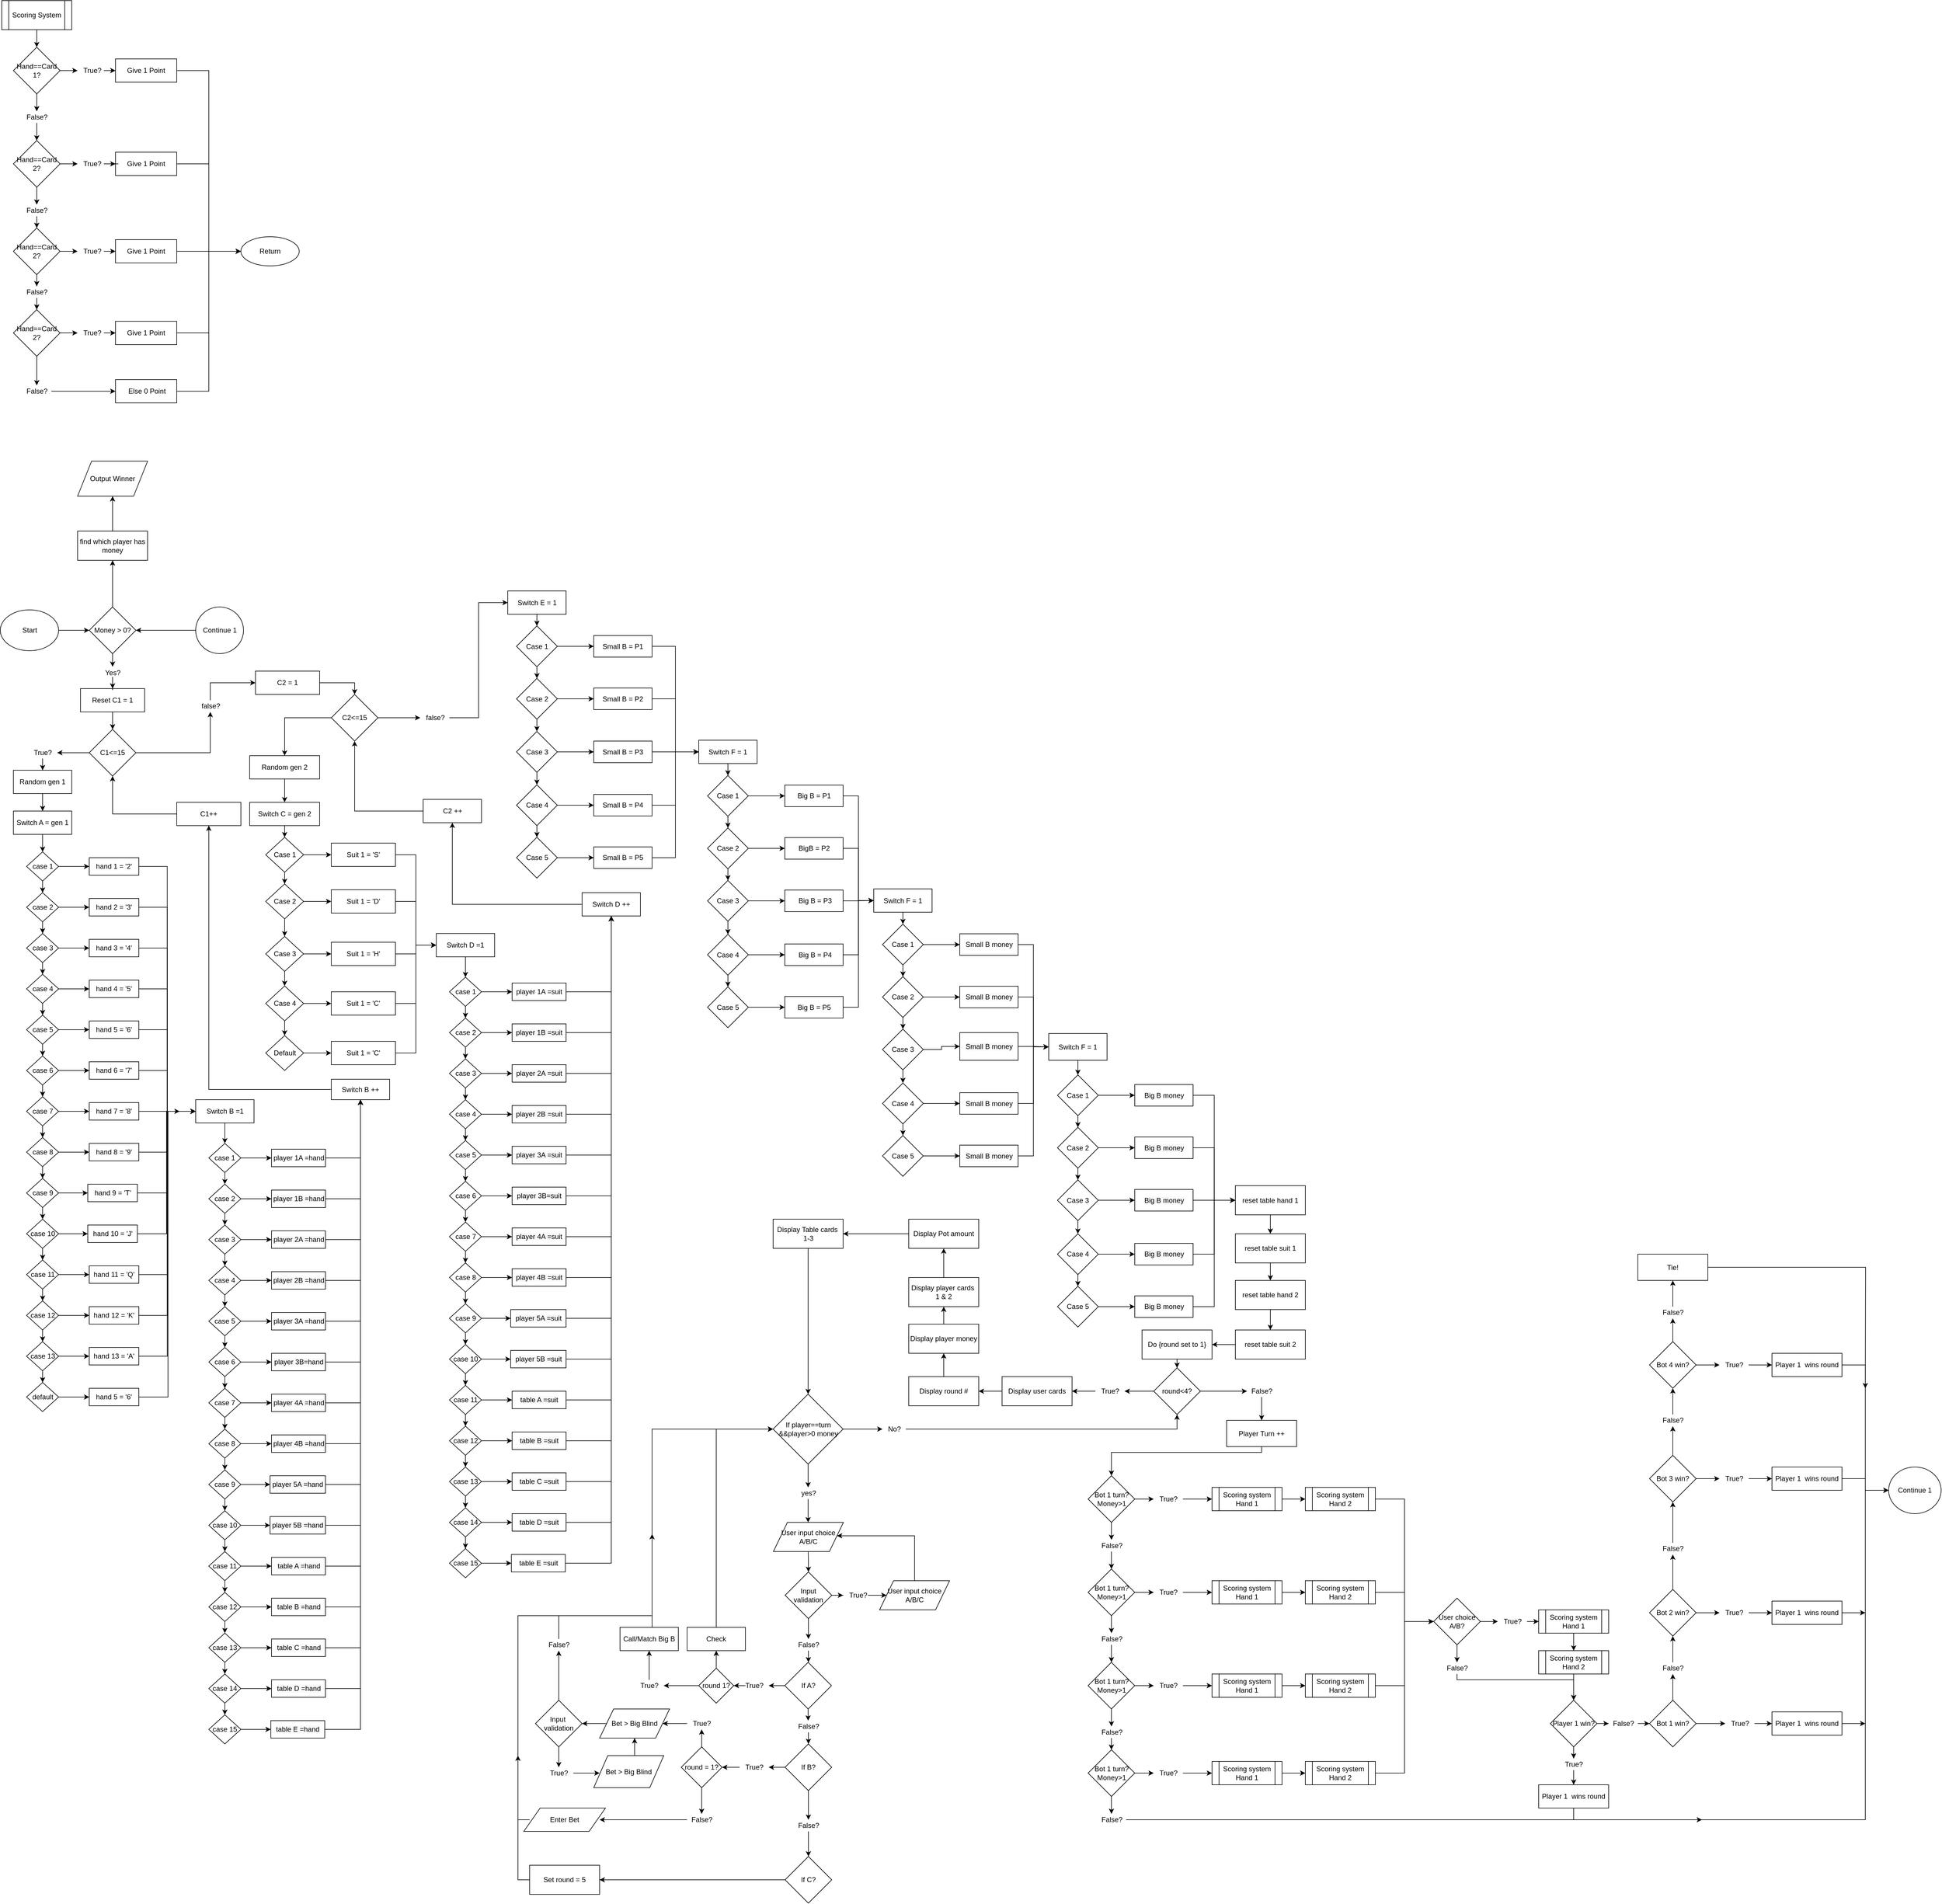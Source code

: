 <mxfile type="device" version="12.6.5"><diagram id="fzMQXGg1VjJ8jmYvZWRL" name="Page-1"><mxGraphModel page="1" grid="1" shadow="0" math="0" pageHeight="1100" pageWidth="850" pageScale="1" fold="1" arrows="1" connect="1" tooltips="1" guides="1" gridSize="10" dy="1878" dx="687"><root><mxCell id="0"/><mxCell id="1" parent="0"/><mxCell id="KwPChfetst2CDLrl4wYP-357" source="KwPChfetst2CDLrl4wYP-1" style="edgeStyle=orthogonalEdgeStyle;rounded=0;orthogonalLoop=1;jettySize=auto;html=1;" target="KwPChfetst2CDLrl4wYP-356" parent="1" edge="1"><mxGeometry as="geometry" relative="1"/></mxCell><mxCell id="KwPChfetst2CDLrl4wYP-1" value="Start" style="ellipse;whiteSpace=wrap;html=1;" parent="1" vertex="1"><mxGeometry as="geometry" y="-45" height="70" width="100" x="2.5"/></mxCell><mxCell id="KwPChfetst2CDLrl4wYP-9" source="KwPChfetst2CDLrl4wYP-3" style="edgeStyle=orthogonalEdgeStyle;rounded=0;orthogonalLoop=1;jettySize=auto;html=1;" target="KwPChfetst2CDLrl4wYP-8" parent="1" edge="1"><mxGeometry as="geometry" relative="1"/></mxCell><mxCell id="KwPChfetst2CDLrl4wYP-11" source="KwPChfetst2CDLrl4wYP-3" style="edgeStyle=orthogonalEdgeStyle;rounded=0;orthogonalLoop=1;jettySize=auto;html=1;" target="KwPChfetst2CDLrl4wYP-10" parent="1" edge="1"><mxGeometry as="geometry" relative="1"/></mxCell><mxCell id="KwPChfetst2CDLrl4wYP-3" value="C1&amp;lt;=15" style="rhombus;whiteSpace=wrap;html=1;" parent="1" vertex="1"><mxGeometry as="geometry" y="160" height="80" width="80" x="155"/></mxCell><mxCell id="KwPChfetst2CDLrl4wYP-7" source="KwPChfetst2CDLrl4wYP-4" style="edgeStyle=orthogonalEdgeStyle;rounded=0;orthogonalLoop=1;jettySize=auto;html=1;" target="KwPChfetst2CDLrl4wYP-3" parent="1" edge="1"><mxGeometry as="geometry" relative="1"/></mxCell><mxCell id="KwPChfetst2CDLrl4wYP-4" value="Reset C1 = 1" style="rounded=0;whiteSpace=wrap;html=1;" parent="1" vertex="1"><mxGeometry as="geometry" y="90" height="40" width="110" x="140"/></mxCell><mxCell id="KwPChfetst2CDLrl4wYP-15" source="KwPChfetst2CDLrl4wYP-8" style="edgeStyle=orthogonalEdgeStyle;rounded=0;orthogonalLoop=1;jettySize=auto;html=1;" target="KwPChfetst2CDLrl4wYP-14" parent="1" edge="1"><mxGeometry as="geometry" relative="1"/></mxCell><mxCell id="KwPChfetst2CDLrl4wYP-8" value="True?" style="text;html=1;align=center;verticalAlign=middle;resizable=0;points=[];autosize=1;" parent="1" vertex="1"><mxGeometry as="geometry" y="190" height="20" width="50" x="50"/></mxCell><mxCell id="KwPChfetst2CDLrl4wYP-333" source="KwPChfetst2CDLrl4wYP-10" style="edgeStyle=orthogonalEdgeStyle;rounded=0;orthogonalLoop=1;jettySize=auto;html=1;entryX=0;entryY=0.5;entryDx=0;entryDy=0;" target="KwPChfetst2CDLrl4wYP-331" parent="1" edge="1"><mxGeometry as="geometry" relative="1"><Array as="points"><mxPoint y="80" x="363"/></Array></mxGeometry></mxCell><mxCell id="KwPChfetst2CDLrl4wYP-10" value="false?" style="text;html=1;align=center;verticalAlign=middle;resizable=0;points=[];autosize=1;" parent="1" vertex="1"><mxGeometry as="geometry" y="110" height="20" width="50" x="337.5"/></mxCell><mxCell id="KwPChfetst2CDLrl4wYP-17" source="KwPChfetst2CDLrl4wYP-14" style="edgeStyle=orthogonalEdgeStyle;rounded=0;orthogonalLoop=1;jettySize=auto;html=1;" target="KwPChfetst2CDLrl4wYP-16" parent="1" edge="1"><mxGeometry as="geometry" relative="1"/></mxCell><mxCell id="KwPChfetst2CDLrl4wYP-14" value="Random gen 1" style="rounded=0;whiteSpace=wrap;html=1;" parent="1" vertex="1"><mxGeometry as="geometry" y="230" height="40" width="100" x="25"/></mxCell><mxCell id="KwPChfetst2CDLrl4wYP-31" source="KwPChfetst2CDLrl4wYP-16" style="edgeStyle=orthogonalEdgeStyle;rounded=0;orthogonalLoop=1;jettySize=auto;html=1;" target="KwPChfetst2CDLrl4wYP-18" parent="1" edge="1"><mxGeometry as="geometry" relative="1"/></mxCell><mxCell id="KwPChfetst2CDLrl4wYP-16" value="Switch A = gen 1" style="rounded=0;whiteSpace=wrap;html=1;" parent="1" vertex="1"><mxGeometry as="geometry" y="300" height="40" width="100" x="25"/></mxCell><mxCell id="KwPChfetst2CDLrl4wYP-32" source="KwPChfetst2CDLrl4wYP-18" style="edgeStyle=orthogonalEdgeStyle;rounded=0;orthogonalLoop=1;jettySize=auto;html=1;" target="KwPChfetst2CDLrl4wYP-19" parent="1" edge="1"><mxGeometry as="geometry" relative="1"/></mxCell><mxCell id="KwPChfetst2CDLrl4wYP-75" source="KwPChfetst2CDLrl4wYP-18" style="edgeStyle=orthogonalEdgeStyle;rounded=0;orthogonalLoop=1;jettySize=auto;html=1;" target="KwPChfetst2CDLrl4wYP-45" parent="1" edge="1"><mxGeometry as="geometry" relative="1"/></mxCell><mxCell id="KwPChfetst2CDLrl4wYP-18" value="case 1" style="rhombus;whiteSpace=wrap;html=1;" parent="1" vertex="1"><mxGeometry as="geometry" y="370" height="50" width="55" x="47.5"/></mxCell><mxCell id="KwPChfetst2CDLrl4wYP-33" source="KwPChfetst2CDLrl4wYP-19" style="edgeStyle=orthogonalEdgeStyle;rounded=0;orthogonalLoop=1;jettySize=auto;html=1;" target="KwPChfetst2CDLrl4wYP-20" parent="1" edge="1"><mxGeometry as="geometry" relative="1"/></mxCell><mxCell id="KwPChfetst2CDLrl4wYP-74" source="KwPChfetst2CDLrl4wYP-19" style="edgeStyle=orthogonalEdgeStyle;rounded=0;orthogonalLoop=1;jettySize=auto;html=1;" target="KwPChfetst2CDLrl4wYP-46" parent="1" edge="1"><mxGeometry as="geometry" relative="1"/></mxCell><mxCell id="KwPChfetst2CDLrl4wYP-19" value="case 2" style="rhombus;whiteSpace=wrap;html=1;" parent="1" vertex="1"><mxGeometry as="geometry" y="440" height="50" width="55" x="47.5"/></mxCell><mxCell id="KwPChfetst2CDLrl4wYP-34" source="KwPChfetst2CDLrl4wYP-20" style="edgeStyle=orthogonalEdgeStyle;rounded=0;orthogonalLoop=1;jettySize=auto;html=1;" target="KwPChfetst2CDLrl4wYP-21" parent="1" edge="1"><mxGeometry as="geometry" relative="1"/></mxCell><mxCell id="KwPChfetst2CDLrl4wYP-73" source="KwPChfetst2CDLrl4wYP-20" style="edgeStyle=orthogonalEdgeStyle;rounded=0;orthogonalLoop=1;jettySize=auto;html=1;" target="KwPChfetst2CDLrl4wYP-47" parent="1" edge="1"><mxGeometry as="geometry" relative="1"/></mxCell><mxCell id="KwPChfetst2CDLrl4wYP-20" value="case 3" style="rhombus;whiteSpace=wrap;html=1;" parent="1" vertex="1"><mxGeometry as="geometry" y="510" height="50" width="55" x="47.5"/></mxCell><mxCell id="KwPChfetst2CDLrl4wYP-35" source="KwPChfetst2CDLrl4wYP-21" style="edgeStyle=orthogonalEdgeStyle;rounded=0;orthogonalLoop=1;jettySize=auto;html=1;" target="KwPChfetst2CDLrl4wYP-22" parent="1" edge="1"><mxGeometry as="geometry" relative="1"/></mxCell><mxCell id="KwPChfetst2CDLrl4wYP-72" source="KwPChfetst2CDLrl4wYP-21" style="edgeStyle=orthogonalEdgeStyle;rounded=0;orthogonalLoop=1;jettySize=auto;html=1;" target="KwPChfetst2CDLrl4wYP-48" parent="1" edge="1"><mxGeometry as="geometry" relative="1"/></mxCell><mxCell id="KwPChfetst2CDLrl4wYP-21" value="case 4" style="rhombus;whiteSpace=wrap;html=1;" parent="1" vertex="1"><mxGeometry as="geometry" y="580" height="50" width="55" x="47.5"/></mxCell><mxCell id="KwPChfetst2CDLrl4wYP-36" source="KwPChfetst2CDLrl4wYP-22" style="edgeStyle=orthogonalEdgeStyle;rounded=0;orthogonalLoop=1;jettySize=auto;html=1;" target="KwPChfetst2CDLrl4wYP-23" parent="1" edge="1"><mxGeometry as="geometry" relative="1"/></mxCell><mxCell id="KwPChfetst2CDLrl4wYP-71" source="KwPChfetst2CDLrl4wYP-22" style="edgeStyle=orthogonalEdgeStyle;rounded=0;orthogonalLoop=1;jettySize=auto;html=1;" target="KwPChfetst2CDLrl4wYP-49" parent="1" edge="1"><mxGeometry as="geometry" relative="1"/></mxCell><mxCell id="KwPChfetst2CDLrl4wYP-22" value="case 5" style="rhombus;whiteSpace=wrap;html=1;" parent="1" vertex="1"><mxGeometry as="geometry" y="650" height="50" width="55" x="47.5"/></mxCell><mxCell id="KwPChfetst2CDLrl4wYP-37" source="KwPChfetst2CDLrl4wYP-23" style="edgeStyle=orthogonalEdgeStyle;rounded=0;orthogonalLoop=1;jettySize=auto;html=1;" target="KwPChfetst2CDLrl4wYP-24" parent="1" edge="1"><mxGeometry as="geometry" relative="1"/></mxCell><mxCell id="KwPChfetst2CDLrl4wYP-70" source="KwPChfetst2CDLrl4wYP-23" style="edgeStyle=orthogonalEdgeStyle;rounded=0;orthogonalLoop=1;jettySize=auto;html=1;" target="KwPChfetst2CDLrl4wYP-50" parent="1" edge="1"><mxGeometry as="geometry" relative="1"/></mxCell><mxCell id="KwPChfetst2CDLrl4wYP-23" value="case 6" style="rhombus;whiteSpace=wrap;html=1;" parent="1" vertex="1"><mxGeometry as="geometry" y="720" height="50" width="55" x="47.5"/></mxCell><mxCell id="KwPChfetst2CDLrl4wYP-38" source="KwPChfetst2CDLrl4wYP-24" style="edgeStyle=orthogonalEdgeStyle;rounded=0;orthogonalLoop=1;jettySize=auto;html=1;entryX=0.5;entryY=0;entryDx=0;entryDy=0;" target="KwPChfetst2CDLrl4wYP-25" parent="1" edge="1"><mxGeometry as="geometry" relative="1"/></mxCell><mxCell id="KwPChfetst2CDLrl4wYP-69" source="KwPChfetst2CDLrl4wYP-24" style="edgeStyle=orthogonalEdgeStyle;rounded=0;orthogonalLoop=1;jettySize=auto;html=1;" target="KwPChfetst2CDLrl4wYP-51" parent="1" edge="1"><mxGeometry as="geometry" relative="1"/></mxCell><mxCell id="KwPChfetst2CDLrl4wYP-24" value="case 7" style="rhombus;whiteSpace=wrap;html=1;" parent="1" vertex="1"><mxGeometry as="geometry" y="790" height="50" width="55" x="47.5"/></mxCell><mxCell id="KwPChfetst2CDLrl4wYP-59" source="KwPChfetst2CDLrl4wYP-25" style="edgeStyle=orthogonalEdgeStyle;rounded=0;orthogonalLoop=1;jettySize=auto;html=1;" target="KwPChfetst2CDLrl4wYP-58" parent="1" edge="1"><mxGeometry as="geometry" relative="1"/></mxCell><mxCell id="KwPChfetst2CDLrl4wYP-68" source="KwPChfetst2CDLrl4wYP-25" style="edgeStyle=orthogonalEdgeStyle;rounded=0;orthogonalLoop=1;jettySize=auto;html=1;" target="KwPChfetst2CDLrl4wYP-52" parent="1" edge="1"><mxGeometry as="geometry" relative="1"/></mxCell><mxCell id="KwPChfetst2CDLrl4wYP-25" value="case 8" style="rhombus;whiteSpace=wrap;html=1;" parent="1" vertex="1"><mxGeometry as="geometry" y="860" height="50" width="55" x="47.5"/></mxCell><mxCell id="KwPChfetst2CDLrl4wYP-40" source="KwPChfetst2CDLrl4wYP-26" style="edgeStyle=orthogonalEdgeStyle;rounded=0;orthogonalLoop=1;jettySize=auto;html=1;" target="KwPChfetst2CDLrl4wYP-27" parent="1" edge="1"><mxGeometry as="geometry" relative="1"/></mxCell><mxCell id="KwPChfetst2CDLrl4wYP-66" source="KwPChfetst2CDLrl4wYP-26" style="edgeStyle=orthogonalEdgeStyle;rounded=0;orthogonalLoop=1;jettySize=auto;html=1;" target="KwPChfetst2CDLrl4wYP-54" parent="1" edge="1"><mxGeometry as="geometry" relative="1"/></mxCell><mxCell id="KwPChfetst2CDLrl4wYP-26" value="case 10" style="rhombus;whiteSpace=wrap;html=1;" parent="1" vertex="1"><mxGeometry as="geometry" y="1000" height="50" width="55" x="47.5"/></mxCell><mxCell id="KwPChfetst2CDLrl4wYP-41" source="KwPChfetst2CDLrl4wYP-27" style="edgeStyle=orthogonalEdgeStyle;rounded=0;orthogonalLoop=1;jettySize=auto;html=1;" target="KwPChfetst2CDLrl4wYP-28" parent="1" edge="1"><mxGeometry as="geometry" relative="1"/></mxCell><mxCell id="KwPChfetst2CDLrl4wYP-65" source="KwPChfetst2CDLrl4wYP-27" style="edgeStyle=orthogonalEdgeStyle;rounded=0;orthogonalLoop=1;jettySize=auto;html=1;" target="KwPChfetst2CDLrl4wYP-55" parent="1" edge="1"><mxGeometry as="geometry" relative="1"/></mxCell><mxCell id="KwPChfetst2CDLrl4wYP-27" value="case 11" style="rhombus;whiteSpace=wrap;html=1;" parent="1" vertex="1"><mxGeometry as="geometry" y="1070" height="50" width="55" x="47.5"/></mxCell><mxCell id="KwPChfetst2CDLrl4wYP-43" source="KwPChfetst2CDLrl4wYP-28" style="edgeStyle=orthogonalEdgeStyle;rounded=0;orthogonalLoop=1;jettySize=auto;html=1;" target="KwPChfetst2CDLrl4wYP-29" parent="1" edge="1"><mxGeometry as="geometry" relative="1"/></mxCell><mxCell id="KwPChfetst2CDLrl4wYP-64" source="KwPChfetst2CDLrl4wYP-28" style="edgeStyle=orthogonalEdgeStyle;rounded=0;orthogonalLoop=1;jettySize=auto;html=1;" target="KwPChfetst2CDLrl4wYP-56" parent="1" edge="1"><mxGeometry as="geometry" relative="1"/></mxCell><mxCell id="KwPChfetst2CDLrl4wYP-28" value="case 12" style="rhombus;whiteSpace=wrap;html=1;" parent="1" vertex="1"><mxGeometry as="geometry" y="1140" height="50" width="55" x="47.5"/></mxCell><mxCell id="KwPChfetst2CDLrl4wYP-44" source="KwPChfetst2CDLrl4wYP-29" style="edgeStyle=orthogonalEdgeStyle;rounded=0;orthogonalLoop=1;jettySize=auto;html=1;entryX=0.5;entryY=0;entryDx=0;entryDy=0;" target="KwPChfetst2CDLrl4wYP-30" parent="1" edge="1"><mxGeometry as="geometry" relative="1"/></mxCell><mxCell id="KwPChfetst2CDLrl4wYP-63" source="KwPChfetst2CDLrl4wYP-29" style="edgeStyle=orthogonalEdgeStyle;rounded=0;orthogonalLoop=1;jettySize=auto;html=1;" target="KwPChfetst2CDLrl4wYP-57" parent="1" edge="1"><mxGeometry as="geometry" relative="1"/></mxCell><mxCell id="KwPChfetst2CDLrl4wYP-29" value="case 13" style="rhombus;whiteSpace=wrap;html=1;" parent="1" vertex="1"><mxGeometry as="geometry" y="1210" height="50" width="55" x="47.5"/></mxCell><mxCell id="KwPChfetst2CDLrl4wYP-62" source="KwPChfetst2CDLrl4wYP-30" style="edgeStyle=orthogonalEdgeStyle;rounded=0;orthogonalLoop=1;jettySize=auto;html=1;" target="KwPChfetst2CDLrl4wYP-61" parent="1" edge="1"><mxGeometry as="geometry" relative="1"/></mxCell><mxCell id="KwPChfetst2CDLrl4wYP-30" value="default" style="rhombus;whiteSpace=wrap;html=1;" parent="1" vertex="1"><mxGeometry as="geometry" y="1280" height="50" width="55" x="47.5"/></mxCell><mxCell id="KwPChfetst2CDLrl4wYP-77" source="KwPChfetst2CDLrl4wYP-45" style="edgeStyle=orthogonalEdgeStyle;rounded=0;orthogonalLoop=1;jettySize=auto;html=1;entryX=0;entryY=0.5;entryDx=0;entryDy=0;" target="KwPChfetst2CDLrl4wYP-76" parent="1" edge="1"><mxGeometry as="geometry" relative="1"/></mxCell><mxCell id="KwPChfetst2CDLrl4wYP-45" value="hand 1 = '2'" style="rounded=0;whiteSpace=wrap;html=1;" parent="1" vertex="1"><mxGeometry as="geometry" y="380" height="30" width="85" x="155"/></mxCell><mxCell id="KwPChfetst2CDLrl4wYP-90" source="KwPChfetst2CDLrl4wYP-46" style="edgeStyle=orthogonalEdgeStyle;rounded=0;orthogonalLoop=1;jettySize=auto;html=1;entryX=0;entryY=0.5;entryDx=0;entryDy=0;" target="KwPChfetst2CDLrl4wYP-76" parent="1" edge="1"><mxGeometry as="geometry" relative="1"/></mxCell><mxCell id="KwPChfetst2CDLrl4wYP-46" value="hand 2 = '3'" style="rounded=0;whiteSpace=wrap;html=1;" parent="1" vertex="1"><mxGeometry as="geometry" y="450" height="30" width="85" x="155"/></mxCell><mxCell id="KwPChfetst2CDLrl4wYP-89" source="KwPChfetst2CDLrl4wYP-47" style="edgeStyle=orthogonalEdgeStyle;rounded=0;orthogonalLoop=1;jettySize=auto;html=1;entryX=0;entryY=0.5;entryDx=0;entryDy=0;" target="KwPChfetst2CDLrl4wYP-76" parent="1" edge="1"><mxGeometry as="geometry" relative="1"/></mxCell><mxCell id="KwPChfetst2CDLrl4wYP-47" value="hand 3 = '4'" style="rounded=0;whiteSpace=wrap;html=1;" parent="1" vertex="1"><mxGeometry as="geometry" y="520" height="30" width="85" x="155"/></mxCell><mxCell id="KwPChfetst2CDLrl4wYP-88" source="KwPChfetst2CDLrl4wYP-48" style="edgeStyle=orthogonalEdgeStyle;rounded=0;orthogonalLoop=1;jettySize=auto;html=1;entryX=0;entryY=0.5;entryDx=0;entryDy=0;" target="KwPChfetst2CDLrl4wYP-76" parent="1" edge="1"><mxGeometry as="geometry" relative="1"/></mxCell><mxCell id="KwPChfetst2CDLrl4wYP-48" value="hand 4 = '5'" style="rounded=0;whiteSpace=wrap;html=1;" parent="1" vertex="1"><mxGeometry as="geometry" y="590" height="30" width="85" x="155"/></mxCell><mxCell id="KwPChfetst2CDLrl4wYP-87" source="KwPChfetst2CDLrl4wYP-49" style="edgeStyle=orthogonalEdgeStyle;rounded=0;orthogonalLoop=1;jettySize=auto;html=1;entryX=0;entryY=0.5;entryDx=0;entryDy=0;" target="KwPChfetst2CDLrl4wYP-76" parent="1" edge="1"><mxGeometry as="geometry" relative="1"/></mxCell><mxCell id="KwPChfetst2CDLrl4wYP-49" value="hand 5 = '6'" style="rounded=0;whiteSpace=wrap;html=1;" parent="1" vertex="1"><mxGeometry as="geometry" y="660" height="30" width="85" x="155"/></mxCell><mxCell id="KwPChfetst2CDLrl4wYP-86" source="KwPChfetst2CDLrl4wYP-50" style="edgeStyle=orthogonalEdgeStyle;rounded=0;orthogonalLoop=1;jettySize=auto;html=1;entryX=0;entryY=0.5;entryDx=0;entryDy=0;" target="KwPChfetst2CDLrl4wYP-76" parent="1" edge="1"><mxGeometry as="geometry" relative="1"/></mxCell><mxCell id="KwPChfetst2CDLrl4wYP-50" value="hand 6 = '7'" style="rounded=0;whiteSpace=wrap;html=1;" parent="1" vertex="1"><mxGeometry as="geometry" y="730" height="30" width="85" x="155"/></mxCell><mxCell id="KwPChfetst2CDLrl4wYP-85" source="KwPChfetst2CDLrl4wYP-51" style="edgeStyle=orthogonalEdgeStyle;rounded=0;orthogonalLoop=1;jettySize=auto;html=1;" parent="1" edge="1"><mxGeometry as="geometry" relative="1"><mxPoint as="targetPoint" y="815" x="310"/></mxGeometry></mxCell><mxCell id="KwPChfetst2CDLrl4wYP-51" value="hand 7 = '8'" style="rounded=0;whiteSpace=wrap;html=1;" parent="1" vertex="1"><mxGeometry as="geometry" y="800" height="30" width="85" x="155"/></mxCell><mxCell id="KwPChfetst2CDLrl4wYP-84" source="KwPChfetst2CDLrl4wYP-52" style="edgeStyle=orthogonalEdgeStyle;rounded=0;orthogonalLoop=1;jettySize=auto;html=1;entryX=0;entryY=0.5;entryDx=0;entryDy=0;" target="KwPChfetst2CDLrl4wYP-76" parent="1" edge="1"><mxGeometry as="geometry" relative="1"/></mxCell><mxCell id="KwPChfetst2CDLrl4wYP-52" value="hand 8 = '9'" style="rounded=0;whiteSpace=wrap;html=1;" parent="1" vertex="1"><mxGeometry as="geometry" y="870" height="30" width="85" x="155"/></mxCell><mxCell id="KwPChfetst2CDLrl4wYP-83" source="KwPChfetst2CDLrl4wYP-53" style="edgeStyle=orthogonalEdgeStyle;rounded=0;orthogonalLoop=1;jettySize=auto;html=1;entryX=0;entryY=0.5;entryDx=0;entryDy=0;" target="KwPChfetst2CDLrl4wYP-76" parent="1" edge="1"><mxGeometry as="geometry" relative="1"/></mxCell><mxCell id="KwPChfetst2CDLrl4wYP-53" value="hand 9 = 'T'" style="rounded=0;whiteSpace=wrap;html=1;" parent="1" vertex="1"><mxGeometry as="geometry" y="940" height="30" width="85" x="152.5"/></mxCell><mxCell id="KwPChfetst2CDLrl4wYP-82" source="KwPChfetst2CDLrl4wYP-54" style="edgeStyle=orthogonalEdgeStyle;rounded=0;orthogonalLoop=1;jettySize=auto;html=1;entryX=0;entryY=0.5;entryDx=0;entryDy=0;" target="KwPChfetst2CDLrl4wYP-76" parent="1" edge="1"><mxGeometry as="geometry" relative="1"/></mxCell><mxCell id="KwPChfetst2CDLrl4wYP-54" value="hand 10 = 'J'" style="rounded=0;whiteSpace=wrap;html=1;" parent="1" vertex="1"><mxGeometry as="geometry" y="1010" height="30" width="85" x="152.5"/></mxCell><mxCell id="KwPChfetst2CDLrl4wYP-81" source="KwPChfetst2CDLrl4wYP-55" style="edgeStyle=orthogonalEdgeStyle;rounded=0;orthogonalLoop=1;jettySize=auto;html=1;entryX=0;entryY=0.5;entryDx=0;entryDy=0;" target="KwPChfetst2CDLrl4wYP-76" parent="1" edge="1"><mxGeometry as="geometry" relative="1"/></mxCell><mxCell id="KwPChfetst2CDLrl4wYP-55" value="hand 11 = 'Q'" style="rounded=0;whiteSpace=wrap;html=1;" parent="1" vertex="1"><mxGeometry as="geometry" y="1080" height="30" width="85" x="155"/></mxCell><mxCell id="KwPChfetst2CDLrl4wYP-80" source="KwPChfetst2CDLrl4wYP-56" style="edgeStyle=orthogonalEdgeStyle;rounded=0;orthogonalLoop=1;jettySize=auto;html=1;entryX=0;entryY=0.5;entryDx=0;entryDy=0;" target="KwPChfetst2CDLrl4wYP-76" parent="1" edge="1"><mxGeometry as="geometry" relative="1"/></mxCell><mxCell id="KwPChfetst2CDLrl4wYP-56" value="hand 12 = 'K'" style="rounded=0;whiteSpace=wrap;html=1;" parent="1" vertex="1"><mxGeometry as="geometry" y="1150" height="30" width="85" x="155"/></mxCell><mxCell id="KwPChfetst2CDLrl4wYP-79" source="KwPChfetst2CDLrl4wYP-57" style="edgeStyle=orthogonalEdgeStyle;rounded=0;orthogonalLoop=1;jettySize=auto;html=1;entryX=0;entryY=0.5;entryDx=0;entryDy=0;" target="KwPChfetst2CDLrl4wYP-76" parent="1" edge="1"><mxGeometry as="geometry" relative="1"/></mxCell><mxCell id="KwPChfetst2CDLrl4wYP-57" value="hand 13 = 'A'" style="rounded=0;whiteSpace=wrap;html=1;" parent="1" vertex="1"><mxGeometry as="geometry" y="1220" height="30" width="85" x="155"/></mxCell><mxCell id="KwPChfetst2CDLrl4wYP-60" source="KwPChfetst2CDLrl4wYP-58" style="edgeStyle=orthogonalEdgeStyle;rounded=0;orthogonalLoop=1;jettySize=auto;html=1;" target="KwPChfetst2CDLrl4wYP-26" parent="1" edge="1"><mxGeometry as="geometry" relative="1"/></mxCell><mxCell id="KwPChfetst2CDLrl4wYP-67" source="KwPChfetst2CDLrl4wYP-58" style="edgeStyle=orthogonalEdgeStyle;rounded=0;orthogonalLoop=1;jettySize=auto;html=1;" target="KwPChfetst2CDLrl4wYP-53" parent="1" edge="1"><mxGeometry as="geometry" relative="1"/></mxCell><mxCell id="KwPChfetst2CDLrl4wYP-58" value="case 9" style="rhombus;whiteSpace=wrap;html=1;" parent="1" vertex="1"><mxGeometry as="geometry" y="930" height="50" width="55" x="47.5"/></mxCell><mxCell id="KwPChfetst2CDLrl4wYP-78" source="KwPChfetst2CDLrl4wYP-61" style="edgeStyle=orthogonalEdgeStyle;rounded=0;orthogonalLoop=1;jettySize=auto;html=1;entryX=0;entryY=0.5;entryDx=0;entryDy=0;" target="KwPChfetst2CDLrl4wYP-76" parent="1" edge="1"><mxGeometry as="geometry" relative="1"><Array as="points"><mxPoint y="1305" x="290"/><mxPoint y="815" x="290"/></Array></mxGeometry></mxCell><mxCell id="KwPChfetst2CDLrl4wYP-61" value="hand 5 = '6'" style="rounded=0;whiteSpace=wrap;html=1;" parent="1" vertex="1"><mxGeometry as="geometry" y="1290" height="30" width="85" x="155"/></mxCell><mxCell id="KwPChfetst2CDLrl4wYP-203" source="KwPChfetst2CDLrl4wYP-76" style="edgeStyle=orthogonalEdgeStyle;rounded=0;orthogonalLoop=1;jettySize=auto;html=1;" target="KwPChfetst2CDLrl4wYP-149" parent="1" edge="1"><mxGeometry as="geometry" relative="1"/></mxCell><mxCell id="KwPChfetst2CDLrl4wYP-76" value="Switch B =1" style="rounded=0;whiteSpace=wrap;html=1;" parent="1" vertex="1"><mxGeometry as="geometry" y="795" height="40" width="100" x="337.5"/></mxCell><mxCell id="KwPChfetst2CDLrl4wYP-147" source="KwPChfetst2CDLrl4wYP-149" style="edgeStyle=orthogonalEdgeStyle;rounded=0;orthogonalLoop=1;jettySize=auto;html=1;" target="KwPChfetst2CDLrl4wYP-152" parent="1" edge="1"><mxGeometry as="geometry" relative="1"/></mxCell><mxCell id="KwPChfetst2CDLrl4wYP-148" source="KwPChfetst2CDLrl4wYP-149" style="edgeStyle=orthogonalEdgeStyle;rounded=0;orthogonalLoop=1;jettySize=auto;html=1;" target="KwPChfetst2CDLrl4wYP-185" parent="1" edge="1"><mxGeometry as="geometry" relative="1"/></mxCell><mxCell id="KwPChfetst2CDLrl4wYP-149" value="case 1" style="rhombus;whiteSpace=wrap;html=1;" parent="1" vertex="1"><mxGeometry as="geometry" y="870" height="50" width="55" x="360"/></mxCell><mxCell id="KwPChfetst2CDLrl4wYP-150" source="KwPChfetst2CDLrl4wYP-152" style="edgeStyle=orthogonalEdgeStyle;rounded=0;orthogonalLoop=1;jettySize=auto;html=1;" target="KwPChfetst2CDLrl4wYP-155" parent="1" edge="1"><mxGeometry as="geometry" relative="1"/></mxCell><mxCell id="KwPChfetst2CDLrl4wYP-151" source="KwPChfetst2CDLrl4wYP-152" style="edgeStyle=orthogonalEdgeStyle;rounded=0;orthogonalLoop=1;jettySize=auto;html=1;" target="KwPChfetst2CDLrl4wYP-186" parent="1" edge="1"><mxGeometry as="geometry" relative="1"/></mxCell><mxCell id="KwPChfetst2CDLrl4wYP-152" value="case 2" style="rhombus;whiteSpace=wrap;html=1;" parent="1" vertex="1"><mxGeometry as="geometry" y="940" height="50" width="55" x="360"/></mxCell><mxCell id="KwPChfetst2CDLrl4wYP-153" source="KwPChfetst2CDLrl4wYP-155" style="edgeStyle=orthogonalEdgeStyle;rounded=0;orthogonalLoop=1;jettySize=auto;html=1;" target="KwPChfetst2CDLrl4wYP-158" parent="1" edge="1"><mxGeometry as="geometry" relative="1"/></mxCell><mxCell id="KwPChfetst2CDLrl4wYP-154" source="KwPChfetst2CDLrl4wYP-155" style="edgeStyle=orthogonalEdgeStyle;rounded=0;orthogonalLoop=1;jettySize=auto;html=1;" target="KwPChfetst2CDLrl4wYP-187" parent="1" edge="1"><mxGeometry as="geometry" relative="1"/></mxCell><mxCell id="KwPChfetst2CDLrl4wYP-155" value="case 3" style="rhombus;whiteSpace=wrap;html=1;" parent="1" vertex="1"><mxGeometry as="geometry" y="1010" height="50" width="55" x="360"/></mxCell><mxCell id="KwPChfetst2CDLrl4wYP-156" source="KwPChfetst2CDLrl4wYP-158" style="edgeStyle=orthogonalEdgeStyle;rounded=0;orthogonalLoop=1;jettySize=auto;html=1;" target="KwPChfetst2CDLrl4wYP-161" parent="1" edge="1"><mxGeometry as="geometry" relative="1"/></mxCell><mxCell id="KwPChfetst2CDLrl4wYP-157" source="KwPChfetst2CDLrl4wYP-158" style="edgeStyle=orthogonalEdgeStyle;rounded=0;orthogonalLoop=1;jettySize=auto;html=1;" target="KwPChfetst2CDLrl4wYP-188" parent="1" edge="1"><mxGeometry as="geometry" relative="1"/></mxCell><mxCell id="KwPChfetst2CDLrl4wYP-158" value="case 4" style="rhombus;whiteSpace=wrap;html=1;" parent="1" vertex="1"><mxGeometry as="geometry" y="1080" height="50" width="55" x="360"/></mxCell><mxCell id="KwPChfetst2CDLrl4wYP-159" source="KwPChfetst2CDLrl4wYP-161" style="edgeStyle=orthogonalEdgeStyle;rounded=0;orthogonalLoop=1;jettySize=auto;html=1;" target="KwPChfetst2CDLrl4wYP-164" parent="1" edge="1"><mxGeometry as="geometry" relative="1"/></mxCell><mxCell id="KwPChfetst2CDLrl4wYP-160" source="KwPChfetst2CDLrl4wYP-161" style="edgeStyle=orthogonalEdgeStyle;rounded=0;orthogonalLoop=1;jettySize=auto;html=1;" target="KwPChfetst2CDLrl4wYP-189" parent="1" edge="1"><mxGeometry as="geometry" relative="1"/></mxCell><mxCell id="KwPChfetst2CDLrl4wYP-161" value="case 5" style="rhombus;whiteSpace=wrap;html=1;" parent="1" vertex="1"><mxGeometry as="geometry" y="1150" height="50" width="55" x="360"/></mxCell><mxCell id="KwPChfetst2CDLrl4wYP-162" source="KwPChfetst2CDLrl4wYP-164" style="edgeStyle=orthogonalEdgeStyle;rounded=0;orthogonalLoop=1;jettySize=auto;html=1;" target="KwPChfetst2CDLrl4wYP-167" parent="1" edge="1"><mxGeometry as="geometry" relative="1"/></mxCell><mxCell id="KwPChfetst2CDLrl4wYP-163" source="KwPChfetst2CDLrl4wYP-164" style="edgeStyle=orthogonalEdgeStyle;rounded=0;orthogonalLoop=1;jettySize=auto;html=1;" target="KwPChfetst2CDLrl4wYP-190" parent="1" edge="1"><mxGeometry as="geometry" relative="1"/></mxCell><mxCell id="KwPChfetst2CDLrl4wYP-164" value="case 6" style="rhombus;whiteSpace=wrap;html=1;" parent="1" vertex="1"><mxGeometry as="geometry" y="1220" height="50" width="55" x="360"/></mxCell><mxCell id="KwPChfetst2CDLrl4wYP-165" source="KwPChfetst2CDLrl4wYP-167" style="edgeStyle=orthogonalEdgeStyle;rounded=0;orthogonalLoop=1;jettySize=auto;html=1;entryX=0.5;entryY=0;entryDx=0;entryDy=0;" target="KwPChfetst2CDLrl4wYP-170" parent="1" edge="1"><mxGeometry as="geometry" relative="1"/></mxCell><mxCell id="KwPChfetst2CDLrl4wYP-166" source="KwPChfetst2CDLrl4wYP-167" style="edgeStyle=orthogonalEdgeStyle;rounded=0;orthogonalLoop=1;jettySize=auto;html=1;" target="KwPChfetst2CDLrl4wYP-192" parent="1" edge="1"><mxGeometry as="geometry" relative="1"/></mxCell><mxCell id="KwPChfetst2CDLrl4wYP-167" value="case 7" style="rhombus;whiteSpace=wrap;html=1;" parent="1" vertex="1"><mxGeometry as="geometry" y="1290" height="50" width="55" x="360"/></mxCell><mxCell id="KwPChfetst2CDLrl4wYP-168" source="KwPChfetst2CDLrl4wYP-170" style="edgeStyle=orthogonalEdgeStyle;rounded=0;orthogonalLoop=1;jettySize=auto;html=1;" target="KwPChfetst2CDLrl4wYP-201" parent="1" edge="1"><mxGeometry as="geometry" relative="1"/></mxCell><mxCell id="KwPChfetst2CDLrl4wYP-169" source="KwPChfetst2CDLrl4wYP-170" style="edgeStyle=orthogonalEdgeStyle;rounded=0;orthogonalLoop=1;jettySize=auto;html=1;" target="KwPChfetst2CDLrl4wYP-193" parent="1" edge="1"><mxGeometry as="geometry" relative="1"/></mxCell><mxCell id="KwPChfetst2CDLrl4wYP-170" value="case 8" style="rhombus;whiteSpace=wrap;html=1;" parent="1" vertex="1"><mxGeometry as="geometry" y="1360" height="50" width="55" x="360"/></mxCell><mxCell id="KwPChfetst2CDLrl4wYP-171" source="KwPChfetst2CDLrl4wYP-173" style="edgeStyle=orthogonalEdgeStyle;rounded=0;orthogonalLoop=1;jettySize=auto;html=1;" target="KwPChfetst2CDLrl4wYP-176" parent="1" edge="1"><mxGeometry as="geometry" relative="1"/></mxCell><mxCell id="KwPChfetst2CDLrl4wYP-172" source="KwPChfetst2CDLrl4wYP-173" style="edgeStyle=orthogonalEdgeStyle;rounded=0;orthogonalLoop=1;jettySize=auto;html=1;" target="KwPChfetst2CDLrl4wYP-195" parent="1" edge="1"><mxGeometry as="geometry" relative="1"/></mxCell><mxCell id="KwPChfetst2CDLrl4wYP-173" value="case 10" style="rhombus;whiteSpace=wrap;html=1;" parent="1" vertex="1"><mxGeometry as="geometry" y="1500" height="50" width="55" x="360"/></mxCell><mxCell id="KwPChfetst2CDLrl4wYP-174" source="KwPChfetst2CDLrl4wYP-176" style="edgeStyle=orthogonalEdgeStyle;rounded=0;orthogonalLoop=1;jettySize=auto;html=1;" target="KwPChfetst2CDLrl4wYP-179" parent="1" edge="1"><mxGeometry as="geometry" relative="1"/></mxCell><mxCell id="KwPChfetst2CDLrl4wYP-175" source="KwPChfetst2CDLrl4wYP-176" style="edgeStyle=orthogonalEdgeStyle;rounded=0;orthogonalLoop=1;jettySize=auto;html=1;" target="KwPChfetst2CDLrl4wYP-196" parent="1" edge="1"><mxGeometry as="geometry" relative="1"/></mxCell><mxCell id="KwPChfetst2CDLrl4wYP-176" value="case 11" style="rhombus;whiteSpace=wrap;html=1;" parent="1" vertex="1"><mxGeometry as="geometry" y="1570" height="50" width="55" x="360"/></mxCell><mxCell id="KwPChfetst2CDLrl4wYP-177" source="KwPChfetst2CDLrl4wYP-179" style="edgeStyle=orthogonalEdgeStyle;rounded=0;orthogonalLoop=1;jettySize=auto;html=1;" target="KwPChfetst2CDLrl4wYP-182" parent="1" edge="1"><mxGeometry as="geometry" relative="1"/></mxCell><mxCell id="KwPChfetst2CDLrl4wYP-178" source="KwPChfetst2CDLrl4wYP-179" style="edgeStyle=orthogonalEdgeStyle;rounded=0;orthogonalLoop=1;jettySize=auto;html=1;" target="KwPChfetst2CDLrl4wYP-197" parent="1" edge="1"><mxGeometry as="geometry" relative="1"/></mxCell><mxCell id="KwPChfetst2CDLrl4wYP-179" value="case 12" style="rhombus;whiteSpace=wrap;html=1;" parent="1" vertex="1"><mxGeometry as="geometry" y="1640" height="50" width="55" x="360"/></mxCell><mxCell id="KwPChfetst2CDLrl4wYP-180" source="KwPChfetst2CDLrl4wYP-182" style="edgeStyle=orthogonalEdgeStyle;rounded=0;orthogonalLoop=1;jettySize=auto;html=1;entryX=0.5;entryY=0;entryDx=0;entryDy=0;" target="KwPChfetst2CDLrl4wYP-184" parent="1" edge="1"><mxGeometry as="geometry" relative="1"/></mxCell><mxCell id="KwPChfetst2CDLrl4wYP-181" source="KwPChfetst2CDLrl4wYP-182" style="edgeStyle=orthogonalEdgeStyle;rounded=0;orthogonalLoop=1;jettySize=auto;html=1;" target="KwPChfetst2CDLrl4wYP-198" parent="1" edge="1"><mxGeometry as="geometry" relative="1"/></mxCell><mxCell id="KwPChfetst2CDLrl4wYP-182" value="case 13" style="rhombus;whiteSpace=wrap;html=1;" parent="1" vertex="1"><mxGeometry as="geometry" y="1710" height="50" width="55" x="360"/></mxCell><mxCell id="KwPChfetst2CDLrl4wYP-183" source="KwPChfetst2CDLrl4wYP-184" style="edgeStyle=orthogonalEdgeStyle;rounded=0;orthogonalLoop=1;jettySize=auto;html=1;" target="KwPChfetst2CDLrl4wYP-202" parent="1" edge="1"><mxGeometry as="geometry" relative="1"/></mxCell><mxCell id="KwPChfetst2CDLrl4wYP-209" source="KwPChfetst2CDLrl4wYP-184" style="edgeStyle=orthogonalEdgeStyle;rounded=0;orthogonalLoop=1;jettySize=auto;html=1;" target="KwPChfetst2CDLrl4wYP-208" parent="1" edge="1"><mxGeometry as="geometry" relative="1"/></mxCell><mxCell id="KwPChfetst2CDLrl4wYP-184" value="case 14" style="rhombus;whiteSpace=wrap;html=1;" parent="1" vertex="1"><mxGeometry as="geometry" y="1780" height="50" width="55" x="360"/></mxCell><mxCell id="KwPChfetst2CDLrl4wYP-228" source="KwPChfetst2CDLrl4wYP-185" style="edgeStyle=orthogonalEdgeStyle;rounded=0;orthogonalLoop=1;jettySize=auto;html=1;" target="KwPChfetst2CDLrl4wYP-212" parent="1" edge="1"><mxGeometry as="geometry" relative="1"><mxPoint as="targetPoint" y="840" x="620"/><Array as="points"><mxPoint y="895" x="620"/></Array></mxGeometry></mxCell><mxCell id="KwPChfetst2CDLrl4wYP-185" value="player 1A =hand" style="rounded=0;whiteSpace=wrap;html=1;" parent="1" vertex="1"><mxGeometry as="geometry" y="880" height="30" width="92.5" x="467.5"/></mxCell><mxCell id="KwPChfetst2CDLrl4wYP-227" source="KwPChfetst2CDLrl4wYP-186" style="edgeStyle=orthogonalEdgeStyle;rounded=0;orthogonalLoop=1;jettySize=auto;html=1;" target="KwPChfetst2CDLrl4wYP-212" parent="1" edge="1"><mxGeometry as="geometry" relative="1"><Array as="points"><mxPoint y="965" x="620"/></Array></mxGeometry></mxCell><mxCell id="KwPChfetst2CDLrl4wYP-186" value="&lt;span style=&quot;display: inline ; float: none ; background-color: rgb(248 , 249 , 250) ; color: rgb(0 , 0 , 0) ; font-family: &amp;#34;helvetica&amp;#34; ; font-size: 12px ; font-style: normal ; font-variant: normal ; font-weight: normal ; letter-spacing: normal ; line-height: 1.2 ; overflow-wrap: normal ; text-align: center ; text-decoration: none ; text-indent: 0px ; text-transform: none ; white-space: normal ; word-spacing: 0px&quot;&gt;player 1B =hand&lt;/span&gt;" style="rounded=0;whiteSpace=wrap;html=1;" parent="1" vertex="1"><mxGeometry as="geometry" y="950" height="30" width="92.5" x="467.5"/></mxCell><mxCell id="KwPChfetst2CDLrl4wYP-226" source="KwPChfetst2CDLrl4wYP-187" style="edgeStyle=orthogonalEdgeStyle;rounded=0;orthogonalLoop=1;jettySize=auto;html=1;" target="KwPChfetst2CDLrl4wYP-212" parent="1" edge="1"><mxGeometry as="geometry" relative="1"><Array as="points"><mxPoint y="1035" x="620"/></Array></mxGeometry></mxCell><mxCell id="KwPChfetst2CDLrl4wYP-187" value="&lt;span style=&quot;display: inline ; float: none ; background-color: rgb(248 , 249 , 250) ; color: rgb(0 , 0 , 0) ; font-family: &amp;#34;helvetica&amp;#34; ; font-size: 12px ; font-style: normal ; font-variant: normal ; font-weight: normal ; letter-spacing: normal ; line-height: 1.2 ; overflow-wrap: normal ; text-align: center ; text-decoration: none ; text-indent: 0px ; text-transform: none ; white-space: normal ; word-spacing: 0px&quot;&gt;player 2A =hand&lt;/span&gt;" style="rounded=0;whiteSpace=wrap;html=1;" parent="1" vertex="1"><mxGeometry as="geometry" y="1020" height="30" width="92.5" x="467.5"/></mxCell><mxCell id="KwPChfetst2CDLrl4wYP-225" source="KwPChfetst2CDLrl4wYP-188" style="edgeStyle=orthogonalEdgeStyle;rounded=0;orthogonalLoop=1;jettySize=auto;html=1;" target="KwPChfetst2CDLrl4wYP-212" parent="1" edge="1"><mxGeometry as="geometry" relative="1"><Array as="points"><mxPoint y="1105" x="620"/></Array></mxGeometry></mxCell><mxCell id="KwPChfetst2CDLrl4wYP-188" value="&lt;span style=&quot;display: inline ; float: none ; background-color: rgb(248 , 249 , 250) ; color: rgb(0 , 0 , 0) ; font-family: &amp;#34;helvetica&amp;#34; ; font-size: 12px ; font-style: normal ; font-variant: normal ; font-weight: normal ; letter-spacing: normal ; line-height: 1.2 ; overflow-wrap: normal ; text-align: center ; text-decoration: none ; text-indent: 0px ; text-transform: none ; white-space: normal ; word-spacing: 0px&quot;&gt;player 2B =hand&lt;/span&gt;" style="rounded=0;whiteSpace=wrap;html=1;" parent="1" vertex="1"><mxGeometry as="geometry" y="1090" height="30" width="92.5" x="467.5"/></mxCell><mxCell id="KwPChfetst2CDLrl4wYP-224" source="KwPChfetst2CDLrl4wYP-189" style="edgeStyle=orthogonalEdgeStyle;rounded=0;orthogonalLoop=1;jettySize=auto;html=1;" target="KwPChfetst2CDLrl4wYP-212" parent="1" edge="1"><mxGeometry as="geometry" relative="1"><Array as="points"><mxPoint y="1175" x="620"/></Array></mxGeometry></mxCell><mxCell id="KwPChfetst2CDLrl4wYP-189" value="&lt;span style=&quot;display: inline ; float: none ; background-color: rgb(248 , 249 , 250) ; color: rgb(0 , 0 , 0) ; font-family: &amp;#34;helvetica&amp;#34; ; font-size: 12px ; font-style: normal ; font-variant: normal ; font-weight: normal ; letter-spacing: normal ; line-height: 1.2 ; overflow-wrap: normal ; text-align: center ; text-decoration: none ; text-indent: 0px ; text-transform: none ; white-space: normal ; word-spacing: 0px&quot;&gt;player 3A =hand&lt;/span&gt;" style="rounded=0;whiteSpace=wrap;html=1;" parent="1" vertex="1"><mxGeometry as="geometry" y="1160" height="30" width="92.5" x="467.5"/></mxCell><mxCell id="KwPChfetst2CDLrl4wYP-223" source="KwPChfetst2CDLrl4wYP-190" style="edgeStyle=orthogonalEdgeStyle;rounded=0;orthogonalLoop=1;jettySize=auto;html=1;" target="KwPChfetst2CDLrl4wYP-212" parent="1" edge="1"><mxGeometry as="geometry" relative="1"><Array as="points"><mxPoint y="1245" x="620"/></Array></mxGeometry></mxCell><mxCell id="KwPChfetst2CDLrl4wYP-190" value="&lt;span style=&quot;display: inline ; float: none ; background-color: rgb(248 , 249 , 250) ; color: rgb(0 , 0 , 0) ; font-family: &amp;#34;helvetica&amp;#34; ; font-size: 12px ; font-style: normal ; font-variant: normal ; font-weight: normal ; letter-spacing: normal ; line-height: 1.2 ; overflow-wrap: normal ; text-align: center ; text-decoration: none ; text-indent: 0px ; text-transform: none ; white-space: normal ; word-spacing: 0px&quot;&gt;player 3B=hand&lt;/span&gt;" style="rounded=0;whiteSpace=wrap;html=1;" parent="1" vertex="1"><mxGeometry as="geometry" y="1230" height="30" width="92.5" x="467.5"/></mxCell><mxCell id="KwPChfetst2CDLrl4wYP-222" source="KwPChfetst2CDLrl4wYP-192" style="edgeStyle=orthogonalEdgeStyle;rounded=0;orthogonalLoop=1;jettySize=auto;html=1;" target="KwPChfetst2CDLrl4wYP-212" parent="1" edge="1"><mxGeometry as="geometry" relative="1"><mxPoint as="targetPoint" y="1170" x="590"/><Array as="points"><mxPoint y="1315" x="620"/></Array></mxGeometry></mxCell><mxCell id="KwPChfetst2CDLrl4wYP-192" value="&lt;span style=&quot;display: inline ; float: none ; background-color: rgb(248 , 249 , 250) ; color: rgb(0 , 0 , 0) ; font-family: &amp;#34;helvetica&amp;#34; ; font-size: 12px ; font-style: normal ; font-variant: normal ; font-weight: normal ; letter-spacing: normal ; line-height: 1.2 ; overflow-wrap: normal ; text-align: center ; text-decoration: none ; text-indent: 0px ; text-transform: none ; white-space: normal ; word-spacing: 0px&quot;&gt;player 4A =hand&lt;/span&gt;" style="rounded=0;whiteSpace=wrap;html=1;" parent="1" vertex="1"><mxGeometry as="geometry" y="1300" height="30" width="92.5" x="467.5"/></mxCell><mxCell id="KwPChfetst2CDLrl4wYP-218" source="KwPChfetst2CDLrl4wYP-193" style="edgeStyle=orthogonalEdgeStyle;rounded=0;orthogonalLoop=1;jettySize=auto;html=1;" target="KwPChfetst2CDLrl4wYP-212" parent="1" edge="1"><mxGeometry as="geometry" relative="1"><Array as="points"><mxPoint y="1385" x="620"/></Array></mxGeometry></mxCell><mxCell id="KwPChfetst2CDLrl4wYP-193" value="&lt;span style=&quot;display: inline ; float: none ; background-color: rgb(248 , 249 , 250) ; color: rgb(0 , 0 , 0) ; font-family: &amp;#34;helvetica&amp;#34; ; font-size: 12px ; font-style: normal ; font-variant: normal ; font-weight: normal ; letter-spacing: normal ; line-height: 1.2 ; overflow-wrap: normal ; text-align: center ; text-decoration: none ; text-indent: 0px ; text-transform: none ; white-space: normal ; word-spacing: 0px&quot;&gt;player 4B =hand&lt;/span&gt;" style="rounded=0;whiteSpace=wrap;html=1;" parent="1" vertex="1"><mxGeometry as="geometry" y="1370" height="30" width="92.5" x="467.5"/></mxCell><mxCell id="KwPChfetst2CDLrl4wYP-219" source="KwPChfetst2CDLrl4wYP-194" style="edgeStyle=orthogonalEdgeStyle;rounded=0;orthogonalLoop=1;jettySize=auto;html=1;" target="KwPChfetst2CDLrl4wYP-212" parent="1" edge="1"><mxGeometry as="geometry" relative="1"><Array as="points"><mxPoint y="1455" x="620"/></Array></mxGeometry></mxCell><mxCell id="KwPChfetst2CDLrl4wYP-194" value="&lt;span style=&quot;display: inline ; float: none ; background-color: rgb(248 , 249 , 250) ; color: rgb(0 , 0 , 0) ; font-family: &amp;#34;helvetica&amp;#34; ; font-size: 12px ; font-style: normal ; font-variant: normal ; font-weight: normal ; letter-spacing: normal ; line-height: 1.2 ; overflow-wrap: normal ; text-align: center ; text-decoration: none ; text-indent: 0px ; text-transform: none ; white-space: normal ; word-spacing: 0px&quot;&gt;player 5A =hand&lt;/span&gt;" style="rounded=0;whiteSpace=wrap;html=1;" parent="1" vertex="1"><mxGeometry as="geometry" y="1440" height="30" width="95" x="465"/></mxCell><mxCell id="KwPChfetst2CDLrl4wYP-221" source="KwPChfetst2CDLrl4wYP-195" style="edgeStyle=orthogonalEdgeStyle;rounded=0;orthogonalLoop=1;jettySize=auto;html=1;" target="KwPChfetst2CDLrl4wYP-212" parent="1" edge="1"><mxGeometry as="geometry" relative="1"><Array as="points"><mxPoint y="1525" x="620"/></Array></mxGeometry></mxCell><mxCell id="KwPChfetst2CDLrl4wYP-195" value="&lt;span style=&quot;display: inline ; float: none ; background-color: rgb(248 , 249 , 250) ; color: rgb(0 , 0 , 0) ; font-family: &amp;#34;helvetica&amp;#34; ; font-size: 12px ; font-style: normal ; font-variant: normal ; font-weight: normal ; letter-spacing: normal ; line-height: 1.2 ; overflow-wrap: normal ; text-align: center ; text-decoration: none ; text-indent: 0px ; text-transform: none ; white-space: normal ; word-spacing: 0px&quot;&gt;player 5B =hand&lt;/span&gt;" style="rounded=0;whiteSpace=wrap;html=1;" parent="1" vertex="1"><mxGeometry as="geometry" y="1510" height="30" width="95" x="465"/></mxCell><mxCell id="KwPChfetst2CDLrl4wYP-217" source="KwPChfetst2CDLrl4wYP-196" style="edgeStyle=orthogonalEdgeStyle;rounded=0;orthogonalLoop=1;jettySize=auto;html=1;" target="KwPChfetst2CDLrl4wYP-212" parent="1" edge="1"><mxGeometry as="geometry" relative="1"><Array as="points"><mxPoint y="1595" x="620"/></Array></mxGeometry></mxCell><mxCell id="KwPChfetst2CDLrl4wYP-196" value="&lt;span style=&quot;display: inline ; float: none ; background-color: rgb(248 , 249 , 250) ; color: rgb(0 , 0 , 0) ; font-family: &amp;#34;helvetica&amp;#34; ; font-size: 12px ; font-style: normal ; font-variant: normal ; font-weight: normal ; letter-spacing: normal ; line-height: 1.2 ; overflow-wrap: normal ; text-align: center ; text-decoration: none ; text-indent: 0px ; text-transform: none ; white-space: normal ; word-spacing: 0px&quot;&gt;table A =hand&lt;/span&gt;" style="rounded=0;whiteSpace=wrap;html=1;" parent="1" vertex="1"><mxGeometry as="geometry" y="1580" height="30" width="92.5" x="467.5"/></mxCell><mxCell id="KwPChfetst2CDLrl4wYP-216" source="KwPChfetst2CDLrl4wYP-197" style="edgeStyle=orthogonalEdgeStyle;rounded=0;orthogonalLoop=1;jettySize=auto;html=1;" target="KwPChfetst2CDLrl4wYP-212" parent="1" edge="1"><mxGeometry as="geometry" relative="1"><Array as="points"><mxPoint y="1665" x="620"/></Array></mxGeometry></mxCell><mxCell id="KwPChfetst2CDLrl4wYP-197" value="&lt;span style=&quot;display: inline ; float: none ; background-color: rgb(248 , 249 , 250) ; color: rgb(0 , 0 , 0) ; font-family: &amp;#34;helvetica&amp;#34; ; font-size: 12px ; font-style: normal ; font-variant: normal ; font-weight: normal ; letter-spacing: normal ; line-height: 1.2 ; overflow-wrap: normal ; text-align: center ; text-decoration: none ; text-indent: 0px ; text-transform: none ; white-space: normal ; word-spacing: 0px&quot;&gt;table B =hand&lt;/span&gt;" style="rounded=0;whiteSpace=wrap;html=1;" parent="1" vertex="1"><mxGeometry as="geometry" y="1650" height="30" width="92.5" x="467.5"/></mxCell><mxCell id="KwPChfetst2CDLrl4wYP-215" source="KwPChfetst2CDLrl4wYP-198" style="edgeStyle=orthogonalEdgeStyle;rounded=0;orthogonalLoop=1;jettySize=auto;html=1;" target="KwPChfetst2CDLrl4wYP-212" parent="1" edge="1"><mxGeometry as="geometry" relative="1"><Array as="points"><mxPoint y="1735" x="620"/></Array></mxGeometry></mxCell><mxCell id="KwPChfetst2CDLrl4wYP-198" value="&lt;span style=&quot;display: inline ; float: none ; background-color: rgb(248 , 249 , 250) ; color: rgb(0 , 0 , 0) ; font-family: &amp;#34;helvetica&amp;#34; ; font-size: 12px ; font-style: normal ; font-variant: normal ; font-weight: normal ; letter-spacing: normal ; line-height: 1.2 ; overflow-wrap: normal ; text-align: center ; text-decoration: none ; text-indent: 0px ; text-transform: none ; white-space: normal ; word-spacing: 0px&quot;&gt;table C =hand&lt;/span&gt;" style="rounded=0;whiteSpace=wrap;html=1;" parent="1" vertex="1"><mxGeometry as="geometry" y="1720" height="30" width="92.5" x="467.5"/></mxCell><mxCell id="KwPChfetst2CDLrl4wYP-199" source="KwPChfetst2CDLrl4wYP-201" style="edgeStyle=orthogonalEdgeStyle;rounded=0;orthogonalLoop=1;jettySize=auto;html=1;" target="KwPChfetst2CDLrl4wYP-173" parent="1" edge="1"><mxGeometry as="geometry" relative="1"/></mxCell><mxCell id="KwPChfetst2CDLrl4wYP-200" source="KwPChfetst2CDLrl4wYP-201" style="edgeStyle=orthogonalEdgeStyle;rounded=0;orthogonalLoop=1;jettySize=auto;html=1;" target="KwPChfetst2CDLrl4wYP-194" parent="1" edge="1"><mxGeometry as="geometry" relative="1"/></mxCell><mxCell id="KwPChfetst2CDLrl4wYP-201" value="case 9" style="rhombus;whiteSpace=wrap;html=1;" parent="1" vertex="1"><mxGeometry as="geometry" y="1430" height="50" width="55" x="360"/></mxCell><mxCell id="KwPChfetst2CDLrl4wYP-214" source="KwPChfetst2CDLrl4wYP-202" style="edgeStyle=orthogonalEdgeStyle;rounded=0;orthogonalLoop=1;jettySize=auto;html=1;" target="KwPChfetst2CDLrl4wYP-212" parent="1" edge="1"><mxGeometry as="geometry" relative="1"><Array as="points"><mxPoint y="1805" x="620"/></Array></mxGeometry></mxCell><mxCell id="KwPChfetst2CDLrl4wYP-202" value="&lt;span style=&quot;display: inline ; float: none ; background-color: rgb(248 , 249 , 250) ; color: rgb(0 , 0 , 0) ; font-family: &amp;#34;helvetica&amp;#34; ; font-size: 12px ; font-style: normal ; font-variant: normal ; font-weight: normal ; letter-spacing: normal ; line-height: 1.2 ; overflow-wrap: normal ; text-align: center ; text-decoration: none ; text-indent: 0px ; text-transform: none ; white-space: normal ; word-spacing: 0px&quot;&gt;table D =hand&lt;/span&gt;" style="rounded=0;whiteSpace=wrap;html=1;" parent="1" vertex="1"><mxGeometry as="geometry" y="1790" height="30" width="92.5" x="467.5"/></mxCell><mxCell id="KwPChfetst2CDLrl4wYP-211" source="KwPChfetst2CDLrl4wYP-208" style="edgeStyle=orthogonalEdgeStyle;rounded=0;orthogonalLoop=1;jettySize=auto;html=1;" target="KwPChfetst2CDLrl4wYP-210" parent="1" edge="1"><mxGeometry as="geometry" relative="1"/></mxCell><mxCell id="KwPChfetst2CDLrl4wYP-208" value="case 15" style="rhombus;whiteSpace=wrap;html=1;" parent="1" vertex="1"><mxGeometry as="geometry" y="1850" height="50" width="55" x="360"/></mxCell><mxCell id="KwPChfetst2CDLrl4wYP-213" source="KwPChfetst2CDLrl4wYP-210" style="edgeStyle=orthogonalEdgeStyle;rounded=0;orthogonalLoop=1;jettySize=auto;html=1;" target="KwPChfetst2CDLrl4wYP-212" parent="1" edge="1"><mxGeometry as="geometry" relative="1"/></mxCell><mxCell id="KwPChfetst2CDLrl4wYP-210" value="&lt;span style=&quot;display: inline ; float: none ; background-color: rgb(248 , 249 , 250) ; color: rgb(0 , 0 , 0) ; font-family: &amp;#34;helvetica&amp;#34; ; font-size: 12px ; font-style: normal ; font-variant: normal ; font-weight: normal ; letter-spacing: normal ; line-height: 1.2 ; overflow-wrap: normal ; text-align: center ; text-decoration: none ; text-indent: 0px ; text-transform: none ; white-space: normal ; word-spacing: 0px&quot;&gt;table E =hand&lt;/span&gt;" style="rounded=0;whiteSpace=wrap;html=1;" parent="1" vertex="1"><mxGeometry as="geometry" y="1860" height="30" width="92.5" x="466.25"/></mxCell><mxCell id="KwPChfetst2CDLrl4wYP-230" source="KwPChfetst2CDLrl4wYP-212" style="edgeStyle=orthogonalEdgeStyle;rounded=0;orthogonalLoop=1;jettySize=auto;html=1;" target="KwPChfetst2CDLrl4wYP-229" parent="1" edge="1"><mxGeometry as="geometry" relative="1"/></mxCell><mxCell id="KwPChfetst2CDLrl4wYP-212" value="Switch B ++" style="rounded=0;whiteSpace=wrap;html=1;" parent="1" vertex="1"><mxGeometry as="geometry" y="760" height="35" width="100" x="570"/></mxCell><mxCell id="KwPChfetst2CDLrl4wYP-234" source="KwPChfetst2CDLrl4wYP-229" style="edgeStyle=orthogonalEdgeStyle;rounded=0;orthogonalLoop=1;jettySize=auto;html=1;" target="KwPChfetst2CDLrl4wYP-3" parent="1" edge="1"><mxGeometry as="geometry" relative="1"/></mxCell><mxCell id="KwPChfetst2CDLrl4wYP-229" value="C1++" style="rounded=0;whiteSpace=wrap;html=1;" parent="1" vertex="1"><mxGeometry as="geometry" y="285" height="40" width="110" x="305"/></mxCell><mxCell id="KwPChfetst2CDLrl4wYP-237" source="KwPChfetst2CDLrl4wYP-232" style="edgeStyle=orthogonalEdgeStyle;rounded=0;orthogonalLoop=1;jettySize=auto;html=1;" target="KwPChfetst2CDLrl4wYP-236" parent="1" edge="1"><mxGeometry as="geometry" relative="1"/></mxCell><mxCell id="KwPChfetst2CDLrl4wYP-232" value="Random gen 2" style="rounded=0;whiteSpace=wrap;html=1;" parent="1" vertex="1"><mxGeometry as="geometry" y="205" height="40" width="120" x="430"/></mxCell><mxCell id="KwPChfetst2CDLrl4wYP-243" source="KwPChfetst2CDLrl4wYP-236" style="edgeStyle=orthogonalEdgeStyle;rounded=0;orthogonalLoop=1;jettySize=auto;html=1;" target="KwPChfetst2CDLrl4wYP-238" parent="1" edge="1"><mxGeometry as="geometry" relative="1"/></mxCell><mxCell id="KwPChfetst2CDLrl4wYP-236" value="Switch C = gen 2" style="rounded=0;whiteSpace=wrap;html=1;" parent="1" vertex="1"><mxGeometry as="geometry" y="285" height="40" width="120" x="430"/></mxCell><mxCell id="KwPChfetst2CDLrl4wYP-244" source="KwPChfetst2CDLrl4wYP-238" style="edgeStyle=orthogonalEdgeStyle;rounded=0;orthogonalLoop=1;jettySize=auto;html=1;" target="KwPChfetst2CDLrl4wYP-239" parent="1" edge="1"><mxGeometry as="geometry" relative="1"/></mxCell><mxCell id="KwPChfetst2CDLrl4wYP-257" source="KwPChfetst2CDLrl4wYP-238" style="edgeStyle=orthogonalEdgeStyle;rounded=0;orthogonalLoop=1;jettySize=auto;html=1;" target="KwPChfetst2CDLrl4wYP-248" parent="1" edge="1"><mxGeometry as="geometry" relative="1"/></mxCell><mxCell id="KwPChfetst2CDLrl4wYP-238" value="Case 1" style="rhombus;whiteSpace=wrap;html=1;" parent="1" vertex="1"><mxGeometry as="geometry" y="345" height="60" width="65" x="457.5"/></mxCell><mxCell id="KwPChfetst2CDLrl4wYP-245" source="KwPChfetst2CDLrl4wYP-239" style="edgeStyle=orthogonalEdgeStyle;rounded=0;orthogonalLoop=1;jettySize=auto;html=1;" target="KwPChfetst2CDLrl4wYP-240" parent="1" edge="1"><mxGeometry as="geometry" relative="1"/></mxCell><mxCell id="KwPChfetst2CDLrl4wYP-256" source="KwPChfetst2CDLrl4wYP-239" style="edgeStyle=orthogonalEdgeStyle;rounded=0;orthogonalLoop=1;jettySize=auto;html=1;" target="KwPChfetst2CDLrl4wYP-249" parent="1" edge="1"><mxGeometry as="geometry" relative="1"/></mxCell><mxCell id="KwPChfetst2CDLrl4wYP-239" value="Case 2" style="rhombus;whiteSpace=wrap;html=1;" parent="1" vertex="1"><mxGeometry as="geometry" y="425" height="60" width="65" x="457.5"/></mxCell><mxCell id="KwPChfetst2CDLrl4wYP-246" source="KwPChfetst2CDLrl4wYP-240" style="edgeStyle=orthogonalEdgeStyle;rounded=0;orthogonalLoop=1;jettySize=auto;html=1;" target="KwPChfetst2CDLrl4wYP-241" parent="1" edge="1"><mxGeometry as="geometry" relative="1"/></mxCell><mxCell id="KwPChfetst2CDLrl4wYP-255" source="KwPChfetst2CDLrl4wYP-240" style="edgeStyle=orthogonalEdgeStyle;rounded=0;orthogonalLoop=1;jettySize=auto;html=1;" target="KwPChfetst2CDLrl4wYP-250" parent="1" edge="1"><mxGeometry as="geometry" relative="1"/></mxCell><mxCell id="KwPChfetst2CDLrl4wYP-240" value="Case 3" style="rhombus;whiteSpace=wrap;html=1;" parent="1" vertex="1"><mxGeometry as="geometry" y="515" height="60" width="65" x="457.5"/></mxCell><mxCell id="KwPChfetst2CDLrl4wYP-247" source="KwPChfetst2CDLrl4wYP-241" style="edgeStyle=orthogonalEdgeStyle;rounded=0;orthogonalLoop=1;jettySize=auto;html=1;" target="KwPChfetst2CDLrl4wYP-242" parent="1" edge="1"><mxGeometry as="geometry" relative="1"/></mxCell><mxCell id="KwPChfetst2CDLrl4wYP-254" source="KwPChfetst2CDLrl4wYP-241" style="edgeStyle=orthogonalEdgeStyle;rounded=0;orthogonalLoop=1;jettySize=auto;html=1;" target="KwPChfetst2CDLrl4wYP-251" parent="1" edge="1"><mxGeometry as="geometry" relative="1"/></mxCell><mxCell id="KwPChfetst2CDLrl4wYP-241" value="Case 4" style="rhombus;whiteSpace=wrap;html=1;" parent="1" vertex="1"><mxGeometry as="geometry" y="600" height="60" width="65" x="457.5"/></mxCell><mxCell id="KwPChfetst2CDLrl4wYP-253" source="KwPChfetst2CDLrl4wYP-242" style="edgeStyle=orthogonalEdgeStyle;rounded=0;orthogonalLoop=1;jettySize=auto;html=1;" target="KwPChfetst2CDLrl4wYP-252" parent="1" edge="1"><mxGeometry as="geometry" relative="1"/></mxCell><mxCell id="KwPChfetst2CDLrl4wYP-242" value="Default" style="rhombus;whiteSpace=wrap;html=1;" parent="1" vertex="1"><mxGeometry as="geometry" y="685" height="60" width="65" x="457.5"/></mxCell><mxCell id="KwPChfetst2CDLrl4wYP-326" source="KwPChfetst2CDLrl4wYP-248" style="edgeStyle=orthogonalEdgeStyle;rounded=0;orthogonalLoop=1;jettySize=auto;html=1;entryX=0;entryY=0.5;entryDx=0;entryDy=0;" target="KwPChfetst2CDLrl4wYP-260" parent="1" edge="1"><mxGeometry as="geometry" relative="1"/></mxCell><mxCell id="KwPChfetst2CDLrl4wYP-248" value="Suit 1 = 'S'" style="rounded=0;whiteSpace=wrap;html=1;" parent="1" vertex="1"><mxGeometry as="geometry" y="355" height="40" width="110" x="570"/></mxCell><mxCell id="KwPChfetst2CDLrl4wYP-325" source="KwPChfetst2CDLrl4wYP-249" style="edgeStyle=orthogonalEdgeStyle;rounded=0;orthogonalLoop=1;jettySize=auto;html=1;entryX=0;entryY=0.5;entryDx=0;entryDy=0;" target="KwPChfetst2CDLrl4wYP-260" parent="1" edge="1"><mxGeometry as="geometry" relative="1"/></mxCell><mxCell id="KwPChfetst2CDLrl4wYP-249" value="Suit 1 = 'D'" style="rounded=0;whiteSpace=wrap;html=1;" parent="1" vertex="1"><mxGeometry as="geometry" y="435" height="40" width="110" x="570"/></mxCell><mxCell id="KwPChfetst2CDLrl4wYP-324" source="KwPChfetst2CDLrl4wYP-250" style="edgeStyle=orthogonalEdgeStyle;rounded=0;orthogonalLoop=1;jettySize=auto;html=1;" target="KwPChfetst2CDLrl4wYP-260" parent="1" edge="1"><mxGeometry as="geometry" relative="1"/></mxCell><mxCell id="KwPChfetst2CDLrl4wYP-250" value="Suit 1 = 'H'" style="rounded=0;whiteSpace=wrap;html=1;" parent="1" vertex="1"><mxGeometry as="geometry" y="525" height="40" width="110" x="570"/></mxCell><mxCell id="KwPChfetst2CDLrl4wYP-323" source="KwPChfetst2CDLrl4wYP-251" style="edgeStyle=orthogonalEdgeStyle;rounded=0;orthogonalLoop=1;jettySize=auto;html=1;entryX=0;entryY=0.5;entryDx=0;entryDy=0;" target="KwPChfetst2CDLrl4wYP-260" parent="1" edge="1"><mxGeometry as="geometry" relative="1"/></mxCell><mxCell id="KwPChfetst2CDLrl4wYP-251" value="Suit 1 = 'C'" style="rounded=0;whiteSpace=wrap;html=1;" parent="1" vertex="1"><mxGeometry as="geometry" y="610" height="40" width="110" x="570"/></mxCell><mxCell id="KwPChfetst2CDLrl4wYP-322" source="KwPChfetst2CDLrl4wYP-252" style="edgeStyle=orthogonalEdgeStyle;rounded=0;orthogonalLoop=1;jettySize=auto;html=1;entryX=0;entryY=0.5;entryDx=0;entryDy=0;" target="KwPChfetst2CDLrl4wYP-260" parent="1" edge="1"><mxGeometry as="geometry" relative="1"/></mxCell><mxCell id="KwPChfetst2CDLrl4wYP-252" value="Suit 1 = 'C'" style="rounded=0;whiteSpace=wrap;html=1;" parent="1" vertex="1"><mxGeometry as="geometry" y="695" height="40" width="110" x="570"/></mxCell><mxCell id="KwPChfetst2CDLrl4wYP-259" source="KwPChfetst2CDLrl4wYP-260" style="edgeStyle=orthogonalEdgeStyle;rounded=0;orthogonalLoop=1;jettySize=auto;html=1;" target="KwPChfetst2CDLrl4wYP-263" parent="1" edge="1"><mxGeometry as="geometry" relative="1"/></mxCell><mxCell id="KwPChfetst2CDLrl4wYP-260" value="Switch D =1" style="rounded=0;whiteSpace=wrap;html=1;" parent="1" vertex="1"><mxGeometry as="geometry" y="510" height="40" width="100" x="750"/></mxCell><mxCell id="KwPChfetst2CDLrl4wYP-261" source="KwPChfetst2CDLrl4wYP-263" style="edgeStyle=orthogonalEdgeStyle;rounded=0;orthogonalLoop=1;jettySize=auto;html=1;" target="KwPChfetst2CDLrl4wYP-266" parent="1" edge="1"><mxGeometry as="geometry" relative="1"/></mxCell><mxCell id="KwPChfetst2CDLrl4wYP-262" source="KwPChfetst2CDLrl4wYP-263" style="edgeStyle=orthogonalEdgeStyle;rounded=0;orthogonalLoop=1;jettySize=auto;html=1;" target="KwPChfetst2CDLrl4wYP-300" parent="1" edge="1"><mxGeometry as="geometry" relative="1"/></mxCell><mxCell id="KwPChfetst2CDLrl4wYP-263" value="case 1" style="rhombus;whiteSpace=wrap;html=1;" parent="1" vertex="1"><mxGeometry as="geometry" y="585" height="50" width="55" x="772.5"/></mxCell><mxCell id="KwPChfetst2CDLrl4wYP-264" source="KwPChfetst2CDLrl4wYP-266" style="edgeStyle=orthogonalEdgeStyle;rounded=0;orthogonalLoop=1;jettySize=auto;html=1;" target="KwPChfetst2CDLrl4wYP-269" parent="1" edge="1"><mxGeometry as="geometry" relative="1"/></mxCell><mxCell id="KwPChfetst2CDLrl4wYP-265" source="KwPChfetst2CDLrl4wYP-266" style="edgeStyle=orthogonalEdgeStyle;rounded=0;orthogonalLoop=1;jettySize=auto;html=1;" target="KwPChfetst2CDLrl4wYP-301" parent="1" edge="1"><mxGeometry as="geometry" relative="1"/></mxCell><mxCell id="KwPChfetst2CDLrl4wYP-266" value="case 2" style="rhombus;whiteSpace=wrap;html=1;" parent="1" vertex="1"><mxGeometry as="geometry" y="655" height="50" width="55" x="772.5"/></mxCell><mxCell id="KwPChfetst2CDLrl4wYP-267" source="KwPChfetst2CDLrl4wYP-269" style="edgeStyle=orthogonalEdgeStyle;rounded=0;orthogonalLoop=1;jettySize=auto;html=1;" target="KwPChfetst2CDLrl4wYP-272" parent="1" edge="1"><mxGeometry as="geometry" relative="1"/></mxCell><mxCell id="KwPChfetst2CDLrl4wYP-268" source="KwPChfetst2CDLrl4wYP-269" style="edgeStyle=orthogonalEdgeStyle;rounded=0;orthogonalLoop=1;jettySize=auto;html=1;" target="KwPChfetst2CDLrl4wYP-302" parent="1" edge="1"><mxGeometry as="geometry" relative="1"/></mxCell><mxCell id="KwPChfetst2CDLrl4wYP-269" value="case 3" style="rhombus;whiteSpace=wrap;html=1;" parent="1" vertex="1"><mxGeometry as="geometry" y="725" height="50" width="55" x="772.5"/></mxCell><mxCell id="KwPChfetst2CDLrl4wYP-270" source="KwPChfetst2CDLrl4wYP-272" style="edgeStyle=orthogonalEdgeStyle;rounded=0;orthogonalLoop=1;jettySize=auto;html=1;" target="KwPChfetst2CDLrl4wYP-275" parent="1" edge="1"><mxGeometry as="geometry" relative="1"/></mxCell><mxCell id="KwPChfetst2CDLrl4wYP-271" source="KwPChfetst2CDLrl4wYP-272" style="edgeStyle=orthogonalEdgeStyle;rounded=0;orthogonalLoop=1;jettySize=auto;html=1;" target="KwPChfetst2CDLrl4wYP-303" parent="1" edge="1"><mxGeometry as="geometry" relative="1"/></mxCell><mxCell id="KwPChfetst2CDLrl4wYP-272" value="case 4" style="rhombus;whiteSpace=wrap;html=1;" parent="1" vertex="1"><mxGeometry as="geometry" y="795" height="50" width="55" x="772.5"/></mxCell><mxCell id="KwPChfetst2CDLrl4wYP-273" source="KwPChfetst2CDLrl4wYP-275" style="edgeStyle=orthogonalEdgeStyle;rounded=0;orthogonalLoop=1;jettySize=auto;html=1;" target="KwPChfetst2CDLrl4wYP-278" parent="1" edge="1"><mxGeometry as="geometry" relative="1"/></mxCell><mxCell id="KwPChfetst2CDLrl4wYP-274" source="KwPChfetst2CDLrl4wYP-275" style="edgeStyle=orthogonalEdgeStyle;rounded=0;orthogonalLoop=1;jettySize=auto;html=1;" target="KwPChfetst2CDLrl4wYP-304" parent="1" edge="1"><mxGeometry as="geometry" relative="1"/></mxCell><mxCell id="KwPChfetst2CDLrl4wYP-275" value="case 5" style="rhombus;whiteSpace=wrap;html=1;" parent="1" vertex="1"><mxGeometry as="geometry" y="865" height="50" width="55" x="772.5"/></mxCell><mxCell id="KwPChfetst2CDLrl4wYP-276" source="KwPChfetst2CDLrl4wYP-278" style="edgeStyle=orthogonalEdgeStyle;rounded=0;orthogonalLoop=1;jettySize=auto;html=1;" target="KwPChfetst2CDLrl4wYP-281" parent="1" edge="1"><mxGeometry as="geometry" relative="1"/></mxCell><mxCell id="KwPChfetst2CDLrl4wYP-277" source="KwPChfetst2CDLrl4wYP-278" style="edgeStyle=orthogonalEdgeStyle;rounded=0;orthogonalLoop=1;jettySize=auto;html=1;" target="KwPChfetst2CDLrl4wYP-305" parent="1" edge="1"><mxGeometry as="geometry" relative="1"/></mxCell><mxCell id="KwPChfetst2CDLrl4wYP-278" value="case 6" style="rhombus;whiteSpace=wrap;html=1;" parent="1" vertex="1"><mxGeometry as="geometry" y="935" height="50" width="55" x="772.5"/></mxCell><mxCell id="KwPChfetst2CDLrl4wYP-279" source="KwPChfetst2CDLrl4wYP-281" style="edgeStyle=orthogonalEdgeStyle;rounded=0;orthogonalLoop=1;jettySize=auto;html=1;entryX=0.5;entryY=0;entryDx=0;entryDy=0;" target="KwPChfetst2CDLrl4wYP-284" parent="1" edge="1"><mxGeometry as="geometry" relative="1"/></mxCell><mxCell id="KwPChfetst2CDLrl4wYP-280" source="KwPChfetst2CDLrl4wYP-281" style="edgeStyle=orthogonalEdgeStyle;rounded=0;orthogonalLoop=1;jettySize=auto;html=1;" target="KwPChfetst2CDLrl4wYP-306" parent="1" edge="1"><mxGeometry as="geometry" relative="1"/></mxCell><mxCell id="KwPChfetst2CDLrl4wYP-281" value="case 7" style="rhombus;whiteSpace=wrap;html=1;" parent="1" vertex="1"><mxGeometry as="geometry" y="1005" height="50" width="55" x="772.5"/></mxCell><mxCell id="KwPChfetst2CDLrl4wYP-282" source="KwPChfetst2CDLrl4wYP-284" style="edgeStyle=orthogonalEdgeStyle;rounded=0;orthogonalLoop=1;jettySize=auto;html=1;" target="KwPChfetst2CDLrl4wYP-315" parent="1" edge="1"><mxGeometry as="geometry" relative="1"/></mxCell><mxCell id="KwPChfetst2CDLrl4wYP-283" source="KwPChfetst2CDLrl4wYP-284" style="edgeStyle=orthogonalEdgeStyle;rounded=0;orthogonalLoop=1;jettySize=auto;html=1;" target="KwPChfetst2CDLrl4wYP-307" parent="1" edge="1"><mxGeometry as="geometry" relative="1"/></mxCell><mxCell id="KwPChfetst2CDLrl4wYP-284" value="case 8" style="rhombus;whiteSpace=wrap;html=1;" parent="1" vertex="1"><mxGeometry as="geometry" y="1075" height="50" width="55" x="772.5"/></mxCell><mxCell id="KwPChfetst2CDLrl4wYP-285" source="KwPChfetst2CDLrl4wYP-287" style="edgeStyle=orthogonalEdgeStyle;rounded=0;orthogonalLoop=1;jettySize=auto;html=1;" target="KwPChfetst2CDLrl4wYP-290" parent="1" edge="1"><mxGeometry as="geometry" relative="1"/></mxCell><mxCell id="KwPChfetst2CDLrl4wYP-286" source="KwPChfetst2CDLrl4wYP-287" style="edgeStyle=orthogonalEdgeStyle;rounded=0;orthogonalLoop=1;jettySize=auto;html=1;" target="KwPChfetst2CDLrl4wYP-309" parent="1" edge="1"><mxGeometry as="geometry" relative="1"/></mxCell><mxCell id="KwPChfetst2CDLrl4wYP-287" value="case 10" style="rhombus;whiteSpace=wrap;html=1;" parent="1" vertex="1"><mxGeometry as="geometry" y="1215" height="50" width="55" x="772.5"/></mxCell><mxCell id="KwPChfetst2CDLrl4wYP-288" source="KwPChfetst2CDLrl4wYP-290" style="edgeStyle=orthogonalEdgeStyle;rounded=0;orthogonalLoop=1;jettySize=auto;html=1;" target="KwPChfetst2CDLrl4wYP-293" parent="1" edge="1"><mxGeometry as="geometry" relative="1"/></mxCell><mxCell id="KwPChfetst2CDLrl4wYP-289" source="KwPChfetst2CDLrl4wYP-290" style="edgeStyle=orthogonalEdgeStyle;rounded=0;orthogonalLoop=1;jettySize=auto;html=1;" target="KwPChfetst2CDLrl4wYP-310" parent="1" edge="1"><mxGeometry as="geometry" relative="1"/></mxCell><mxCell id="KwPChfetst2CDLrl4wYP-290" value="case 11" style="rhombus;whiteSpace=wrap;html=1;" parent="1" vertex="1"><mxGeometry as="geometry" y="1285" height="50" width="55" x="772.5"/></mxCell><mxCell id="KwPChfetst2CDLrl4wYP-291" source="KwPChfetst2CDLrl4wYP-293" style="edgeStyle=orthogonalEdgeStyle;rounded=0;orthogonalLoop=1;jettySize=auto;html=1;" target="KwPChfetst2CDLrl4wYP-296" parent="1" edge="1"><mxGeometry as="geometry" relative="1"/></mxCell><mxCell id="KwPChfetst2CDLrl4wYP-292" source="KwPChfetst2CDLrl4wYP-293" style="edgeStyle=orthogonalEdgeStyle;rounded=0;orthogonalLoop=1;jettySize=auto;html=1;" target="KwPChfetst2CDLrl4wYP-311" parent="1" edge="1"><mxGeometry as="geometry" relative="1"/></mxCell><mxCell id="KwPChfetst2CDLrl4wYP-293" value="case 12" style="rhombus;whiteSpace=wrap;html=1;" parent="1" vertex="1"><mxGeometry as="geometry" y="1355" height="50" width="55" x="772.5"/></mxCell><mxCell id="KwPChfetst2CDLrl4wYP-294" source="KwPChfetst2CDLrl4wYP-296" style="edgeStyle=orthogonalEdgeStyle;rounded=0;orthogonalLoop=1;jettySize=auto;html=1;entryX=0.5;entryY=0;entryDx=0;entryDy=0;" target="KwPChfetst2CDLrl4wYP-299" parent="1" edge="1"><mxGeometry as="geometry" relative="1"/></mxCell><mxCell id="KwPChfetst2CDLrl4wYP-295" source="KwPChfetst2CDLrl4wYP-296" style="edgeStyle=orthogonalEdgeStyle;rounded=0;orthogonalLoop=1;jettySize=auto;html=1;" target="KwPChfetst2CDLrl4wYP-312" parent="1" edge="1"><mxGeometry as="geometry" relative="1"/></mxCell><mxCell id="KwPChfetst2CDLrl4wYP-296" value="case 13" style="rhombus;whiteSpace=wrap;html=1;" parent="1" vertex="1"><mxGeometry as="geometry" y="1425" height="50" width="55" x="772.5"/></mxCell><mxCell id="KwPChfetst2CDLrl4wYP-297" source="KwPChfetst2CDLrl4wYP-299" style="edgeStyle=orthogonalEdgeStyle;rounded=0;orthogonalLoop=1;jettySize=auto;html=1;" target="KwPChfetst2CDLrl4wYP-316" parent="1" edge="1"><mxGeometry as="geometry" relative="1"/></mxCell><mxCell id="KwPChfetst2CDLrl4wYP-298" source="KwPChfetst2CDLrl4wYP-299" style="edgeStyle=orthogonalEdgeStyle;rounded=0;orthogonalLoop=1;jettySize=auto;html=1;" target="KwPChfetst2CDLrl4wYP-318" parent="1" edge="1"><mxGeometry as="geometry" relative="1"/></mxCell><mxCell id="KwPChfetst2CDLrl4wYP-299" value="case 14" style="rhombus;whiteSpace=wrap;html=1;" parent="1" vertex="1"><mxGeometry as="geometry" y="1495" height="50" width="55" x="772.5"/></mxCell><mxCell id="KwPChfetst2CDLrl4wYP-338" source="KwPChfetst2CDLrl4wYP-300" style="edgeStyle=orthogonalEdgeStyle;rounded=0;orthogonalLoop=1;jettySize=auto;html=1;" target="KwPChfetst2CDLrl4wYP-327" parent="1" edge="1"><mxGeometry as="geometry" relative="1"/></mxCell><mxCell id="KwPChfetst2CDLrl4wYP-300" value="player 1A =suit" style="rounded=0;whiteSpace=wrap;html=1;" parent="1" vertex="1"><mxGeometry as="geometry" y="595" height="30" width="92.5" x="880"/></mxCell><mxCell id="KwPChfetst2CDLrl4wYP-339" source="KwPChfetst2CDLrl4wYP-301" style="edgeStyle=orthogonalEdgeStyle;rounded=0;orthogonalLoop=1;jettySize=auto;html=1;" target="KwPChfetst2CDLrl4wYP-327" parent="1" edge="1"><mxGeometry as="geometry" relative="1"/></mxCell><mxCell id="KwPChfetst2CDLrl4wYP-301" value="&lt;span style=&quot;display: inline ; float: none ; background-color: rgb(248 , 249 , 250) ; color: rgb(0 , 0 , 0) ; font-family: &amp;#34;helvetica&amp;#34; ; font-size: 12px ; font-style: normal ; font-variant: normal ; font-weight: normal ; letter-spacing: normal ; line-height: 1.2 ; overflow-wrap: normal ; text-align: center ; text-decoration: none ; text-indent: 0px ; text-transform: none ; white-space: normal ; word-spacing: 0px&quot;&gt;player 1B =suit&lt;/span&gt;" style="rounded=0;whiteSpace=wrap;html=1;" parent="1" vertex="1"><mxGeometry as="geometry" y="665" height="30" width="92.5" x="880"/></mxCell><mxCell id="KwPChfetst2CDLrl4wYP-340" source="KwPChfetst2CDLrl4wYP-302" style="edgeStyle=orthogonalEdgeStyle;rounded=0;orthogonalLoop=1;jettySize=auto;html=1;" target="KwPChfetst2CDLrl4wYP-327" parent="1" edge="1"><mxGeometry as="geometry" relative="1"/></mxCell><mxCell id="KwPChfetst2CDLrl4wYP-302" value="&lt;span style=&quot;display: inline ; float: none ; background-color: rgb(248 , 249 , 250) ; color: rgb(0 , 0 , 0) ; font-family: &amp;#34;helvetica&amp;#34; ; font-size: 12px ; font-style: normal ; font-variant: normal ; font-weight: normal ; letter-spacing: normal ; line-height: 1.2 ; overflow-wrap: normal ; text-align: center ; text-decoration: none ; text-indent: 0px ; text-transform: none ; white-space: normal ; word-spacing: 0px&quot;&gt;player 2A =suit&lt;/span&gt;" style="rounded=0;whiteSpace=wrap;html=1;" parent="1" vertex="1"><mxGeometry as="geometry" y="735" height="30" width="92.5" x="880"/></mxCell><mxCell id="KwPChfetst2CDLrl4wYP-341" source="KwPChfetst2CDLrl4wYP-303" style="edgeStyle=orthogonalEdgeStyle;rounded=0;orthogonalLoop=1;jettySize=auto;html=1;" target="KwPChfetst2CDLrl4wYP-327" parent="1" edge="1"><mxGeometry as="geometry" relative="1"/></mxCell><mxCell id="KwPChfetst2CDLrl4wYP-303" value="&lt;span style=&quot;display: inline ; float: none ; background-color: rgb(248 , 249 , 250) ; color: rgb(0 , 0 , 0) ; font-family: &amp;#34;helvetica&amp;#34; ; font-size: 12px ; font-style: normal ; font-variant: normal ; font-weight: normal ; letter-spacing: normal ; line-height: 1.2 ; overflow-wrap: normal ; text-align: center ; text-decoration: none ; text-indent: 0px ; text-transform: none ; white-space: normal ; word-spacing: 0px&quot;&gt;player 2B =suit&lt;/span&gt;" style="rounded=0;whiteSpace=wrap;html=1;" parent="1" vertex="1"><mxGeometry as="geometry" y="805" height="30" width="92.5" x="880"/></mxCell><mxCell id="KwPChfetst2CDLrl4wYP-342" source="KwPChfetst2CDLrl4wYP-304" style="edgeStyle=orthogonalEdgeStyle;rounded=0;orthogonalLoop=1;jettySize=auto;html=1;" target="KwPChfetst2CDLrl4wYP-327" parent="1" edge="1"><mxGeometry as="geometry" relative="1"/></mxCell><mxCell id="KwPChfetst2CDLrl4wYP-304" value="&lt;span style=&quot;display: inline ; float: none ; background-color: rgb(248 , 249 , 250) ; color: rgb(0 , 0 , 0) ; font-family: &amp;#34;helvetica&amp;#34; ; font-size: 12px ; font-style: normal ; font-variant: normal ; font-weight: normal ; letter-spacing: normal ; line-height: 1.2 ; overflow-wrap: normal ; text-align: center ; text-decoration: none ; text-indent: 0px ; text-transform: none ; white-space: normal ; word-spacing: 0px&quot;&gt;player 3A =suit&lt;/span&gt;" style="rounded=0;whiteSpace=wrap;html=1;" parent="1" vertex="1"><mxGeometry as="geometry" y="875" height="30" width="92.5" x="880"/></mxCell><mxCell id="KwPChfetst2CDLrl4wYP-352" source="KwPChfetst2CDLrl4wYP-305" style="edgeStyle=orthogonalEdgeStyle;rounded=0;orthogonalLoop=1;jettySize=auto;html=1;" target="KwPChfetst2CDLrl4wYP-327" parent="1" edge="1"><mxGeometry as="geometry" relative="1"/></mxCell><mxCell id="KwPChfetst2CDLrl4wYP-305" value="&lt;span style=&quot;display: inline ; float: none ; background-color: rgb(248 , 249 , 250) ; color: rgb(0 , 0 , 0) ; font-family: &amp;#34;helvetica&amp;#34; ; font-size: 12px ; font-style: normal ; font-variant: normal ; font-weight: normal ; letter-spacing: normal ; line-height: 1.2 ; overflow-wrap: normal ; text-align: center ; text-decoration: none ; text-indent: 0px ; text-transform: none ; white-space: normal ; word-spacing: 0px&quot;&gt;player 3B=suit&lt;/span&gt;" style="rounded=0;whiteSpace=wrap;html=1;" parent="1" vertex="1"><mxGeometry as="geometry" y="945" height="30" width="92.5" x="880"/></mxCell><mxCell id="KwPChfetst2CDLrl4wYP-351" source="KwPChfetst2CDLrl4wYP-306" style="edgeStyle=orthogonalEdgeStyle;rounded=0;orthogonalLoop=1;jettySize=auto;html=1;" target="KwPChfetst2CDLrl4wYP-327" parent="1" edge="1"><mxGeometry as="geometry" relative="1"/></mxCell><mxCell id="KwPChfetst2CDLrl4wYP-306" value="&lt;span style=&quot;display: inline ; float: none ; background-color: rgb(248 , 249 , 250) ; color: rgb(0 , 0 , 0) ; font-family: &amp;#34;helvetica&amp;#34; ; font-size: 12px ; font-style: normal ; font-variant: normal ; font-weight: normal ; letter-spacing: normal ; line-height: 1.2 ; overflow-wrap: normal ; text-align: center ; text-decoration: none ; text-indent: 0px ; text-transform: none ; white-space: normal ; word-spacing: 0px&quot;&gt;player 4A =suit&lt;/span&gt;" style="rounded=0;whiteSpace=wrap;html=1;" parent="1" vertex="1"><mxGeometry as="geometry" y="1015" height="30" width="92.5" x="880"/></mxCell><mxCell id="KwPChfetst2CDLrl4wYP-350" source="KwPChfetst2CDLrl4wYP-307" style="edgeStyle=orthogonalEdgeStyle;rounded=0;orthogonalLoop=1;jettySize=auto;html=1;" target="KwPChfetst2CDLrl4wYP-327" parent="1" edge="1"><mxGeometry as="geometry" relative="1"/></mxCell><mxCell id="KwPChfetst2CDLrl4wYP-307" value="&lt;span style=&quot;display: inline ; float: none ; background-color: rgb(248 , 249 , 250) ; color: rgb(0 , 0 , 0) ; font-family: &amp;#34;helvetica&amp;#34; ; font-size: 12px ; font-style: normal ; font-variant: normal ; font-weight: normal ; letter-spacing: normal ; line-height: 1.2 ; overflow-wrap: normal ; text-align: center ; text-decoration: none ; text-indent: 0px ; text-transform: none ; white-space: normal ; word-spacing: 0px&quot;&gt;player 4B =suit&lt;/span&gt;" style="rounded=0;whiteSpace=wrap;html=1;" parent="1" vertex="1"><mxGeometry as="geometry" y="1085" height="30" width="92.5" x="880"/></mxCell><mxCell id="KwPChfetst2CDLrl4wYP-349" source="KwPChfetst2CDLrl4wYP-308" style="edgeStyle=orthogonalEdgeStyle;rounded=0;orthogonalLoop=1;jettySize=auto;html=1;" target="KwPChfetst2CDLrl4wYP-327" parent="1" edge="1"><mxGeometry as="geometry" relative="1"/></mxCell><mxCell id="KwPChfetst2CDLrl4wYP-308" value="&lt;span style=&quot;display: inline ; float: none ; background-color: rgb(248 , 249 , 250) ; color: rgb(0 , 0 , 0) ; font-family: &amp;#34;helvetica&amp;#34; ; font-size: 12px ; font-style: normal ; font-variant: normal ; font-weight: normal ; letter-spacing: normal ; line-height: 1.2 ; overflow-wrap: normal ; text-align: center ; text-decoration: none ; text-indent: 0px ; text-transform: none ; white-space: normal ; word-spacing: 0px&quot;&gt;player 5A =suit&lt;/span&gt;" style="rounded=0;whiteSpace=wrap;html=1;" parent="1" vertex="1"><mxGeometry as="geometry" y="1155" height="30" width="95" x="877.5"/></mxCell><mxCell id="KwPChfetst2CDLrl4wYP-348" source="KwPChfetst2CDLrl4wYP-309" style="edgeStyle=orthogonalEdgeStyle;rounded=0;orthogonalLoop=1;jettySize=auto;html=1;" target="KwPChfetst2CDLrl4wYP-327" parent="1" edge="1"><mxGeometry as="geometry" relative="1"/></mxCell><mxCell id="KwPChfetst2CDLrl4wYP-309" value="&lt;span style=&quot;display: inline ; float: none ; background-color: rgb(248 , 249 , 250) ; color: rgb(0 , 0 , 0) ; font-family: &amp;#34;helvetica&amp;#34; ; font-size: 12px ; font-style: normal ; font-variant: normal ; font-weight: normal ; letter-spacing: normal ; line-height: 1.2 ; overflow-wrap: normal ; text-align: center ; text-decoration: none ; text-indent: 0px ; text-transform: none ; white-space: normal ; word-spacing: 0px&quot;&gt;player 5B =suit&lt;/span&gt;" style="rounded=0;whiteSpace=wrap;html=1;" parent="1" vertex="1"><mxGeometry as="geometry" y="1225" height="30" width="95" x="877.5"/></mxCell><mxCell id="KwPChfetst2CDLrl4wYP-347" source="KwPChfetst2CDLrl4wYP-310" style="edgeStyle=orthogonalEdgeStyle;rounded=0;orthogonalLoop=1;jettySize=auto;html=1;" target="KwPChfetst2CDLrl4wYP-327" parent="1" edge="1"><mxGeometry as="geometry" relative="1"/></mxCell><mxCell id="KwPChfetst2CDLrl4wYP-310" value="&lt;span style=&quot;display: inline ; float: none ; background-color: rgb(248 , 249 , 250) ; color: rgb(0 , 0 , 0) ; font-family: &amp;#34;helvetica&amp;#34; ; font-size: 12px ; font-style: normal ; font-variant: normal ; font-weight: normal ; letter-spacing: normal ; line-height: 1.2 ; overflow-wrap: normal ; text-align: center ; text-decoration: none ; text-indent: 0px ; text-transform: none ; white-space: normal ; word-spacing: 0px&quot;&gt;table A =suit&lt;/span&gt;" style="rounded=0;whiteSpace=wrap;html=1;" parent="1" vertex="1"><mxGeometry as="geometry" y="1295" height="30" width="92.5" x="880"/></mxCell><mxCell id="KwPChfetst2CDLrl4wYP-346" source="KwPChfetst2CDLrl4wYP-311" style="edgeStyle=orthogonalEdgeStyle;rounded=0;orthogonalLoop=1;jettySize=auto;html=1;" target="KwPChfetst2CDLrl4wYP-327" parent="1" edge="1"><mxGeometry as="geometry" relative="1"/></mxCell><mxCell id="KwPChfetst2CDLrl4wYP-311" value="&lt;span style=&quot;display: inline ; float: none ; background-color: rgb(248 , 249 , 250) ; color: rgb(0 , 0 , 0) ; font-family: &amp;#34;helvetica&amp;#34; ; font-size: 12px ; font-style: normal ; font-variant: normal ; font-weight: normal ; letter-spacing: normal ; line-height: 1.2 ; overflow-wrap: normal ; text-align: center ; text-decoration: none ; text-indent: 0px ; text-transform: none ; white-space: normal ; word-spacing: 0px&quot;&gt;table B =suit&lt;/span&gt;" style="rounded=0;whiteSpace=wrap;html=1;" parent="1" vertex="1"><mxGeometry as="geometry" y="1365" height="30" width="92.5" x="880"/></mxCell><mxCell id="KwPChfetst2CDLrl4wYP-345" source="KwPChfetst2CDLrl4wYP-312" style="edgeStyle=orthogonalEdgeStyle;rounded=0;orthogonalLoop=1;jettySize=auto;html=1;" target="KwPChfetst2CDLrl4wYP-327" parent="1" edge="1"><mxGeometry as="geometry" relative="1"/></mxCell><mxCell id="KwPChfetst2CDLrl4wYP-312" value="&lt;span style=&quot;display: inline ; float: none ; background-color: rgb(248 , 249 , 250) ; color: rgb(0 , 0 , 0) ; font-family: &amp;#34;helvetica&amp;#34; ; font-size: 12px ; font-style: normal ; font-variant: normal ; font-weight: normal ; letter-spacing: normal ; line-height: 1.2 ; overflow-wrap: normal ; text-align: center ; text-decoration: none ; text-indent: 0px ; text-transform: none ; white-space: normal ; word-spacing: 0px&quot;&gt;table C =suit&lt;/span&gt;" style="rounded=0;whiteSpace=wrap;html=1;" parent="1" vertex="1"><mxGeometry as="geometry" y="1435" height="30" width="92.5" x="880"/></mxCell><mxCell id="KwPChfetst2CDLrl4wYP-313" source="KwPChfetst2CDLrl4wYP-315" style="edgeStyle=orthogonalEdgeStyle;rounded=0;orthogonalLoop=1;jettySize=auto;html=1;" target="KwPChfetst2CDLrl4wYP-287" parent="1" edge="1"><mxGeometry as="geometry" relative="1"/></mxCell><mxCell id="KwPChfetst2CDLrl4wYP-314" source="KwPChfetst2CDLrl4wYP-315" style="edgeStyle=orthogonalEdgeStyle;rounded=0;orthogonalLoop=1;jettySize=auto;html=1;" target="KwPChfetst2CDLrl4wYP-308" parent="1" edge="1"><mxGeometry as="geometry" relative="1"/></mxCell><mxCell id="KwPChfetst2CDLrl4wYP-315" value="case 9" style="rhombus;whiteSpace=wrap;html=1;" parent="1" vertex="1"><mxGeometry as="geometry" y="1145" height="50" width="55" x="772.5"/></mxCell><mxCell id="KwPChfetst2CDLrl4wYP-344" source="KwPChfetst2CDLrl4wYP-316" style="edgeStyle=orthogonalEdgeStyle;rounded=0;orthogonalLoop=1;jettySize=auto;html=1;" target="KwPChfetst2CDLrl4wYP-327" parent="1" edge="1"><mxGeometry as="geometry" relative="1"/></mxCell><mxCell id="KwPChfetst2CDLrl4wYP-316" value="&lt;span style=&quot;display: inline ; float: none ; background-color: rgb(248 , 249 , 250) ; color: rgb(0 , 0 , 0) ; font-family: &amp;#34;helvetica&amp;#34; ; font-size: 12px ; font-style: normal ; font-variant: normal ; font-weight: normal ; letter-spacing: normal ; line-height: 1.2 ; overflow-wrap: normal ; text-align: center ; text-decoration: none ; text-indent: 0px ; text-transform: none ; white-space: normal ; word-spacing: 0px&quot;&gt;table D =suit&lt;/span&gt;" style="rounded=0;whiteSpace=wrap;html=1;" parent="1" vertex="1"><mxGeometry as="geometry" y="1505" height="30" width="92.5" x="880"/></mxCell><mxCell id="KwPChfetst2CDLrl4wYP-317" source="KwPChfetst2CDLrl4wYP-318" style="edgeStyle=orthogonalEdgeStyle;rounded=0;orthogonalLoop=1;jettySize=auto;html=1;" target="KwPChfetst2CDLrl4wYP-319" parent="1" edge="1"><mxGeometry as="geometry" relative="1"/></mxCell><mxCell id="KwPChfetst2CDLrl4wYP-318" value="case 15" style="rhombus;whiteSpace=wrap;html=1;" parent="1" vertex="1"><mxGeometry as="geometry" y="1565" height="50" width="55" x="772.5"/></mxCell><mxCell id="KwPChfetst2CDLrl4wYP-343" source="KwPChfetst2CDLrl4wYP-319" style="edgeStyle=orthogonalEdgeStyle;rounded=0;orthogonalLoop=1;jettySize=auto;html=1;" target="KwPChfetst2CDLrl4wYP-327" parent="1" edge="1"><mxGeometry as="geometry" relative="1"/></mxCell><mxCell id="KwPChfetst2CDLrl4wYP-319" value="&lt;span style=&quot;display: inline ; float: none ; background-color: rgb(248 , 249 , 250) ; color: rgb(0 , 0 , 0) ; font-family: &amp;#34;helvetica&amp;#34; ; font-size: 12px ; font-style: normal ; font-variant: normal ; font-weight: normal ; letter-spacing: normal ; line-height: 1.2 ; overflow-wrap: normal ; text-align: center ; text-decoration: none ; text-indent: 0px ; text-transform: none ; white-space: normal ; word-spacing: 0px&quot;&gt;table E =suit&lt;/span&gt;" style="rounded=0;whiteSpace=wrap;html=1;" parent="1" vertex="1"><mxGeometry as="geometry" y="1575" height="30" width="92.5" x="878.75"/></mxCell><mxCell id="KwPChfetst2CDLrl4wYP-354" source="KwPChfetst2CDLrl4wYP-327" style="edgeStyle=orthogonalEdgeStyle;rounded=0;orthogonalLoop=1;jettySize=auto;html=1;" target="KwPChfetst2CDLrl4wYP-353" parent="1" edge="1"><mxGeometry as="geometry" relative="1"/></mxCell><mxCell id="KwPChfetst2CDLrl4wYP-327" value="Switch D ++" style="rounded=0;whiteSpace=wrap;html=1;" parent="1" vertex="1"><mxGeometry as="geometry" y="440" height="40" width="100" x="1000"/></mxCell><mxCell id="KwPChfetst2CDLrl4wYP-330" source="KwPChfetst2CDLrl4wYP-328" style="edgeStyle=orthogonalEdgeStyle;rounded=0;orthogonalLoop=1;jettySize=auto;html=1;" target="KwPChfetst2CDLrl4wYP-232" parent="1" edge="1"><mxGeometry as="geometry" relative="1"/></mxCell><mxCell id="KwPChfetst2CDLrl4wYP-337" source="KwPChfetst2CDLrl4wYP-328" style="edgeStyle=orthogonalEdgeStyle;rounded=0;orthogonalLoop=1;jettySize=auto;html=1;" target="KwPChfetst2CDLrl4wYP-336" parent="1" edge="1"><mxGeometry as="geometry" relative="1"/></mxCell><mxCell id="KwPChfetst2CDLrl4wYP-328" value="C2&amp;lt;=15" style="rhombus;whiteSpace=wrap;html=1;" parent="1" vertex="1"><mxGeometry as="geometry" y="100" height="80" width="80" x="570"/></mxCell><mxCell id="KwPChfetst2CDLrl4wYP-335" source="KwPChfetst2CDLrl4wYP-331" style="edgeStyle=orthogonalEdgeStyle;rounded=0;orthogonalLoop=1;jettySize=auto;html=1;entryX=0.5;entryY=0;entryDx=0;entryDy=0;" target="KwPChfetst2CDLrl4wYP-328" parent="1" edge="1"><mxGeometry as="geometry" relative="1"/></mxCell><mxCell id="KwPChfetst2CDLrl4wYP-331" value="C2 = 1" style="rounded=0;whiteSpace=wrap;html=1;" parent="1" vertex="1"><mxGeometry as="geometry" y="60" height="40" width="110" x="440"/></mxCell><mxCell id="KwPChfetst2CDLrl4wYP-364" source="KwPChfetst2CDLrl4wYP-336" style="edgeStyle=orthogonalEdgeStyle;rounded=0;orthogonalLoop=1;jettySize=auto;html=1;entryX=0;entryY=0.5;entryDx=0;entryDy=0;" target="KwPChfetst2CDLrl4wYP-358" parent="1" edge="1"><mxGeometry as="geometry" relative="1"/></mxCell><mxCell id="KwPChfetst2CDLrl4wYP-336" value="false?" style="text;html=1;align=center;verticalAlign=middle;resizable=0;points=[];autosize=1;" parent="1" vertex="1"><mxGeometry as="geometry" y="130" height="20" width="50" x="722.5"/></mxCell><mxCell id="KwPChfetst2CDLrl4wYP-355" source="KwPChfetst2CDLrl4wYP-353" style="edgeStyle=orthogonalEdgeStyle;rounded=0;orthogonalLoop=1;jettySize=auto;html=1;" target="KwPChfetst2CDLrl4wYP-328" parent="1" edge="1"><mxGeometry as="geometry" relative="1"/></mxCell><mxCell id="KwPChfetst2CDLrl4wYP-353" value="C2 ++" style="rounded=0;whiteSpace=wrap;html=1;" parent="1" vertex="1"><mxGeometry as="geometry" y="280" height="40" width="100" x="727.5"/></mxCell><mxCell id="KwPChfetst2CDLrl4wYP-373" source="KwPChfetst2CDLrl4wYP-356" style="edgeStyle=orthogonalEdgeStyle;rounded=0;orthogonalLoop=1;jettySize=auto;html=1;" target="KwPChfetst2CDLrl4wYP-372" parent="1" edge="1"><mxGeometry as="geometry" relative="1"/></mxCell><mxCell id="E8QGIBPGZ6Gpx-Xarsqs-114" source="KwPChfetst2CDLrl4wYP-356" style="edgeStyle=orthogonalEdgeStyle;rounded=0;orthogonalLoop=1;jettySize=auto;html=1;" target="E8QGIBPGZ6Gpx-Xarsqs-113" parent="1" edge="1"><mxGeometry as="geometry" relative="1"/></mxCell><mxCell id="KwPChfetst2CDLrl4wYP-356" value="Money &amp;gt; 0?" style="rhombus;whiteSpace=wrap;html=1;" parent="1" vertex="1"><mxGeometry as="geometry" y="-50" height="80" width="80" x="155"/></mxCell><mxCell id="KwPChfetst2CDLrl4wYP-360" source="KwPChfetst2CDLrl4wYP-358" style="edgeStyle=orthogonalEdgeStyle;rounded=0;orthogonalLoop=1;jettySize=auto;html=1;entryX=0.5;entryY=0;entryDx=0;entryDy=0;" target="KwPChfetst2CDLrl4wYP-359" parent="1" edge="1"><mxGeometry as="geometry" relative="1"/></mxCell><mxCell id="KwPChfetst2CDLrl4wYP-358" value="Switch E = 1" style="rounded=0;whiteSpace=wrap;html=1;" parent="1" vertex="1"><mxGeometry as="geometry" y="-77.5" height="40" width="100" x="872.5"/></mxCell><mxCell id="KwPChfetst2CDLrl4wYP-365" source="KwPChfetst2CDLrl4wYP-359" style="edgeStyle=orthogonalEdgeStyle;rounded=0;orthogonalLoop=1;jettySize=auto;html=1;" target="KwPChfetst2CDLrl4wYP-361" parent="1" edge="1"><mxGeometry as="geometry" relative="1"/></mxCell><mxCell id="KwPChfetst2CDLrl4wYP-379" source="KwPChfetst2CDLrl4wYP-359" style="edgeStyle=orthogonalEdgeStyle;rounded=0;orthogonalLoop=1;jettySize=auto;html=1;" target="KwPChfetst2CDLrl4wYP-370" parent="1" edge="1"><mxGeometry as="geometry" relative="1"/></mxCell><mxCell id="KwPChfetst2CDLrl4wYP-359" value="Case 1" style="rhombus;whiteSpace=wrap;html=1;" parent="1" vertex="1"><mxGeometry as="geometry" y="-17.5" height="70" width="70" x="887.5"/></mxCell><mxCell id="KwPChfetst2CDLrl4wYP-366" source="KwPChfetst2CDLrl4wYP-361" style="edgeStyle=orthogonalEdgeStyle;rounded=0;orthogonalLoop=1;jettySize=auto;html=1;" target="KwPChfetst2CDLrl4wYP-362" parent="1" edge="1"><mxGeometry as="geometry" relative="1"/></mxCell><mxCell id="KwPChfetst2CDLrl4wYP-380" source="KwPChfetst2CDLrl4wYP-361" style="edgeStyle=orthogonalEdgeStyle;rounded=0;orthogonalLoop=1;jettySize=auto;html=1;" target="KwPChfetst2CDLrl4wYP-375" parent="1" edge="1"><mxGeometry as="geometry" relative="1"/></mxCell><mxCell id="KwPChfetst2CDLrl4wYP-361" value="Case 2" style="rhombus;whiteSpace=wrap;html=1;" parent="1" vertex="1"><mxGeometry as="geometry" y="72.5" height="70" width="70" x="887.5"/></mxCell><mxCell id="KwPChfetst2CDLrl4wYP-367" source="KwPChfetst2CDLrl4wYP-362" style="edgeStyle=orthogonalEdgeStyle;rounded=0;orthogonalLoop=1;jettySize=auto;html=1;" target="KwPChfetst2CDLrl4wYP-363" parent="1" edge="1"><mxGeometry as="geometry" relative="1"/></mxCell><mxCell id="KwPChfetst2CDLrl4wYP-381" source="KwPChfetst2CDLrl4wYP-362" style="edgeStyle=orthogonalEdgeStyle;rounded=0;orthogonalLoop=1;jettySize=auto;html=1;" target="KwPChfetst2CDLrl4wYP-376" parent="1" edge="1"><mxGeometry as="geometry" relative="1"/></mxCell><mxCell id="KwPChfetst2CDLrl4wYP-362" value="Case 3" style="rhombus;whiteSpace=wrap;html=1;" parent="1" vertex="1"><mxGeometry as="geometry" y="163.5" height="70" width="70" x="887.5"/></mxCell><mxCell id="KwPChfetst2CDLrl4wYP-369" source="KwPChfetst2CDLrl4wYP-363" style="edgeStyle=orthogonalEdgeStyle;rounded=0;orthogonalLoop=1;jettySize=auto;html=1;" target="KwPChfetst2CDLrl4wYP-368" parent="1" edge="1"><mxGeometry as="geometry" relative="1"/></mxCell><mxCell id="KwPChfetst2CDLrl4wYP-382" source="KwPChfetst2CDLrl4wYP-363" style="edgeStyle=orthogonalEdgeStyle;rounded=0;orthogonalLoop=1;jettySize=auto;html=1;" target="KwPChfetst2CDLrl4wYP-377" parent="1" edge="1"><mxGeometry as="geometry" relative="1"/></mxCell><mxCell id="KwPChfetst2CDLrl4wYP-363" value="Case 4" style="rhombus;whiteSpace=wrap;html=1;" parent="1" vertex="1"><mxGeometry as="geometry" y="255" height="70" width="70" x="887.5"/></mxCell><mxCell id="KwPChfetst2CDLrl4wYP-383" source="KwPChfetst2CDLrl4wYP-368" style="edgeStyle=orthogonalEdgeStyle;rounded=0;orthogonalLoop=1;jettySize=auto;html=1;" target="KwPChfetst2CDLrl4wYP-378" parent="1" edge="1"><mxGeometry as="geometry" relative="1"/></mxCell><mxCell id="KwPChfetst2CDLrl4wYP-368" value="Case 5" style="rhombus;whiteSpace=wrap;html=1;" parent="1" vertex="1"><mxGeometry as="geometry" y="345" height="70" width="70" x="887.5"/></mxCell><mxCell id="KwPChfetst2CDLrl4wYP-450" source="KwPChfetst2CDLrl4wYP-370" style="edgeStyle=orthogonalEdgeStyle;rounded=0;orthogonalLoop=1;jettySize=auto;html=1;entryX=0;entryY=0.5;entryDx=0;entryDy=0;" target="KwPChfetst2CDLrl4wYP-405" parent="1" edge="1"><mxGeometry as="geometry" relative="1"/></mxCell><mxCell id="KwPChfetst2CDLrl4wYP-370" value="Small B = P1" style="rounded=0;whiteSpace=wrap;html=1;" parent="1" vertex="1"><mxGeometry as="geometry" y="-1" height="37" width="100" x="1020"/></mxCell><mxCell id="KwPChfetst2CDLrl4wYP-374" source="KwPChfetst2CDLrl4wYP-372" style="edgeStyle=orthogonalEdgeStyle;rounded=0;orthogonalLoop=1;jettySize=auto;html=1;" target="KwPChfetst2CDLrl4wYP-4" parent="1" edge="1"><mxGeometry as="geometry" relative="1"/></mxCell><mxCell id="KwPChfetst2CDLrl4wYP-372" value="Yes?" style="text;html=1;align=center;verticalAlign=middle;resizable=0;points=[];autosize=1;" parent="1" vertex="1"><mxGeometry as="geometry" y="52.5" height="20" width="40" x="175"/></mxCell><mxCell id="KwPChfetst2CDLrl4wYP-449" source="KwPChfetst2CDLrl4wYP-375" style="edgeStyle=orthogonalEdgeStyle;rounded=0;orthogonalLoop=1;jettySize=auto;html=1;entryX=0;entryY=0.5;entryDx=0;entryDy=0;" target="KwPChfetst2CDLrl4wYP-405" parent="1" edge="1"><mxGeometry as="geometry" relative="1"/></mxCell><mxCell id="KwPChfetst2CDLrl4wYP-375" value="Small B = P2" style="rounded=0;whiteSpace=wrap;html=1;" parent="1" vertex="1"><mxGeometry as="geometry" y="89" height="37" width="100" x="1020"/></mxCell><mxCell id="KwPChfetst2CDLrl4wYP-425" source="KwPChfetst2CDLrl4wYP-376" style="edgeStyle=orthogonalEdgeStyle;rounded=0;orthogonalLoop=1;jettySize=auto;html=1;" target="KwPChfetst2CDLrl4wYP-405" parent="1" edge="1"><mxGeometry as="geometry" relative="1"/></mxCell><mxCell id="KwPChfetst2CDLrl4wYP-376" value="Small B = P3" style="rounded=0;whiteSpace=wrap;html=1;" parent="1" vertex="1"><mxGeometry as="geometry" y="180" height="37" width="100" x="1020"/></mxCell><mxCell id="KwPChfetst2CDLrl4wYP-448" source="KwPChfetst2CDLrl4wYP-377" style="edgeStyle=orthogonalEdgeStyle;rounded=0;orthogonalLoop=1;jettySize=auto;html=1;entryX=0;entryY=0.5;entryDx=0;entryDy=0;" target="KwPChfetst2CDLrl4wYP-405" parent="1" edge="1"><mxGeometry as="geometry" relative="1"/></mxCell><mxCell id="KwPChfetst2CDLrl4wYP-377" value="Small B = P4" style="rounded=0;whiteSpace=wrap;html=1;" parent="1" vertex="1"><mxGeometry as="geometry" y="271.5" height="37" width="100" x="1020"/></mxCell><mxCell id="KwPChfetst2CDLrl4wYP-447" source="KwPChfetst2CDLrl4wYP-378" style="edgeStyle=orthogonalEdgeStyle;rounded=0;orthogonalLoop=1;jettySize=auto;html=1;entryX=0;entryY=0.5;entryDx=0;entryDy=0;" target="KwPChfetst2CDLrl4wYP-405" parent="1" edge="1"><mxGeometry as="geometry" relative="1"/></mxCell><mxCell id="KwPChfetst2CDLrl4wYP-378" value="Small B = P5" style="rounded=0;whiteSpace=wrap;html=1;" parent="1" vertex="1"><mxGeometry as="geometry" y="361.5" height="37" width="100" x="1020"/></mxCell><mxCell id="KwPChfetst2CDLrl4wYP-404" source="KwPChfetst2CDLrl4wYP-405" style="edgeStyle=orthogonalEdgeStyle;rounded=0;orthogonalLoop=1;jettySize=auto;html=1;entryX=0.5;entryY=0;entryDx=0;entryDy=0;" target="KwPChfetst2CDLrl4wYP-408" parent="1" edge="1"><mxGeometry as="geometry" relative="1"/></mxCell><mxCell id="KwPChfetst2CDLrl4wYP-405" value="Switch F = 1" style="rounded=0;whiteSpace=wrap;html=1;" parent="1" vertex="1"><mxGeometry as="geometry" y="178.5" height="40" width="100" x="1200"/></mxCell><mxCell id="KwPChfetst2CDLrl4wYP-406" source="KwPChfetst2CDLrl4wYP-408" style="edgeStyle=orthogonalEdgeStyle;rounded=0;orthogonalLoop=1;jettySize=auto;html=1;" target="KwPChfetst2CDLrl4wYP-411" parent="1" edge="1"><mxGeometry as="geometry" relative="1"/></mxCell><mxCell id="KwPChfetst2CDLrl4wYP-407" source="KwPChfetst2CDLrl4wYP-408" style="edgeStyle=orthogonalEdgeStyle;rounded=0;orthogonalLoop=1;jettySize=auto;html=1;" target="KwPChfetst2CDLrl4wYP-420" parent="1" edge="1"><mxGeometry as="geometry" relative="1"/></mxCell><mxCell id="KwPChfetst2CDLrl4wYP-408" value="Case 1" style="rhombus;whiteSpace=wrap;html=1;" parent="1" vertex="1"><mxGeometry as="geometry" y="239" height="70" width="70" x="1215"/></mxCell><mxCell id="KwPChfetst2CDLrl4wYP-409" source="KwPChfetst2CDLrl4wYP-411" style="edgeStyle=orthogonalEdgeStyle;rounded=0;orthogonalLoop=1;jettySize=auto;html=1;" target="KwPChfetst2CDLrl4wYP-414" parent="1" edge="1"><mxGeometry as="geometry" relative="1"/></mxCell><mxCell id="KwPChfetst2CDLrl4wYP-410" source="KwPChfetst2CDLrl4wYP-411" style="edgeStyle=orthogonalEdgeStyle;rounded=0;orthogonalLoop=1;jettySize=auto;html=1;" target="KwPChfetst2CDLrl4wYP-421" parent="1" edge="1"><mxGeometry as="geometry" relative="1"/></mxCell><mxCell id="KwPChfetst2CDLrl4wYP-411" value="Case 2" style="rhombus;whiteSpace=wrap;html=1;" parent="1" vertex="1"><mxGeometry as="geometry" y="329" height="70" width="70" x="1215"/></mxCell><mxCell id="KwPChfetst2CDLrl4wYP-412" source="KwPChfetst2CDLrl4wYP-414" style="edgeStyle=orthogonalEdgeStyle;rounded=0;orthogonalLoop=1;jettySize=auto;html=1;" target="KwPChfetst2CDLrl4wYP-417" parent="1" edge="1"><mxGeometry as="geometry" relative="1"/></mxCell><mxCell id="KwPChfetst2CDLrl4wYP-413" source="KwPChfetst2CDLrl4wYP-414" style="edgeStyle=orthogonalEdgeStyle;rounded=0;orthogonalLoop=1;jettySize=auto;html=1;" target="KwPChfetst2CDLrl4wYP-422" parent="1" edge="1"><mxGeometry as="geometry" relative="1"/></mxCell><mxCell id="KwPChfetst2CDLrl4wYP-414" value="Case 3" style="rhombus;whiteSpace=wrap;html=1;" parent="1" vertex="1"><mxGeometry as="geometry" y="419" height="70" width="70" x="1215"/></mxCell><mxCell id="KwPChfetst2CDLrl4wYP-415" source="KwPChfetst2CDLrl4wYP-417" style="edgeStyle=orthogonalEdgeStyle;rounded=0;orthogonalLoop=1;jettySize=auto;html=1;" target="KwPChfetst2CDLrl4wYP-419" parent="1" edge="1"><mxGeometry as="geometry" relative="1"/></mxCell><mxCell id="KwPChfetst2CDLrl4wYP-416" source="KwPChfetst2CDLrl4wYP-417" style="edgeStyle=orthogonalEdgeStyle;rounded=0;orthogonalLoop=1;jettySize=auto;html=1;" target="KwPChfetst2CDLrl4wYP-423" parent="1" edge="1"><mxGeometry as="geometry" relative="1"/></mxCell><mxCell id="KwPChfetst2CDLrl4wYP-417" value="Case 4" style="rhombus;whiteSpace=wrap;html=1;" parent="1" vertex="1"><mxGeometry as="geometry" y="511.5" height="70" width="70" x="1215"/></mxCell><mxCell id="KwPChfetst2CDLrl4wYP-418" source="KwPChfetst2CDLrl4wYP-419" style="edgeStyle=orthogonalEdgeStyle;rounded=0;orthogonalLoop=1;jettySize=auto;html=1;" target="KwPChfetst2CDLrl4wYP-424" parent="1" edge="1"><mxGeometry as="geometry" relative="1"/></mxCell><mxCell id="KwPChfetst2CDLrl4wYP-419" value="Case 5" style="rhombus;whiteSpace=wrap;html=1;" parent="1" vertex="1"><mxGeometry as="geometry" y="601.5" height="70" width="70" x="1215"/></mxCell><mxCell id="KwPChfetst2CDLrl4wYP-455" source="KwPChfetst2CDLrl4wYP-420" style="edgeStyle=orthogonalEdgeStyle;rounded=0;orthogonalLoop=1;jettySize=auto;html=1;entryX=0;entryY=0.5;entryDx=0;entryDy=0;" target="KwPChfetst2CDLrl4wYP-427" parent="1" edge="1"><mxGeometry as="geometry" relative="1"/></mxCell><mxCell id="KwPChfetst2CDLrl4wYP-420" value="Big B = P1" style="rounded=0;whiteSpace=wrap;html=1;" parent="1" vertex="1"><mxGeometry as="geometry" y="255.5" height="37" width="100" x="1347.5"/></mxCell><mxCell id="KwPChfetst2CDLrl4wYP-454" source="KwPChfetst2CDLrl4wYP-421" style="edgeStyle=orthogonalEdgeStyle;rounded=0;orthogonalLoop=1;jettySize=auto;html=1;entryX=0;entryY=0.5;entryDx=0;entryDy=0;" target="KwPChfetst2CDLrl4wYP-427" parent="1" edge="1"><mxGeometry as="geometry" relative="1"/></mxCell><mxCell id="KwPChfetst2CDLrl4wYP-421" value="BigB = P2" style="rounded=0;whiteSpace=wrap;html=1;" parent="1" vertex="1"><mxGeometry as="geometry" y="345.5" height="37" width="100" x="1347.5"/></mxCell><mxCell id="KwPChfetst2CDLrl4wYP-451" source="KwPChfetst2CDLrl4wYP-422" style="edgeStyle=orthogonalEdgeStyle;rounded=0;orthogonalLoop=1;jettySize=auto;html=1;" target="KwPChfetst2CDLrl4wYP-427" parent="1" edge="1"><mxGeometry as="geometry" relative="1"/></mxCell><mxCell id="KwPChfetst2CDLrl4wYP-422" value="&amp;nbsp;Big B = P3" style="rounded=0;whiteSpace=wrap;html=1;" parent="1" vertex="1"><mxGeometry as="geometry" y="435.5" height="37" width="100" x="1347.5"/></mxCell><mxCell id="KwPChfetst2CDLrl4wYP-452" source="KwPChfetst2CDLrl4wYP-423" style="edgeStyle=orthogonalEdgeStyle;rounded=0;orthogonalLoop=1;jettySize=auto;html=1;entryX=0;entryY=0.5;entryDx=0;entryDy=0;" target="KwPChfetst2CDLrl4wYP-427" parent="1" edge="1"><mxGeometry as="geometry" relative="1"/></mxCell><mxCell id="KwPChfetst2CDLrl4wYP-423" value="&amp;nbsp;Big B = P4" style="rounded=0;whiteSpace=wrap;html=1;" parent="1" vertex="1"><mxGeometry as="geometry" y="528" height="37" width="100" x="1347.5"/></mxCell><mxCell id="KwPChfetst2CDLrl4wYP-453" source="KwPChfetst2CDLrl4wYP-424" style="edgeStyle=orthogonalEdgeStyle;rounded=0;orthogonalLoop=1;jettySize=auto;html=1;entryX=0;entryY=0.5;entryDx=0;entryDy=0;" target="KwPChfetst2CDLrl4wYP-427" parent="1" edge="1"><mxGeometry as="geometry" relative="1"/></mxCell><mxCell id="KwPChfetst2CDLrl4wYP-424" value="Big B = P5" style="rounded=0;whiteSpace=wrap;html=1;" parent="1" vertex="1"><mxGeometry as="geometry" y="618" height="37" width="100" x="1347.5"/></mxCell><mxCell id="KwPChfetst2CDLrl4wYP-426" source="KwPChfetst2CDLrl4wYP-427" style="edgeStyle=orthogonalEdgeStyle;rounded=0;orthogonalLoop=1;jettySize=auto;html=1;entryX=0.5;entryY=0;entryDx=0;entryDy=0;" target="KwPChfetst2CDLrl4wYP-430" parent="1" edge="1"><mxGeometry as="geometry" relative="1"/></mxCell><mxCell id="KwPChfetst2CDLrl4wYP-427" value="Switch F = 1" style="rounded=0;whiteSpace=wrap;html=1;" parent="1" vertex="1"><mxGeometry as="geometry" y="433.5" height="40" width="100" x="1500"/></mxCell><mxCell id="KwPChfetst2CDLrl4wYP-428" source="KwPChfetst2CDLrl4wYP-430" style="edgeStyle=orthogonalEdgeStyle;rounded=0;orthogonalLoop=1;jettySize=auto;html=1;" target="KwPChfetst2CDLrl4wYP-433" parent="1" edge="1"><mxGeometry as="geometry" relative="1"/></mxCell><mxCell id="KwPChfetst2CDLrl4wYP-429" source="KwPChfetst2CDLrl4wYP-430" style="edgeStyle=orthogonalEdgeStyle;rounded=0;orthogonalLoop=1;jettySize=auto;html=1;" target="KwPChfetst2CDLrl4wYP-442" parent="1" edge="1"><mxGeometry as="geometry" relative="1"/></mxCell><mxCell id="KwPChfetst2CDLrl4wYP-430" value="Case 1" style="rhombus;whiteSpace=wrap;html=1;" parent="1" vertex="1"><mxGeometry as="geometry" y="494" height="70" width="70" x="1515"/></mxCell><mxCell id="KwPChfetst2CDLrl4wYP-431" source="KwPChfetst2CDLrl4wYP-433" style="edgeStyle=orthogonalEdgeStyle;rounded=0;orthogonalLoop=1;jettySize=auto;html=1;" target="KwPChfetst2CDLrl4wYP-436" parent="1" edge="1"><mxGeometry as="geometry" relative="1"/></mxCell><mxCell id="KwPChfetst2CDLrl4wYP-432" source="KwPChfetst2CDLrl4wYP-433" style="edgeStyle=orthogonalEdgeStyle;rounded=0;orthogonalLoop=1;jettySize=auto;html=1;" target="KwPChfetst2CDLrl4wYP-443" parent="1" edge="1"><mxGeometry as="geometry" relative="1"/></mxCell><mxCell id="KwPChfetst2CDLrl4wYP-433" value="Case 2" style="rhombus;whiteSpace=wrap;html=1;" parent="1" vertex="1"><mxGeometry as="geometry" y="584" height="70" width="70" x="1515"/></mxCell><mxCell id="KwPChfetst2CDLrl4wYP-434" source="KwPChfetst2CDLrl4wYP-436" style="edgeStyle=orthogonalEdgeStyle;rounded=0;orthogonalLoop=1;jettySize=auto;html=1;" target="KwPChfetst2CDLrl4wYP-439" parent="1" edge="1"><mxGeometry as="geometry" relative="1"/></mxCell><mxCell id="KwPChfetst2CDLrl4wYP-435" source="KwPChfetst2CDLrl4wYP-436" style="edgeStyle=orthogonalEdgeStyle;rounded=0;orthogonalLoop=1;jettySize=auto;html=1;" target="KwPChfetst2CDLrl4wYP-444" parent="1" edge="1"><mxGeometry as="geometry" relative="1"/></mxCell><mxCell id="KwPChfetst2CDLrl4wYP-436" value="Case 3" style="rhombus;whiteSpace=wrap;html=1;" parent="1" vertex="1"><mxGeometry as="geometry" y="674" height="70" width="70" x="1515"/></mxCell><mxCell id="KwPChfetst2CDLrl4wYP-437" source="KwPChfetst2CDLrl4wYP-439" style="edgeStyle=orthogonalEdgeStyle;rounded=0;orthogonalLoop=1;jettySize=auto;html=1;" target="KwPChfetst2CDLrl4wYP-441" parent="1" edge="1"><mxGeometry as="geometry" relative="1"/></mxCell><mxCell id="KwPChfetst2CDLrl4wYP-438" source="KwPChfetst2CDLrl4wYP-439" style="edgeStyle=orthogonalEdgeStyle;rounded=0;orthogonalLoop=1;jettySize=auto;html=1;" target="KwPChfetst2CDLrl4wYP-445" parent="1" edge="1"><mxGeometry as="geometry" relative="1"/></mxCell><mxCell id="KwPChfetst2CDLrl4wYP-439" value="Case 4" style="rhombus;whiteSpace=wrap;html=1;" parent="1" vertex="1"><mxGeometry as="geometry" y="766.5" height="70" width="70" x="1515"/></mxCell><mxCell id="KwPChfetst2CDLrl4wYP-440" source="KwPChfetst2CDLrl4wYP-441" style="edgeStyle=orthogonalEdgeStyle;rounded=0;orthogonalLoop=1;jettySize=auto;html=1;" target="KwPChfetst2CDLrl4wYP-446" parent="1" edge="1"><mxGeometry as="geometry" relative="1"/></mxCell><mxCell id="KwPChfetst2CDLrl4wYP-441" value="Case 5" style="rhombus;whiteSpace=wrap;html=1;" parent="1" vertex="1"><mxGeometry as="geometry" y="856.5" height="70" width="70" x="1515"/></mxCell><mxCell id="KwPChfetst2CDLrl4wYP-481" source="KwPChfetst2CDLrl4wYP-442" style="edgeStyle=orthogonalEdgeStyle;rounded=0;orthogonalLoop=1;jettySize=auto;html=1;entryX=0;entryY=0.5;entryDx=0;entryDy=0;" target="KwPChfetst2CDLrl4wYP-457" parent="1" edge="1"><mxGeometry as="geometry" relative="1"/></mxCell><mxCell id="KwPChfetst2CDLrl4wYP-442" value="Small B money" style="rounded=0;whiteSpace=wrap;html=1;" parent="1" vertex="1"><mxGeometry as="geometry" y="510.5" height="37" width="100" x="1647.5"/></mxCell><mxCell id="KwPChfetst2CDLrl4wYP-480" source="KwPChfetst2CDLrl4wYP-443" style="edgeStyle=orthogonalEdgeStyle;rounded=0;orthogonalLoop=1;jettySize=auto;html=1;entryX=0;entryY=0.5;entryDx=0;entryDy=0;" target="KwPChfetst2CDLrl4wYP-457" parent="1" edge="1"><mxGeometry as="geometry" relative="1"/></mxCell><mxCell id="KwPChfetst2CDLrl4wYP-443" value="&lt;span style=&quot;display: inline ; float: none ; background-color: rgb(248 , 249 , 250) ; color: rgb(0 , 0 , 0) ; font-family: &amp;#34;helvetica&amp;#34; ; font-size: 12px ; font-style: normal ; font-variant: normal ; font-weight: normal ; letter-spacing: normal ; line-height: 1.2 ; overflow-wrap: normal ; text-align: center ; text-decoration: none ; text-indent: 0px ; text-transform: none ; white-space: normal ; word-spacing: 0px&quot;&gt;Small B money&lt;/span&gt;" style="rounded=0;whiteSpace=wrap;html=1;" parent="1" vertex="1"><mxGeometry as="geometry" y="600.5" height="37" width="100" x="1647.5"/></mxCell><mxCell id="KwPChfetst2CDLrl4wYP-479" source="KwPChfetst2CDLrl4wYP-444" style="edgeStyle=orthogonalEdgeStyle;rounded=0;orthogonalLoop=1;jettySize=auto;html=1;" target="KwPChfetst2CDLrl4wYP-457" parent="1" edge="1"><mxGeometry as="geometry" relative="1"/></mxCell><mxCell id="KwPChfetst2CDLrl4wYP-444" value="&lt;span style=&quot;display: inline ; float: none ; background-color: rgb(248 , 249 , 250) ; color: rgb(0 , 0 , 0) ; font-family: &amp;#34;helvetica&amp;#34; ; font-size: 12px ; font-style: normal ; font-variant: normal ; font-weight: normal ; letter-spacing: normal ; line-height: 1.2 ; overflow-wrap: normal ; text-align: center ; text-decoration: none ; text-indent: 0px ; text-transform: none ; white-space: normal ; word-spacing: 0px&quot;&gt;Small B money&lt;/span&gt;" style="rounded=0;whiteSpace=wrap;html=1;" parent="1" vertex="1"><mxGeometry as="geometry" y="680" height="47.5" width="100" x="1647.5"/></mxCell><mxCell id="KwPChfetst2CDLrl4wYP-478" source="KwPChfetst2CDLrl4wYP-445" style="edgeStyle=orthogonalEdgeStyle;rounded=0;orthogonalLoop=1;jettySize=auto;html=1;entryX=0;entryY=0.5;entryDx=0;entryDy=0;" target="KwPChfetst2CDLrl4wYP-457" parent="1" edge="1"><mxGeometry as="geometry" relative="1"/></mxCell><mxCell id="KwPChfetst2CDLrl4wYP-445" value="&lt;span style=&quot;display: inline ; float: none ; background-color: rgb(248 , 249 , 250) ; color: rgb(0 , 0 , 0) ; font-family: &amp;#34;helvetica&amp;#34; ; font-size: 12px ; font-style: normal ; font-variant: normal ; font-weight: normal ; letter-spacing: normal ; line-height: 1.2 ; overflow-wrap: normal ; text-align: center ; text-decoration: none ; text-indent: 0px ; text-transform: none ; white-space: normal ; word-spacing: 0px&quot;&gt;Small B money&lt;/span&gt;" style="rounded=0;whiteSpace=wrap;html=1;" parent="1" vertex="1"><mxGeometry as="geometry" y="783" height="37" width="100" x="1647.5"/></mxCell><mxCell id="KwPChfetst2CDLrl4wYP-477" source="KwPChfetst2CDLrl4wYP-446" style="edgeStyle=orthogonalEdgeStyle;rounded=0;orthogonalLoop=1;jettySize=auto;html=1;entryX=0;entryY=0.5;entryDx=0;entryDy=0;" target="KwPChfetst2CDLrl4wYP-457" parent="1" edge="1"><mxGeometry as="geometry" relative="1"/></mxCell><mxCell id="KwPChfetst2CDLrl4wYP-446" value="&lt;span style=&quot;display: inline ; float: none ; background-color: rgb(248 , 249 , 250) ; color: rgb(0 , 0 , 0) ; font-family: &amp;#34;helvetica&amp;#34; ; font-size: 12px ; font-style: normal ; font-variant: normal ; font-weight: normal ; letter-spacing: normal ; line-height: 1.2 ; overflow-wrap: normal ; text-align: center ; text-decoration: none ; text-indent: 0px ; text-transform: none ; white-space: normal ; word-spacing: 0px&quot;&gt;Small B money&lt;/span&gt;" style="rounded=0;whiteSpace=wrap;html=1;" parent="1" vertex="1"><mxGeometry as="geometry" y="873" height="37" width="100" x="1647.5"/></mxCell><mxCell id="KwPChfetst2CDLrl4wYP-456" source="KwPChfetst2CDLrl4wYP-457" style="edgeStyle=orthogonalEdgeStyle;rounded=0;orthogonalLoop=1;jettySize=auto;html=1;entryX=0.5;entryY=0;entryDx=0;entryDy=0;" target="KwPChfetst2CDLrl4wYP-460" parent="1" edge="1"><mxGeometry as="geometry" relative="1"/></mxCell><mxCell id="KwPChfetst2CDLrl4wYP-457" value="Switch F = 1" style="rounded=0;whiteSpace=wrap;html=1;" parent="1" vertex="1"><mxGeometry as="geometry" y="681.5" height="46" width="100" x="1800"/></mxCell><mxCell id="KwPChfetst2CDLrl4wYP-458" source="KwPChfetst2CDLrl4wYP-460" style="edgeStyle=orthogonalEdgeStyle;rounded=0;orthogonalLoop=1;jettySize=auto;html=1;" target="KwPChfetst2CDLrl4wYP-463" parent="1" edge="1"><mxGeometry as="geometry" relative="1"/></mxCell><mxCell id="KwPChfetst2CDLrl4wYP-459" source="KwPChfetst2CDLrl4wYP-460" style="edgeStyle=orthogonalEdgeStyle;rounded=0;orthogonalLoop=1;jettySize=auto;html=1;" target="KwPChfetst2CDLrl4wYP-472" parent="1" edge="1"><mxGeometry as="geometry" relative="1"/></mxCell><mxCell id="KwPChfetst2CDLrl4wYP-460" value="Case 1" style="rhombus;whiteSpace=wrap;html=1;" parent="1" vertex="1"><mxGeometry as="geometry" y="752.5" height="70" width="70" x="1815"/></mxCell><mxCell id="KwPChfetst2CDLrl4wYP-461" source="KwPChfetst2CDLrl4wYP-463" style="edgeStyle=orthogonalEdgeStyle;rounded=0;orthogonalLoop=1;jettySize=auto;html=1;" target="KwPChfetst2CDLrl4wYP-466" parent="1" edge="1"><mxGeometry as="geometry" relative="1"/></mxCell><mxCell id="KwPChfetst2CDLrl4wYP-462" source="KwPChfetst2CDLrl4wYP-463" style="edgeStyle=orthogonalEdgeStyle;rounded=0;orthogonalLoop=1;jettySize=auto;html=1;" target="KwPChfetst2CDLrl4wYP-473" parent="1" edge="1"><mxGeometry as="geometry" relative="1"/></mxCell><mxCell id="KwPChfetst2CDLrl4wYP-463" value="Case 2" style="rhombus;whiteSpace=wrap;html=1;" parent="1" vertex="1"><mxGeometry as="geometry" y="842.5" height="70" width="70" x="1815"/></mxCell><mxCell id="KwPChfetst2CDLrl4wYP-464" source="KwPChfetst2CDLrl4wYP-466" style="edgeStyle=orthogonalEdgeStyle;rounded=0;orthogonalLoop=1;jettySize=auto;html=1;" target="KwPChfetst2CDLrl4wYP-469" parent="1" edge="1"><mxGeometry as="geometry" relative="1"/></mxCell><mxCell id="KwPChfetst2CDLrl4wYP-465" source="KwPChfetst2CDLrl4wYP-466" style="edgeStyle=orthogonalEdgeStyle;rounded=0;orthogonalLoop=1;jettySize=auto;html=1;" target="KwPChfetst2CDLrl4wYP-474" parent="1" edge="1"><mxGeometry as="geometry" relative="1"/></mxCell><mxCell id="KwPChfetst2CDLrl4wYP-466" value="Case 3" style="rhombus;whiteSpace=wrap;html=1;" parent="1" vertex="1"><mxGeometry as="geometry" y="932.5" height="70" width="70" x="1815"/></mxCell><mxCell id="KwPChfetst2CDLrl4wYP-467" source="KwPChfetst2CDLrl4wYP-469" style="edgeStyle=orthogonalEdgeStyle;rounded=0;orthogonalLoop=1;jettySize=auto;html=1;" target="KwPChfetst2CDLrl4wYP-471" parent="1" edge="1"><mxGeometry as="geometry" relative="1"/></mxCell><mxCell id="KwPChfetst2CDLrl4wYP-468" source="KwPChfetst2CDLrl4wYP-469" style="edgeStyle=orthogonalEdgeStyle;rounded=0;orthogonalLoop=1;jettySize=auto;html=1;" target="KwPChfetst2CDLrl4wYP-475" parent="1" edge="1"><mxGeometry as="geometry" relative="1"/></mxCell><mxCell id="KwPChfetst2CDLrl4wYP-469" value="Case 4" style="rhombus;whiteSpace=wrap;html=1;" parent="1" vertex="1"><mxGeometry as="geometry" y="1025" height="70" width="70" x="1815"/></mxCell><mxCell id="KwPChfetst2CDLrl4wYP-470" source="KwPChfetst2CDLrl4wYP-471" style="edgeStyle=orthogonalEdgeStyle;rounded=0;orthogonalLoop=1;jettySize=auto;html=1;" target="KwPChfetst2CDLrl4wYP-476" parent="1" edge="1"><mxGeometry as="geometry" relative="1"/></mxCell><mxCell id="KwPChfetst2CDLrl4wYP-471" value="Case 5" style="rhombus;whiteSpace=wrap;html=1;" parent="1" vertex="1"><mxGeometry as="geometry" y="1115" height="70" width="70" x="1815"/></mxCell><mxCell id="KwPChfetst2CDLrl4wYP-485" source="KwPChfetst2CDLrl4wYP-472" style="edgeStyle=orthogonalEdgeStyle;rounded=0;orthogonalLoop=1;jettySize=auto;html=1;entryX=0;entryY=0.5;entryDx=0;entryDy=0;" target="KwPChfetst2CDLrl4wYP-482" parent="1" edge="1"><mxGeometry as="geometry" relative="1"/></mxCell><mxCell id="KwPChfetst2CDLrl4wYP-472" value="Big B money" style="rounded=0;whiteSpace=wrap;html=1;" parent="1" vertex="1"><mxGeometry as="geometry" y="769" height="37" width="100" x="1947.5"/></mxCell><mxCell id="KwPChfetst2CDLrl4wYP-484" source="KwPChfetst2CDLrl4wYP-473" style="edgeStyle=orthogonalEdgeStyle;rounded=0;orthogonalLoop=1;jettySize=auto;html=1;entryX=0;entryY=0.5;entryDx=0;entryDy=0;" target="KwPChfetst2CDLrl4wYP-482" parent="1" edge="1"><mxGeometry as="geometry" relative="1"/></mxCell><mxCell id="KwPChfetst2CDLrl4wYP-473" value="&lt;span style=&quot;display: inline ; float: none ; background-color: rgb(248 , 249 , 250) ; color: rgb(0 , 0 , 0) ; font-family: &amp;#34;helvetica&amp;#34; ; font-size: 12px ; font-style: normal ; font-variant: normal ; font-weight: normal ; letter-spacing: normal ; line-height: 1.2 ; overflow-wrap: normal ; text-align: center ; text-decoration: none ; text-indent: 0px ; text-transform: none ; white-space: normal ; word-spacing: 0px&quot;&gt;Big B money&lt;/span&gt;" style="rounded=0;whiteSpace=wrap;html=1;" parent="1" vertex="1"><mxGeometry as="geometry" y="859" height="37" width="100" x="1947.5"/></mxCell><mxCell id="KwPChfetst2CDLrl4wYP-483" source="KwPChfetst2CDLrl4wYP-474" style="edgeStyle=orthogonalEdgeStyle;rounded=0;orthogonalLoop=1;jettySize=auto;html=1;" target="KwPChfetst2CDLrl4wYP-482" parent="1" edge="1"><mxGeometry as="geometry" relative="1"/></mxCell><mxCell id="KwPChfetst2CDLrl4wYP-474" value="&lt;span style=&quot;display: inline ; float: none ; background-color: rgb(248 , 249 , 250) ; color: rgb(0 , 0 , 0) ; font-family: &amp;#34;helvetica&amp;#34; ; font-size: 12px ; font-style: normal ; font-variant: normal ; font-weight: normal ; letter-spacing: normal ; line-height: 1.2 ; overflow-wrap: normal ; text-align: center ; text-decoration: none ; text-indent: 0px ; text-transform: none ; white-space: normal ; word-spacing: 0px&quot;&gt;Big B money&lt;/span&gt;" style="rounded=0;whiteSpace=wrap;html=1;" parent="1" vertex="1"><mxGeometry as="geometry" y="949" height="37" width="100" x="1947.5"/></mxCell><mxCell id="KwPChfetst2CDLrl4wYP-486" source="KwPChfetst2CDLrl4wYP-475" style="edgeStyle=orthogonalEdgeStyle;rounded=0;orthogonalLoop=1;jettySize=auto;html=1;entryX=0;entryY=0.5;entryDx=0;entryDy=0;" target="KwPChfetst2CDLrl4wYP-482" parent="1" edge="1"><mxGeometry as="geometry" relative="1"/></mxCell><mxCell id="KwPChfetst2CDLrl4wYP-475" value="&lt;span style=&quot;display: inline ; float: none ; background-color: rgb(248 , 249 , 250) ; color: rgb(0 , 0 , 0) ; font-family: &amp;#34;helvetica&amp;#34; ; font-size: 12px ; font-style: normal ; font-variant: normal ; font-weight: normal ; letter-spacing: normal ; line-height: 1.2 ; overflow-wrap: normal ; text-align: center ; text-decoration: none ; text-indent: 0px ; text-transform: none ; white-space: normal ; word-spacing: 0px&quot;&gt;Big B money&lt;/span&gt;" style="rounded=0;whiteSpace=wrap;html=1;" parent="1" vertex="1"><mxGeometry as="geometry" y="1041.5" height="37" width="100" x="1947.5"/></mxCell><mxCell id="KwPChfetst2CDLrl4wYP-487" source="KwPChfetst2CDLrl4wYP-476" style="edgeStyle=orthogonalEdgeStyle;rounded=0;orthogonalLoop=1;jettySize=auto;html=1;entryX=0;entryY=0.5;entryDx=0;entryDy=0;" target="KwPChfetst2CDLrl4wYP-482" parent="1" edge="1"><mxGeometry as="geometry" relative="1"/></mxCell><mxCell id="KwPChfetst2CDLrl4wYP-476" value="&lt;span style=&quot;display: inline ; float: none ; background-color: rgb(248 , 249 , 250) ; color: rgb(0 , 0 , 0) ; font-family: &amp;#34;helvetica&amp;#34; ; font-size: 12px ; font-style: normal ; font-variant: normal ; font-weight: normal ; letter-spacing: normal ; line-height: 1.2 ; overflow-wrap: normal ; text-align: center ; text-decoration: none ; text-indent: 0px ; text-transform: none ; white-space: normal ; word-spacing: 0px&quot;&gt;Big B money&lt;/span&gt;" style="rounded=0;whiteSpace=wrap;html=1;" parent="1" vertex="1"><mxGeometry as="geometry" y="1131.5" height="37" width="100" x="1947.5"/></mxCell><mxCell id="KwPChfetst2CDLrl4wYP-493" source="KwPChfetst2CDLrl4wYP-482" style="edgeStyle=orthogonalEdgeStyle;rounded=0;orthogonalLoop=1;jettySize=auto;html=1;" target="KwPChfetst2CDLrl4wYP-488" parent="1" edge="1"><mxGeometry as="geometry" relative="1"/></mxCell><mxCell id="KwPChfetst2CDLrl4wYP-482" value="reset table hand 1" style="rounded=0;whiteSpace=wrap;html=1;" parent="1" vertex="1"><mxGeometry as="geometry" y="942.5" height="50" width="120" x="2120"/></mxCell><mxCell id="KwPChfetst2CDLrl4wYP-494" source="KwPChfetst2CDLrl4wYP-488" style="edgeStyle=orthogonalEdgeStyle;rounded=0;orthogonalLoop=1;jettySize=auto;html=1;" target="KwPChfetst2CDLrl4wYP-489" parent="1" edge="1"><mxGeometry as="geometry" relative="1"/></mxCell><mxCell id="KwPChfetst2CDLrl4wYP-488" value="reset table suit 1" style="rounded=0;whiteSpace=wrap;html=1;" parent="1" vertex="1"><mxGeometry as="geometry" y="1025" height="50" width="120" x="2120"/></mxCell><mxCell id="KwPChfetst2CDLrl4wYP-495" source="KwPChfetst2CDLrl4wYP-489" style="edgeStyle=orthogonalEdgeStyle;rounded=0;orthogonalLoop=1;jettySize=auto;html=1;" target="KwPChfetst2CDLrl4wYP-492" parent="1" edge="1"><mxGeometry as="geometry" relative="1"/></mxCell><mxCell id="KwPChfetst2CDLrl4wYP-489" value="reset table hand 2" style="rounded=0;whiteSpace=wrap;html=1;" parent="1" vertex="1"><mxGeometry as="geometry" y="1105" height="50" width="120" x="2120"/></mxCell><mxCell id="E8QGIBPGZ6Gpx-Xarsqs-6" source="KwPChfetst2CDLrl4wYP-492" style="edgeStyle=orthogonalEdgeStyle;rounded=0;orthogonalLoop=1;jettySize=auto;html=1;" target="KwPChfetst2CDLrl4wYP-496" parent="1" edge="1"><mxGeometry as="geometry" relative="1"/></mxCell><mxCell id="KwPChfetst2CDLrl4wYP-492" value="reset table suit 2" style="rounded=0;whiteSpace=wrap;html=1;" parent="1" vertex="1"><mxGeometry as="geometry" y="1190" height="50" width="120" x="2120"/></mxCell><mxCell id="E8QGIBPGZ6Gpx-Xarsqs-7" source="KwPChfetst2CDLrl4wYP-496" style="edgeStyle=orthogonalEdgeStyle;rounded=0;orthogonalLoop=1;jettySize=auto;html=1;" target="E8QGIBPGZ6Gpx-Xarsqs-3" parent="1" edge="1"><mxGeometry as="geometry" relative="1"/></mxCell><mxCell id="KwPChfetst2CDLrl4wYP-496" value="Do {round set to 1}" style="rounded=0;whiteSpace=wrap;html=1;" parent="1" vertex="1"><mxGeometry as="geometry" y="1190" height="50" width="120" x="1960"/></mxCell><mxCell id="KwPChfetst2CDLrl4wYP-506" source="KwPChfetst2CDLrl4wYP-498" style="edgeStyle=orthogonalEdgeStyle;rounded=0;orthogonalLoop=1;jettySize=auto;html=1;" target="KwPChfetst2CDLrl4wYP-500" parent="1" edge="1"><mxGeometry as="geometry" relative="1"/></mxCell><mxCell id="KwPChfetst2CDLrl4wYP-498" value="Display user cards" style="rounded=0;whiteSpace=wrap;html=1;" parent="1" vertex="1"><mxGeometry as="geometry" y="1270" height="50" width="120" x="1720"/></mxCell><mxCell id="E8QGIBPGZ6Gpx-Xarsqs-2" source="KwPChfetst2CDLrl4wYP-500" style="edgeStyle=orthogonalEdgeStyle;rounded=0;orthogonalLoop=1;jettySize=auto;html=1;" target="ATQtiHJmY42PlSClKljG-3" parent="1" edge="1"><mxGeometry as="geometry" relative="1"/></mxCell><mxCell id="KwPChfetst2CDLrl4wYP-500" value="Display round #" style="rounded=0;whiteSpace=wrap;html=1;" parent="1" vertex="1"><mxGeometry as="geometry" y="1270" height="50" width="120" x="1560"/></mxCell><mxCell id="KwPChfetst2CDLrl4wYP-505" source="KwPChfetst2CDLrl4wYP-501" style="edgeStyle=orthogonalEdgeStyle;rounded=0;orthogonalLoop=1;jettySize=auto;html=1;" target="KwPChfetst2CDLrl4wYP-498" parent="1" edge="1"><mxGeometry as="geometry" relative="1"/></mxCell><mxCell id="KwPChfetst2CDLrl4wYP-501" value="True?" style="text;html=1;align=center;verticalAlign=middle;resizable=0;points=[];autosize=1;" parent="1" vertex="1"><mxGeometry as="geometry" y="1285" height="20" width="50" x="1880"/></mxCell><mxCell id="ATQtiHJmY42PlSClKljG-11" source="ATQtiHJmY42PlSClKljG-1" style="edgeStyle=orthogonalEdgeStyle;rounded=0;orthogonalLoop=1;jettySize=auto;html=1;" target="ATQtiHJmY42PlSClKljG-7" parent="1" edge="1"><mxGeometry as="geometry" relative="1"/></mxCell><mxCell id="ATQtiHJmY42PlSClKljG-1" value="Display player cards&amp;nbsp;&lt;br&gt;1 &amp;amp; 2" style="rounded=0;whiteSpace=wrap;html=1;" parent="1" vertex="1"><mxGeometry as="geometry" y="1100" height="50" width="120" x="1560"/></mxCell><mxCell id="E8QGIBPGZ6Gpx-Xarsqs-1" source="ATQtiHJmY42PlSClKljG-3" style="edgeStyle=orthogonalEdgeStyle;rounded=0;orthogonalLoop=1;jettySize=auto;html=1;" target="ATQtiHJmY42PlSClKljG-1" parent="1" edge="1"><mxGeometry as="geometry" relative="1"/></mxCell><mxCell id="ATQtiHJmY42PlSClKljG-3" value="Display player money" style="rounded=0;whiteSpace=wrap;html=1;" parent="1" vertex="1"><mxGeometry as="geometry" y="1180" height="50" width="120" x="1560"/></mxCell><mxCell id="ATQtiHJmY42PlSClKljG-12" source="ATQtiHJmY42PlSClKljG-7" style="edgeStyle=orthogonalEdgeStyle;rounded=0;orthogonalLoop=1;jettySize=auto;html=1;" target="ATQtiHJmY42PlSClKljG-10" parent="1" edge="1"><mxGeometry as="geometry" relative="1"/></mxCell><mxCell id="ATQtiHJmY42PlSClKljG-7" value="Display Pot amount" style="rounded=0;whiteSpace=wrap;html=1;" parent="1" vertex="1"><mxGeometry as="geometry" y="1000" height="50" width="120" x="1560"/></mxCell><mxCell id="ATQtiHJmY42PlSClKljG-14" source="ATQtiHJmY42PlSClKljG-10" style="edgeStyle=orthogonalEdgeStyle;rounded=0;orthogonalLoop=1;jettySize=auto;html=1;" target="ATQtiHJmY42PlSClKljG-13" parent="1" edge="1"><mxGeometry as="geometry" relative="1"/></mxCell><mxCell id="ATQtiHJmY42PlSClKljG-10" value="Display Table cards&amp;nbsp;&lt;br&gt;1-3" style="rounded=0;whiteSpace=wrap;html=1;" parent="1" vertex="1"><mxGeometry as="geometry" y="1000" height="50" width="120" x="1327.5"/></mxCell><mxCell id="ATQtiHJmY42PlSClKljG-16" source="ATQtiHJmY42PlSClKljG-13" style="edgeStyle=orthogonalEdgeStyle;rounded=0;orthogonalLoop=1;jettySize=auto;html=1;" target="ATQtiHJmY42PlSClKljG-15" parent="1" edge="1"><mxGeometry as="geometry" relative="1"/></mxCell><mxCell id="ATQtiHJmY42PlSClKljG-20" source="ATQtiHJmY42PlSClKljG-13" style="edgeStyle=orthogonalEdgeStyle;rounded=0;orthogonalLoop=1;jettySize=auto;html=1;" target="ATQtiHJmY42PlSClKljG-19" parent="1" edge="1"><mxGeometry as="geometry" relative="1"/></mxCell><mxCell id="ATQtiHJmY42PlSClKljG-13" value="If player==turn&lt;br&gt;&amp;amp;&amp;amp;player&amp;gt;0 money" style="rhombus;whiteSpace=wrap;html=1;" parent="1" vertex="1"><mxGeometry as="geometry" y="1300" height="120" width="120" x="1327.5"/></mxCell><mxCell id="E8QGIBPGZ6Gpx-Xarsqs-8" source="ATQtiHJmY42PlSClKljG-15" style="edgeStyle=orthogonalEdgeStyle;rounded=0;orthogonalLoop=1;jettySize=auto;html=1;" target="E8QGIBPGZ6Gpx-Xarsqs-3" parent="1" edge="1"><mxGeometry as="geometry" relative="1"/></mxCell><mxCell id="ATQtiHJmY42PlSClKljG-15" value="No?" style="text;html=1;align=center;verticalAlign=middle;resizable=0;points=[];autosize=1;" parent="1" vertex="1"><mxGeometry as="geometry" y="1350" height="20" width="40" x="1515"/></mxCell><mxCell id="ATQtiHJmY42PlSClKljG-22" source="ATQtiHJmY42PlSClKljG-19" style="edgeStyle=orthogonalEdgeStyle;rounded=0;orthogonalLoop=1;jettySize=auto;html=1;" parent="1" edge="1"><mxGeometry as="geometry" relative="1"><mxPoint as="targetPoint" y="1520" x="1387.5"/></mxGeometry></mxCell><mxCell id="ATQtiHJmY42PlSClKljG-19" value="yes?" style="text;html=1;align=center;verticalAlign=middle;resizable=0;points=[];autosize=1;" parent="1" vertex="1"><mxGeometry as="geometry" y="1460" height="20" width="40" x="1367.5"/></mxCell><mxCell id="ATQtiHJmY42PlSClKljG-24" style="edgeStyle=orthogonalEdgeStyle;rounded=0;orthogonalLoop=1;jettySize=auto;html=1;" target="ATQtiHJmY42PlSClKljG-23" parent="1" edge="1"><mxGeometry as="geometry" relative="1"><mxPoint as="sourcePoint" y="1565" x="1387.5"/></mxGeometry></mxCell><mxCell id="ATQtiHJmY42PlSClKljG-30" source="ATQtiHJmY42PlSClKljG-23" style="edgeStyle=orthogonalEdgeStyle;rounded=0;orthogonalLoop=1;jettySize=auto;html=1;" target="ATQtiHJmY42PlSClKljG-29" parent="1" edge="1"><mxGeometry as="geometry" relative="1"/></mxCell><mxCell id="ATQtiHJmY42PlSClKljG-33" source="ATQtiHJmY42PlSClKljG-23" style="edgeStyle=orthogonalEdgeStyle;rounded=0;orthogonalLoop=1;jettySize=auto;html=1;" target="ATQtiHJmY42PlSClKljG-32" parent="1" edge="1"><mxGeometry as="geometry" relative="1"/></mxCell><mxCell id="ATQtiHJmY42PlSClKljG-23" value="Input validation" style="rhombus;whiteSpace=wrap;html=1;" parent="1" vertex="1"><mxGeometry as="geometry" y="1605" height="80" width="80" x="1348"/></mxCell><mxCell id="ATQtiHJmY42PlSClKljG-28" style="edgeStyle=orthogonalEdgeStyle;rounded=0;orthogonalLoop=1;jettySize=auto;html=1;" target="E8QGIBPGZ6Gpx-Xarsqs-148" parent="1" edge="1"><mxGeometry as="geometry" relative="1"><mxPoint as="targetPoint" y="1542.5" x="1447.5"/><Array as="points"><mxPoint y="1543" x="1570"/></Array><mxPoint as="sourcePoint" y="1622.5" x="1570"/></mxGeometry></mxCell><mxCell id="ATQtiHJmY42PlSClKljG-31" source="ATQtiHJmY42PlSClKljG-29" style="edgeStyle=orthogonalEdgeStyle;rounded=0;orthogonalLoop=1;jettySize=auto;html=1;" target="E8QGIBPGZ6Gpx-Xarsqs-149" parent="1" edge="1"><mxGeometry as="geometry" relative="1"><mxPoint as="targetPoint" y="1645" x="1515"/></mxGeometry></mxCell><mxCell id="ATQtiHJmY42PlSClKljG-29" value="True?" style="text;html=1;align=center;verticalAlign=middle;resizable=0;points=[];autosize=1;" parent="1" vertex="1"><mxGeometry as="geometry" y="1635" height="20" width="50" x="1447.5"/></mxCell><mxCell id="ATQtiHJmY42PlSClKljG-35" source="ATQtiHJmY42PlSClKljG-32" style="edgeStyle=orthogonalEdgeStyle;rounded=0;orthogonalLoop=1;jettySize=auto;html=1;" target="ATQtiHJmY42PlSClKljG-34" parent="1" edge="1"><mxGeometry as="geometry" relative="1"/></mxCell><mxCell id="ATQtiHJmY42PlSClKljG-32" value="False?" style="text;html=1;align=center;verticalAlign=middle;resizable=0;points=[];autosize=1;" parent="1" vertex="1"><mxGeometry as="geometry" y="1720" height="20" width="50" x="1363"/></mxCell><mxCell id="ATQtiHJmY42PlSClKljG-37" source="ATQtiHJmY42PlSClKljG-34" style="edgeStyle=orthogonalEdgeStyle;rounded=0;orthogonalLoop=1;jettySize=auto;html=1;" target="ATQtiHJmY42PlSClKljG-36" parent="1" edge="1"><mxGeometry as="geometry" relative="1"/></mxCell><mxCell id="ATQtiHJmY42PlSClKljG-41" source="ATQtiHJmY42PlSClKljG-34" style="edgeStyle=orthogonalEdgeStyle;rounded=0;orthogonalLoop=1;jettySize=auto;html=1;" target="ATQtiHJmY42PlSClKljG-40" parent="1" edge="1"><mxGeometry as="geometry" relative="1"/></mxCell><mxCell id="ATQtiHJmY42PlSClKljG-34" value="If A?" style="rhombus;whiteSpace=wrap;html=1;" parent="1" vertex="1"><mxGeometry as="geometry" y="1760" height="80" width="80" x="1347.5"/></mxCell><mxCell id="E8QGIBPGZ6Gpx-Xarsqs-12" source="ATQtiHJmY42PlSClKljG-36" style="edgeStyle=orthogonalEdgeStyle;rounded=0;orthogonalLoop=1;jettySize=auto;html=1;" target="E8QGIBPGZ6Gpx-Xarsqs-11" parent="1" edge="1"><mxGeometry as="geometry" relative="1"/></mxCell><mxCell id="ATQtiHJmY42PlSClKljG-36" value="True?" style="text;html=1;align=center;verticalAlign=middle;resizable=0;points=[];autosize=1;" parent="1" vertex="1"><mxGeometry as="geometry" y="1790" height="20" width="50" x="1270"/></mxCell><mxCell id="E8QGIBPGZ6Gpx-Xarsqs-23" source="ATQtiHJmY42PlSClKljG-38" style="edgeStyle=orthogonalEdgeStyle;rounded=0;orthogonalLoop=1;jettySize=auto;html=1;" target="ATQtiHJmY42PlSClKljG-44" parent="1" edge="1"><mxGeometry as="geometry" relative="1"/></mxCell><mxCell id="E8QGIBPGZ6Gpx-Xarsqs-29" source="ATQtiHJmY42PlSClKljG-38" style="edgeStyle=orthogonalEdgeStyle;rounded=0;orthogonalLoop=1;jettySize=auto;html=1;" target="E8QGIBPGZ6Gpx-Xarsqs-28" parent="1" edge="1"><mxGeometry as="geometry" relative="1"/></mxCell><mxCell id="ATQtiHJmY42PlSClKljG-38" value="If B?" style="rhombus;whiteSpace=wrap;html=1;" parent="1" vertex="1"><mxGeometry as="geometry" y="1900" height="80" width="80" x="1348"/></mxCell><mxCell id="ATQtiHJmY42PlSClKljG-42" source="ATQtiHJmY42PlSClKljG-40" style="edgeStyle=orthogonalEdgeStyle;rounded=0;orthogonalLoop=1;jettySize=auto;html=1;" target="ATQtiHJmY42PlSClKljG-38" parent="1" edge="1"><mxGeometry as="geometry" relative="1"/></mxCell><mxCell id="ATQtiHJmY42PlSClKljG-40" value="False?" style="text;html=1;align=center;verticalAlign=middle;resizable=0;points=[];autosize=1;" parent="1" vertex="1"><mxGeometry as="geometry" y="1860" height="20" width="50" x="1363"/></mxCell><mxCell id="E8QGIBPGZ6Gpx-Xarsqs-25" source="ATQtiHJmY42PlSClKljG-43" style="edgeStyle=orthogonalEdgeStyle;rounded=0;orthogonalLoop=1;jettySize=auto;html=1;" target="E8QGIBPGZ6Gpx-Xarsqs-24" parent="1" edge="1"><mxGeometry as="geometry" relative="1"/></mxCell><mxCell id="ATQtiHJmY42PlSClKljG-43" value="If C?" style="rhombus;whiteSpace=wrap;html=1;" parent="1" vertex="1"><mxGeometry as="geometry" y="2093" height="80" width="80" x="1348"/></mxCell><mxCell id="ATQtiHJmY42PlSClKljG-45" source="ATQtiHJmY42PlSClKljG-44" style="edgeStyle=orthogonalEdgeStyle;rounded=0;orthogonalLoop=1;jettySize=auto;html=1;" target="ATQtiHJmY42PlSClKljG-43" parent="1" edge="1"><mxGeometry as="geometry" relative="1"/></mxCell><mxCell id="ATQtiHJmY42PlSClKljG-44" value="False?" style="text;html=1;align=center;verticalAlign=middle;resizable=0;points=[];autosize=1;" parent="1" vertex="1"><mxGeometry as="geometry" y="2030" height="20" width="50" x="1363"/></mxCell><mxCell id="E8QGIBPGZ6Gpx-Xarsqs-5" source="E8QGIBPGZ6Gpx-Xarsqs-3" style="edgeStyle=orthogonalEdgeStyle;rounded=0;orthogonalLoop=1;jettySize=auto;html=1;" target="KwPChfetst2CDLrl4wYP-501" parent="1" edge="1"><mxGeometry as="geometry" relative="1"/></mxCell><mxCell id="E8QGIBPGZ6Gpx-Xarsqs-10" source="E8QGIBPGZ6Gpx-Xarsqs-3" style="edgeStyle=orthogonalEdgeStyle;rounded=0;orthogonalLoop=1;jettySize=auto;html=1;" target="E8QGIBPGZ6Gpx-Xarsqs-9" parent="1" edge="1"><mxGeometry as="geometry" relative="1"/></mxCell><mxCell id="E8QGIBPGZ6Gpx-Xarsqs-3" value="round&amp;lt;4?" style="rhombus;whiteSpace=wrap;html=1;" parent="1" vertex="1"><mxGeometry as="geometry" y="1255" height="80" width="80" x="1980"/></mxCell><mxCell id="E8QGIBPGZ6Gpx-Xarsqs-56" source="E8QGIBPGZ6Gpx-Xarsqs-9" style="edgeStyle=orthogonalEdgeStyle;rounded=0;orthogonalLoop=1;jettySize=auto;html=1;" target="E8QGIBPGZ6Gpx-Xarsqs-55" parent="1" edge="1"><mxGeometry as="geometry" relative="1"/></mxCell><mxCell id="E8QGIBPGZ6Gpx-Xarsqs-9" value="False?" style="text;html=1;align=center;verticalAlign=middle;resizable=0;points=[];autosize=1;" parent="1" vertex="1"><mxGeometry as="geometry" y="1285" height="20" width="50" x="2140"/></mxCell><mxCell id="E8QGIBPGZ6Gpx-Xarsqs-15" source="E8QGIBPGZ6Gpx-Xarsqs-11" style="edgeStyle=orthogonalEdgeStyle;rounded=0;orthogonalLoop=1;jettySize=auto;html=1;" target="E8QGIBPGZ6Gpx-Xarsqs-14" parent="1" edge="1"><mxGeometry as="geometry" relative="1"/></mxCell><mxCell id="E8QGIBPGZ6Gpx-Xarsqs-18" source="E8QGIBPGZ6Gpx-Xarsqs-11" style="edgeStyle=orthogonalEdgeStyle;rounded=0;orthogonalLoop=1;jettySize=auto;html=1;" target="E8QGIBPGZ6Gpx-Xarsqs-17" parent="1" edge="1"><mxGeometry as="geometry" relative="1"/></mxCell><mxCell id="E8QGIBPGZ6Gpx-Xarsqs-11" value="round 1?" style="rhombus;whiteSpace=wrap;html=1;" parent="1" vertex="1"><mxGeometry as="geometry" y="1770" height="60" width="60" x="1200"/></mxCell><mxCell id="E8QGIBPGZ6Gpx-Xarsqs-22" source="E8QGIBPGZ6Gpx-Xarsqs-13" style="edgeStyle=orthogonalEdgeStyle;rounded=0;orthogonalLoop=1;jettySize=auto;html=1;entryX=0;entryY=0.5;entryDx=0;entryDy=0;" target="ATQtiHJmY42PlSClKljG-13" parent="1" edge="1"><mxGeometry as="geometry" relative="1"><Array as="points"><mxPoint y="1360" x="1120"/></Array></mxGeometry></mxCell><mxCell id="E8QGIBPGZ6Gpx-Xarsqs-13" value="Call/Match Big B" style="rounded=0;whiteSpace=wrap;html=1;" parent="1" vertex="1"><mxGeometry as="geometry" y="1700" height="40" width="100" x="1065"/></mxCell><mxCell id="E8QGIBPGZ6Gpx-Xarsqs-16" source="E8QGIBPGZ6Gpx-Xarsqs-14" style="edgeStyle=orthogonalEdgeStyle;rounded=0;orthogonalLoop=1;jettySize=auto;html=1;" target="E8QGIBPGZ6Gpx-Xarsqs-13" parent="1" edge="1"><mxGeometry as="geometry" relative="1"/></mxCell><mxCell id="E8QGIBPGZ6Gpx-Xarsqs-14" value="True?" style="text;html=1;align=center;verticalAlign=middle;resizable=0;points=[];autosize=1;" parent="1" vertex="1"><mxGeometry as="geometry" y="1790" height="20" width="50" x="1090"/></mxCell><mxCell id="E8QGIBPGZ6Gpx-Xarsqs-21" source="E8QGIBPGZ6Gpx-Xarsqs-17" style="edgeStyle=orthogonalEdgeStyle;rounded=0;orthogonalLoop=1;jettySize=auto;html=1;entryX=0;entryY=0.5;entryDx=0;entryDy=0;" target="ATQtiHJmY42PlSClKljG-13" parent="1" edge="1"><mxGeometry as="geometry" relative="1"><Array as="points"><mxPoint y="1360" x="1230"/></Array></mxGeometry></mxCell><mxCell id="E8QGIBPGZ6Gpx-Xarsqs-17" value="Check" style="rounded=0;whiteSpace=wrap;html=1;" parent="1" vertex="1"><mxGeometry as="geometry" y="1700" height="40" width="100" x="1180"/></mxCell><mxCell id="E8QGIBPGZ6Gpx-Xarsqs-54" source="E8QGIBPGZ6Gpx-Xarsqs-24" style="edgeStyle=orthogonalEdgeStyle;rounded=0;orthogonalLoop=1;jettySize=auto;html=1;" parent="1" edge="1"><mxGeometry as="geometry" relative="1"><mxPoint as="targetPoint" y="1920" x="890"/></mxGeometry></mxCell><mxCell id="E8QGIBPGZ6Gpx-Xarsqs-24" value="Set round = 5" style="rounded=0;whiteSpace=wrap;html=1;" parent="1" vertex="1"><mxGeometry as="geometry" y="2108" height="50" width="120" x="910"/></mxCell><mxCell id="E8QGIBPGZ6Gpx-Xarsqs-36" source="E8QGIBPGZ6Gpx-Xarsqs-150" style="edgeStyle=orthogonalEdgeStyle;rounded=0;orthogonalLoop=1;jettySize=auto;html=1;" target="E8QGIBPGZ6Gpx-Xarsqs-35" parent="1" edge="1"><mxGeometry as="geometry" relative="1"><mxPoint as="sourcePoint" y="1865" x="1030"/></mxGeometry></mxCell><mxCell id="E8QGIBPGZ6Gpx-Xarsqs-33" source="E8QGIBPGZ6Gpx-Xarsqs-27" style="edgeStyle=orthogonalEdgeStyle;rounded=0;orthogonalLoop=1;jettySize=auto;html=1;" target="E8QGIBPGZ6Gpx-Xarsqs-31" parent="1" edge="1"><mxGeometry as="geometry" relative="1"/></mxCell><mxCell id="E8QGIBPGZ6Gpx-Xarsqs-48" source="E8QGIBPGZ6Gpx-Xarsqs-27" style="edgeStyle=orthogonalEdgeStyle;rounded=0;orthogonalLoop=1;jettySize=auto;html=1;" target="E8QGIBPGZ6Gpx-Xarsqs-46" parent="1" edge="1"><mxGeometry as="geometry" relative="1"/></mxCell><mxCell id="E8QGIBPGZ6Gpx-Xarsqs-27" value="round = 1?" style="rhombus;whiteSpace=wrap;html=1;" parent="1" vertex="1"><mxGeometry as="geometry" y="1905" height="70" width="70" x="1170"/></mxCell><mxCell id="E8QGIBPGZ6Gpx-Xarsqs-30" source="E8QGIBPGZ6Gpx-Xarsqs-28" style="edgeStyle=orthogonalEdgeStyle;rounded=0;orthogonalLoop=1;jettySize=auto;html=1;" target="E8QGIBPGZ6Gpx-Xarsqs-27" parent="1" edge="1"><mxGeometry as="geometry" relative="1"/></mxCell><mxCell id="E8QGIBPGZ6Gpx-Xarsqs-28" value="True?" style="text;html=1;align=center;verticalAlign=middle;resizable=0;points=[];autosize=1;" parent="1" vertex="1"><mxGeometry as="geometry" y="1930" height="20" width="50" x="1270"/></mxCell><mxCell id="E8QGIBPGZ6Gpx-Xarsqs-153" source="E8QGIBPGZ6Gpx-Xarsqs-31" style="edgeStyle=orthogonalEdgeStyle;rounded=0;orthogonalLoop=1;jettySize=auto;html=1;" target="E8QGIBPGZ6Gpx-Xarsqs-150" parent="1" edge="1"><mxGeometry as="geometry" relative="1"/></mxCell><mxCell id="E8QGIBPGZ6Gpx-Xarsqs-31" value="True?" style="text;html=1;align=center;verticalAlign=middle;resizable=0;points=[];autosize=1;" parent="1" vertex="1"><mxGeometry as="geometry" y="1855" height="20" width="50" x="1180"/></mxCell><mxCell id="E8QGIBPGZ6Gpx-Xarsqs-41" source="E8QGIBPGZ6Gpx-Xarsqs-35" style="edgeStyle=orthogonalEdgeStyle;rounded=0;orthogonalLoop=1;jettySize=auto;html=1;" target="E8QGIBPGZ6Gpx-Xarsqs-40" parent="1" edge="1"><mxGeometry as="geometry" relative="1"/></mxCell><mxCell id="E8QGIBPGZ6Gpx-Xarsqs-44" source="E8QGIBPGZ6Gpx-Xarsqs-35" style="edgeStyle=orthogonalEdgeStyle;rounded=0;orthogonalLoop=1;jettySize=auto;html=1;" target="E8QGIBPGZ6Gpx-Xarsqs-43" parent="1" edge="1"><mxGeometry as="geometry" relative="1"/></mxCell><mxCell id="E8QGIBPGZ6Gpx-Xarsqs-35" value="Input&amp;nbsp;&lt;br&gt;validation" style="rhombus;whiteSpace=wrap;html=1;" parent="1" vertex="1"><mxGeometry as="geometry" y="1825" height="80" width="80" x="920"/></mxCell><mxCell id="E8QGIBPGZ6Gpx-Xarsqs-38" style="edgeStyle=orthogonalEdgeStyle;rounded=0;orthogonalLoop=1;jettySize=auto;html=1;" parent="1" edge="1"><mxGeometry as="geometry" relative="1"><mxPoint as="sourcePoint" y="1925" x="1090"/><mxPoint as="targetPoint" y="1890" x="1090"/></mxGeometry></mxCell><mxCell id="E8QGIBPGZ6Gpx-Xarsqs-42" source="E8QGIBPGZ6Gpx-Xarsqs-40" style="edgeStyle=orthogonalEdgeStyle;rounded=0;orthogonalLoop=1;jettySize=auto;html=1;" parent="1" edge="1"><mxGeometry as="geometry" relative="1"><mxPoint as="targetPoint" y="1950" x="1030"/></mxGeometry></mxCell><mxCell id="E8QGIBPGZ6Gpx-Xarsqs-40" value="True?" style="text;html=1;align=center;verticalAlign=middle;resizable=0;points=[];autosize=1;" parent="1" vertex="1"><mxGeometry as="geometry" y="1940" height="20" width="50" x="935"/></mxCell><mxCell id="E8QGIBPGZ6Gpx-Xarsqs-45" source="E8QGIBPGZ6Gpx-Xarsqs-43" style="edgeStyle=orthogonalEdgeStyle;rounded=0;orthogonalLoop=1;jettySize=auto;html=1;" parent="1" edge="1"><mxGeometry as="geometry" relative="1"><mxPoint as="targetPoint" y="1540" x="1120"/><Array as="points"><mxPoint y="1680" x="960"/><mxPoint y="1680" x="1120"/></Array></mxGeometry></mxCell><mxCell id="E8QGIBPGZ6Gpx-Xarsqs-43" value="False?" style="text;html=1;align=center;verticalAlign=middle;resizable=0;points=[];autosize=1;" parent="1" vertex="1"><mxGeometry as="geometry" y="1720" height="20" width="50" x="935"/></mxCell><mxCell id="E8QGIBPGZ6Gpx-Xarsqs-51" source="E8QGIBPGZ6Gpx-Xarsqs-46" style="edgeStyle=orthogonalEdgeStyle;rounded=0;orthogonalLoop=1;jettySize=auto;html=1;" parent="1" edge="1"><mxGeometry as="geometry" relative="1"><mxPoint as="targetPoint" y="2030" x="1030"/></mxGeometry></mxCell><mxCell id="E8QGIBPGZ6Gpx-Xarsqs-46" value="False?" style="text;html=1;align=center;verticalAlign=middle;resizable=0;points=[];autosize=1;" parent="1" vertex="1"><mxGeometry as="geometry" y="2020" height="20" width="50" x="1180"/></mxCell><mxCell id="E8QGIBPGZ6Gpx-Xarsqs-52" style="edgeStyle=orthogonalEdgeStyle;rounded=0;orthogonalLoop=1;jettySize=auto;html=1;entryX=0;entryY=0.5;entryDx=0;entryDy=0;" target="ATQtiHJmY42PlSClKljG-13" parent="1" edge="1"><mxGeometry as="geometry" relative="1"><mxPoint as="targetPoint" y="1680" x="890"/><mxPoint as="sourcePoint" y="2030" x="910"/><Array as="points"><mxPoint y="2030" x="890"/><mxPoint y="1680" x="890"/><mxPoint y="1680" x="1120"/><mxPoint y="1360" x="1120"/></Array></mxGeometry></mxCell><mxCell id="E8QGIBPGZ6Gpx-Xarsqs-58" source="E8QGIBPGZ6Gpx-Xarsqs-55" style="edgeStyle=orthogonalEdgeStyle;rounded=0;orthogonalLoop=1;jettySize=auto;html=1;entryX=0.5;entryY=0;entryDx=0;entryDy=0;" target="E8QGIBPGZ6Gpx-Xarsqs-57" parent="1" edge="1"><mxGeometry as="geometry" relative="1"><Array as="points"><mxPoint y="1400" x="2165"/><mxPoint y="1400" x="1908"/></Array></mxGeometry></mxCell><mxCell id="E8QGIBPGZ6Gpx-Xarsqs-55" value="Player Turn ++" style="rounded=0;whiteSpace=wrap;html=1;" parent="1" vertex="1"><mxGeometry as="geometry" y="1345" height="45" width="120" x="2105"/></mxCell><mxCell id="E8QGIBPGZ6Gpx-Xarsqs-62" source="E8QGIBPGZ6Gpx-Xarsqs-57" style="edgeStyle=orthogonalEdgeStyle;rounded=0;orthogonalLoop=1;jettySize=auto;html=1;" target="E8QGIBPGZ6Gpx-Xarsqs-61" parent="1" edge="1"><mxGeometry as="geometry" relative="1"/></mxCell><mxCell id="E8QGIBPGZ6Gpx-Xarsqs-63" source="E8QGIBPGZ6Gpx-Xarsqs-57" style="edgeStyle=orthogonalEdgeStyle;rounded=0;orthogonalLoop=1;jettySize=auto;html=1;" target="E8QGIBPGZ6Gpx-Xarsqs-60" parent="1" edge="1"><mxGeometry as="geometry" relative="1"/></mxCell><mxCell id="E8QGIBPGZ6Gpx-Xarsqs-57" value="Bot 1 turn?&lt;br&gt;Money&amp;gt;1" style="rhombus;whiteSpace=wrap;html=1;" parent="1" vertex="1"><mxGeometry as="geometry" y="1440" height="80" width="80" x="1867.5"/></mxCell><mxCell id="E8QGIBPGZ6Gpx-Xarsqs-67" source="E8QGIBPGZ6Gpx-Xarsqs-59" style="edgeStyle=orthogonalEdgeStyle;rounded=0;orthogonalLoop=1;jettySize=auto;html=1;" target="E8QGIBPGZ6Gpx-Xarsqs-66" parent="1" edge="1"><mxGeometry as="geometry" relative="1"/></mxCell><mxCell id="E8QGIBPGZ6Gpx-Xarsqs-70" source="E8QGIBPGZ6Gpx-Xarsqs-59" style="edgeStyle=orthogonalEdgeStyle;rounded=0;orthogonalLoop=1;jettySize=auto;html=1;" target="E8QGIBPGZ6Gpx-Xarsqs-69" parent="1" edge="1"><mxGeometry as="geometry" relative="1"/></mxCell><mxCell id="E8QGIBPGZ6Gpx-Xarsqs-59" value="Bot 1 turn?&lt;br&gt;Money&amp;gt;1" style="rhombus;whiteSpace=wrap;html=1;" parent="1" vertex="1"><mxGeometry as="geometry" y="1600" height="80" width="80" x="1867.5"/></mxCell><mxCell id="E8QGIBPGZ6Gpx-Xarsqs-64" source="E8QGIBPGZ6Gpx-Xarsqs-60" style="edgeStyle=orthogonalEdgeStyle;rounded=0;orthogonalLoop=1;jettySize=auto;html=1;" target="E8QGIBPGZ6Gpx-Xarsqs-59" parent="1" edge="1"><mxGeometry as="geometry" relative="1"/></mxCell><mxCell id="E8QGIBPGZ6Gpx-Xarsqs-60" value="False?" style="text;html=1;align=center;verticalAlign=middle;resizable=0;points=[];autosize=1;" parent="1" vertex="1"><mxGeometry as="geometry" y="1550" height="20" width="50" x="1882.5"/></mxCell><mxCell id="E8QGIBPGZ6Gpx-Xarsqs-96" source="E8QGIBPGZ6Gpx-Xarsqs-61" style="edgeStyle=orthogonalEdgeStyle;rounded=0;orthogonalLoop=1;jettySize=auto;html=1;" target="E8QGIBPGZ6Gpx-Xarsqs-81" parent="1" edge="1"><mxGeometry as="geometry" relative="1"/></mxCell><mxCell id="E8QGIBPGZ6Gpx-Xarsqs-61" value="True?" style="text;html=1;align=center;verticalAlign=middle;resizable=0;points=[];autosize=1;" parent="1" vertex="1"><mxGeometry as="geometry" y="1470" height="20" width="50" x="1980"/></mxCell><mxCell id="E8QGIBPGZ6Gpx-Xarsqs-72" source="E8QGIBPGZ6Gpx-Xarsqs-65" style="edgeStyle=orthogonalEdgeStyle;rounded=0;orthogonalLoop=1;jettySize=auto;html=1;" target="E8QGIBPGZ6Gpx-Xarsqs-71" parent="1" edge="1"><mxGeometry as="geometry" relative="1"/></mxCell><mxCell id="E8QGIBPGZ6Gpx-Xarsqs-75" source="E8QGIBPGZ6Gpx-Xarsqs-65" style="edgeStyle=orthogonalEdgeStyle;rounded=0;orthogonalLoop=1;jettySize=auto;html=1;" target="E8QGIBPGZ6Gpx-Xarsqs-74" parent="1" edge="1"><mxGeometry as="geometry" relative="1"/></mxCell><mxCell id="E8QGIBPGZ6Gpx-Xarsqs-65" value="Bot 1 turn?&lt;br&gt;Money&amp;gt;1" style="rhombus;whiteSpace=wrap;html=1;" parent="1" vertex="1"><mxGeometry as="geometry" y="1760" height="80" width="80" x="1867.5"/></mxCell><mxCell id="E8QGIBPGZ6Gpx-Xarsqs-68" source="E8QGIBPGZ6Gpx-Xarsqs-66" style="edgeStyle=orthogonalEdgeStyle;rounded=0;orthogonalLoop=1;jettySize=auto;html=1;" target="E8QGIBPGZ6Gpx-Xarsqs-65" parent="1" edge="1"><mxGeometry as="geometry" relative="1"/></mxCell><mxCell id="E8QGIBPGZ6Gpx-Xarsqs-66" value="False?" style="text;html=1;align=center;verticalAlign=middle;resizable=0;points=[];autosize=1;" parent="1" vertex="1"><mxGeometry as="geometry" y="1710" height="20" width="50" x="1882.5"/></mxCell><mxCell id="E8QGIBPGZ6Gpx-Xarsqs-94" source="E8QGIBPGZ6Gpx-Xarsqs-69" style="edgeStyle=orthogonalEdgeStyle;rounded=0;orthogonalLoop=1;jettySize=auto;html=1;" target="E8QGIBPGZ6Gpx-Xarsqs-82" parent="1" edge="1"><mxGeometry as="geometry" relative="1"/></mxCell><mxCell id="E8QGIBPGZ6Gpx-Xarsqs-69" value="True?" style="text;html=1;align=center;verticalAlign=middle;resizable=0;points=[];autosize=1;" parent="1" vertex="1"><mxGeometry as="geometry" y="1630" height="20" width="50" x="1980"/></mxCell><mxCell id="E8QGIBPGZ6Gpx-Xarsqs-89" source="E8QGIBPGZ6Gpx-Xarsqs-71" style="edgeStyle=orthogonalEdgeStyle;rounded=0;orthogonalLoop=1;jettySize=auto;html=1;" target="E8QGIBPGZ6Gpx-Xarsqs-83" parent="1" edge="1"><mxGeometry as="geometry" relative="1"/></mxCell><mxCell id="E8QGIBPGZ6Gpx-Xarsqs-71" value="True?" style="text;html=1;align=center;verticalAlign=middle;resizable=0;points=[];autosize=1;" parent="1" vertex="1"><mxGeometry as="geometry" y="1790" height="20" width="50" x="1980"/></mxCell><mxCell id="E8QGIBPGZ6Gpx-Xarsqs-78" source="E8QGIBPGZ6Gpx-Xarsqs-73" style="edgeStyle=orthogonalEdgeStyle;rounded=0;orthogonalLoop=1;jettySize=auto;html=1;" target="E8QGIBPGZ6Gpx-Xarsqs-77" parent="1" edge="1"><mxGeometry as="geometry" relative="1"/></mxCell><mxCell id="E8QGIBPGZ6Gpx-Xarsqs-80" source="E8QGIBPGZ6Gpx-Xarsqs-73" style="edgeStyle=orthogonalEdgeStyle;rounded=0;orthogonalLoop=1;jettySize=auto;html=1;" target="E8QGIBPGZ6Gpx-Xarsqs-79" parent="1" edge="1"><mxGeometry as="geometry" relative="1"/></mxCell><mxCell id="E8QGIBPGZ6Gpx-Xarsqs-73" value="Bot 1 turn?&lt;br&gt;Money&amp;gt;1" style="rhombus;whiteSpace=wrap;html=1;" parent="1" vertex="1"><mxGeometry as="geometry" y="1910" height="80" width="80" x="1867.5"/></mxCell><mxCell id="E8QGIBPGZ6Gpx-Xarsqs-76" source="E8QGIBPGZ6Gpx-Xarsqs-74" style="edgeStyle=orthogonalEdgeStyle;rounded=0;orthogonalLoop=1;jettySize=auto;html=1;" target="E8QGIBPGZ6Gpx-Xarsqs-73" parent="1" edge="1"><mxGeometry as="geometry" relative="1"/></mxCell><mxCell id="E8QGIBPGZ6Gpx-Xarsqs-74" value="False?" style="text;html=1;align=center;verticalAlign=middle;resizable=0;points=[];autosize=1;" parent="1" vertex="1"><mxGeometry as="geometry" y="1870" height="20" width="50" x="1882.5"/></mxCell><mxCell id="E8QGIBPGZ6Gpx-Xarsqs-91" source="E8QGIBPGZ6Gpx-Xarsqs-77" style="edgeStyle=orthogonalEdgeStyle;rounded=0;orthogonalLoop=1;jettySize=auto;html=1;" target="E8QGIBPGZ6Gpx-Xarsqs-84" parent="1" edge="1"><mxGeometry as="geometry" relative="1"/></mxCell><mxCell id="E8QGIBPGZ6Gpx-Xarsqs-77" value="True?" style="text;html=1;align=center;verticalAlign=middle;resizable=0;points=[];autosize=1;" parent="1" vertex="1"><mxGeometry as="geometry" y="1940" height="20" width="50" x="1980"/></mxCell><mxCell id="E8QGIBPGZ6Gpx-Xarsqs-175" source="E8QGIBPGZ6Gpx-Xarsqs-79" style="edgeStyle=orthogonalEdgeStyle;rounded=0;orthogonalLoop=1;jettySize=auto;html=1;entryX=0;entryY=0.5;entryDx=0;entryDy=0;" target="E8QGIBPGZ6Gpx-Xarsqs-158" parent="1" edge="1"><mxGeometry as="geometry" relative="1"><Array as="points"><mxPoint y="2030" x="3200"/><mxPoint y="1465" x="3200"/></Array></mxGeometry></mxCell><mxCell id="E8QGIBPGZ6Gpx-Xarsqs-79" value="False?" style="text;html=1;align=center;verticalAlign=middle;resizable=0;points=[];autosize=1;" parent="1" vertex="1"><mxGeometry as="geometry" y="2020" height="20" width="50" x="1882.5"/></mxCell><mxCell id="E8QGIBPGZ6Gpx-Xarsqs-97" source="E8QGIBPGZ6Gpx-Xarsqs-81" style="edgeStyle=orthogonalEdgeStyle;rounded=0;orthogonalLoop=1;jettySize=auto;html=1;" target="E8QGIBPGZ6Gpx-Xarsqs-85" parent="1" edge="1"><mxGeometry as="geometry" relative="1"/></mxCell><mxCell id="E8QGIBPGZ6Gpx-Xarsqs-81" value="Scoring system&lt;br&gt;Hand 1" style="shape=process;whiteSpace=wrap;html=1;backgroundOutline=1;" parent="1" vertex="1"><mxGeometry as="geometry" y="1460" height="40" width="120" x="2080"/></mxCell><mxCell id="E8QGIBPGZ6Gpx-Xarsqs-95" source="E8QGIBPGZ6Gpx-Xarsqs-82" style="edgeStyle=orthogonalEdgeStyle;rounded=0;orthogonalLoop=1;jettySize=auto;html=1;" target="E8QGIBPGZ6Gpx-Xarsqs-86" parent="1" edge="1"><mxGeometry as="geometry" relative="1"/></mxCell><mxCell id="E8QGIBPGZ6Gpx-Xarsqs-82" value="Scoring system&lt;br&gt;Hand 1" style="shape=process;whiteSpace=wrap;html=1;backgroundOutline=1;" parent="1" vertex="1"><mxGeometry as="geometry" y="1620" height="40" width="120" x="2080"/></mxCell><mxCell id="E8QGIBPGZ6Gpx-Xarsqs-90" source="E8QGIBPGZ6Gpx-Xarsqs-83" style="edgeStyle=orthogonalEdgeStyle;rounded=0;orthogonalLoop=1;jettySize=auto;html=1;" target="E8QGIBPGZ6Gpx-Xarsqs-87" parent="1" edge="1"><mxGeometry as="geometry" relative="1"/></mxCell><mxCell id="E8QGIBPGZ6Gpx-Xarsqs-83" value="Scoring system&lt;br&gt;Hand 1" style="shape=process;whiteSpace=wrap;html=1;backgroundOutline=1;" parent="1" vertex="1"><mxGeometry as="geometry" y="1780" height="40" width="120" x="2080"/></mxCell><mxCell id="E8QGIBPGZ6Gpx-Xarsqs-92" source="E8QGIBPGZ6Gpx-Xarsqs-84" style="edgeStyle=orthogonalEdgeStyle;rounded=0;orthogonalLoop=1;jettySize=auto;html=1;" target="E8QGIBPGZ6Gpx-Xarsqs-88" parent="1" edge="1"><mxGeometry as="geometry" relative="1"/></mxCell><mxCell id="E8QGIBPGZ6Gpx-Xarsqs-84" value="Scoring system&lt;br&gt;Hand 1" style="shape=process;whiteSpace=wrap;html=1;backgroundOutline=1;" parent="1" vertex="1"><mxGeometry as="geometry" y="1930" height="40" width="120" x="2080"/></mxCell><mxCell id="E8QGIBPGZ6Gpx-Xarsqs-99" source="E8QGIBPGZ6Gpx-Xarsqs-85" style="edgeStyle=orthogonalEdgeStyle;rounded=0;orthogonalLoop=1;jettySize=auto;html=1;entryX=0;entryY=0.5;entryDx=0;entryDy=0;" target="E8QGIBPGZ6Gpx-Xarsqs-98" parent="1" edge="1"><mxGeometry as="geometry" relative="1"><Array as="points"><mxPoint y="1480" x="2410"/><mxPoint y="1690" x="2410"/></Array></mxGeometry></mxCell><mxCell id="E8QGIBPGZ6Gpx-Xarsqs-85" value="Scoring system&lt;br&gt;Hand 2" style="shape=process;whiteSpace=wrap;html=1;backgroundOutline=1;" parent="1" vertex="1"><mxGeometry as="geometry" y="1460" height="40" width="120" x="2240"/></mxCell><mxCell id="E8QGIBPGZ6Gpx-Xarsqs-100" source="E8QGIBPGZ6Gpx-Xarsqs-86" style="edgeStyle=orthogonalEdgeStyle;rounded=0;orthogonalLoop=1;jettySize=auto;html=1;entryX=0;entryY=0.5;entryDx=0;entryDy=0;" target="E8QGIBPGZ6Gpx-Xarsqs-98" parent="1" edge="1"><mxGeometry as="geometry" relative="1"><Array as="points"><mxPoint y="1640" x="2410"/><mxPoint y="1690" x="2410"/></Array></mxGeometry></mxCell><mxCell id="E8QGIBPGZ6Gpx-Xarsqs-86" value="Scoring system&lt;br&gt;Hand 2" style="shape=process;whiteSpace=wrap;html=1;backgroundOutline=1;" parent="1" vertex="1"><mxGeometry as="geometry" y="1620" height="40" width="120" x="2240"/></mxCell><mxCell id="E8QGIBPGZ6Gpx-Xarsqs-101" source="E8QGIBPGZ6Gpx-Xarsqs-87" style="edgeStyle=orthogonalEdgeStyle;rounded=0;orthogonalLoop=1;jettySize=auto;html=1;" target="E8QGIBPGZ6Gpx-Xarsqs-98" parent="1" edge="1"><mxGeometry as="geometry" relative="1"><Array as="points"><mxPoint y="1800" x="2410"/><mxPoint y="1690" x="2410"/></Array></mxGeometry></mxCell><mxCell id="E8QGIBPGZ6Gpx-Xarsqs-87" value="Scoring system&lt;br&gt;Hand 2" style="shape=process;whiteSpace=wrap;html=1;backgroundOutline=1;" parent="1" vertex="1"><mxGeometry as="geometry" y="1780" height="40" width="120" x="2240"/></mxCell><mxCell id="E8QGIBPGZ6Gpx-Xarsqs-102" source="E8QGIBPGZ6Gpx-Xarsqs-88" style="edgeStyle=orthogonalEdgeStyle;rounded=0;orthogonalLoop=1;jettySize=auto;html=1;" target="E8QGIBPGZ6Gpx-Xarsqs-98" parent="1" edge="1"><mxGeometry as="geometry" relative="1"><Array as="points"><mxPoint y="1950" x="2410"/><mxPoint y="1690" x="2410"/></Array></mxGeometry></mxCell><mxCell id="E8QGIBPGZ6Gpx-Xarsqs-88" value="Scoring system&lt;br&gt;Hand 2" style="shape=process;whiteSpace=wrap;html=1;backgroundOutline=1;" parent="1" vertex="1"><mxGeometry as="geometry" y="1930" height="40" width="120" x="2240"/></mxCell><mxCell id="E8QGIBPGZ6Gpx-Xarsqs-105" source="E8QGIBPGZ6Gpx-Xarsqs-98" style="edgeStyle=orthogonalEdgeStyle;rounded=0;orthogonalLoop=1;jettySize=auto;html=1;" target="E8QGIBPGZ6Gpx-Xarsqs-104" parent="1" edge="1"><mxGeometry as="geometry" relative="1"/></mxCell><mxCell id="E8QGIBPGZ6Gpx-Xarsqs-106" source="E8QGIBPGZ6Gpx-Xarsqs-98" style="edgeStyle=orthogonalEdgeStyle;rounded=0;orthogonalLoop=1;jettySize=auto;html=1;" target="E8QGIBPGZ6Gpx-Xarsqs-103" parent="1" edge="1"><mxGeometry as="geometry" relative="1"/></mxCell><mxCell id="E8QGIBPGZ6Gpx-Xarsqs-98" value="User choice&lt;br&gt;A/B?" style="rhombus;whiteSpace=wrap;html=1;" parent="1" vertex="1"><mxGeometry as="geometry" y="1650" height="80" width="80" x="2460"/></mxCell><mxCell id="E8QGIBPGZ6Gpx-Xarsqs-109" source="E8QGIBPGZ6Gpx-Xarsqs-103" style="edgeStyle=orthogonalEdgeStyle;rounded=0;orthogonalLoop=1;jettySize=auto;html=1;" target="E8QGIBPGZ6Gpx-Xarsqs-107" parent="1" edge="1"><mxGeometry as="geometry" relative="1"/></mxCell><mxCell id="E8QGIBPGZ6Gpx-Xarsqs-103" value="True?" style="text;html=1;align=center;verticalAlign=middle;resizable=0;points=[];autosize=1;" parent="1" vertex="1"><mxGeometry as="geometry" y="1680" height="20" width="50" x="2570"/></mxCell><mxCell id="E8QGIBPGZ6Gpx-Xarsqs-121" source="E8QGIBPGZ6Gpx-Xarsqs-104" style="edgeStyle=orthogonalEdgeStyle;rounded=0;orthogonalLoop=1;jettySize=auto;html=1;" target="E8QGIBPGZ6Gpx-Xarsqs-119" parent="1" edge="1"><mxGeometry as="geometry" relative="1"><Array as="points"><mxPoint y="1790" x="2500"/><mxPoint y="1790" x="2700"/></Array></mxGeometry></mxCell><mxCell id="E8QGIBPGZ6Gpx-Xarsqs-104" value="False?" style="text;html=1;align=center;verticalAlign=middle;resizable=0;points=[];autosize=1;" parent="1" vertex="1"><mxGeometry as="geometry" y="1760" height="20" width="50" x="2475"/></mxCell><mxCell id="E8QGIBPGZ6Gpx-Xarsqs-110" source="E8QGIBPGZ6Gpx-Xarsqs-107" style="edgeStyle=orthogonalEdgeStyle;rounded=0;orthogonalLoop=1;jettySize=auto;html=1;" target="E8QGIBPGZ6Gpx-Xarsqs-108" parent="1" edge="1"><mxGeometry as="geometry" relative="1"/></mxCell><mxCell id="E8QGIBPGZ6Gpx-Xarsqs-107" value="Scoring system&lt;br&gt;Hand 1" style="shape=process;whiteSpace=wrap;html=1;backgroundOutline=1;" parent="1" vertex="1"><mxGeometry as="geometry" y="1670" height="40" width="120" x="2640"/></mxCell><mxCell id="E8QGIBPGZ6Gpx-Xarsqs-120" source="E8QGIBPGZ6Gpx-Xarsqs-108" style="edgeStyle=orthogonalEdgeStyle;rounded=0;orthogonalLoop=1;jettySize=auto;html=1;" target="E8QGIBPGZ6Gpx-Xarsqs-119" parent="1" edge="1"><mxGeometry as="geometry" relative="1"/></mxCell><mxCell id="E8QGIBPGZ6Gpx-Xarsqs-108" value="Scoring system&lt;br&gt;Hand 2" style="shape=process;whiteSpace=wrap;html=1;backgroundOutline=1;" parent="1" vertex="1"><mxGeometry as="geometry" y="1740" height="40" width="120" x="2640"/></mxCell><mxCell id="E8QGIBPGZ6Gpx-Xarsqs-157" source="E8QGIBPGZ6Gpx-Xarsqs-113" style="edgeStyle=orthogonalEdgeStyle;rounded=0;orthogonalLoop=1;jettySize=auto;html=1;" target="E8QGIBPGZ6Gpx-Xarsqs-155" parent="1" edge="1"><mxGeometry as="geometry" relative="1"/></mxCell><mxCell id="E8QGIBPGZ6Gpx-Xarsqs-113" value="find which player has money" style="rounded=0;whiteSpace=wrap;html=1;" parent="1" vertex="1"><mxGeometry as="geometry" y="-180" height="50" width="120" x="135"/></mxCell><mxCell id="E8QGIBPGZ6Gpx-Xarsqs-124" source="E8QGIBPGZ6Gpx-Xarsqs-119" style="edgeStyle=orthogonalEdgeStyle;rounded=0;orthogonalLoop=1;jettySize=auto;html=1;" target="E8QGIBPGZ6Gpx-Xarsqs-123" parent="1" edge="1"><mxGeometry as="geometry" relative="1"/></mxCell><mxCell id="E8QGIBPGZ6Gpx-Xarsqs-127" source="E8QGIBPGZ6Gpx-Xarsqs-119" style="edgeStyle=orthogonalEdgeStyle;rounded=0;orthogonalLoop=1;jettySize=auto;html=1;" target="E8QGIBPGZ6Gpx-Xarsqs-126" parent="1" edge="1"><mxGeometry as="geometry" relative="1"/></mxCell><mxCell id="E8QGIBPGZ6Gpx-Xarsqs-119" value="Player 1 win?" style="rhombus;whiteSpace=wrap;html=1;" parent="1" vertex="1"><mxGeometry as="geometry" y="1825" height="80" width="80" x="2660"/></mxCell><mxCell id="E8QGIBPGZ6Gpx-Xarsqs-145" source="E8QGIBPGZ6Gpx-Xarsqs-122" style="edgeStyle=orthogonalEdgeStyle;rounded=0;orthogonalLoop=1;jettySize=auto;html=1;" target="E8QGIBPGZ6Gpx-Xarsqs-134" parent="1" edge="1"><mxGeometry as="geometry" relative="1"/></mxCell><mxCell id="E8QGIBPGZ6Gpx-Xarsqs-173" source="E8QGIBPGZ6Gpx-Xarsqs-122" style="edgeStyle=orthogonalEdgeStyle;rounded=0;orthogonalLoop=1;jettySize=auto;html=1;" target="E8QGIBPGZ6Gpx-Xarsqs-172" parent="1" edge="1"><mxGeometry as="geometry" relative="1"/></mxCell><mxCell id="E8QGIBPGZ6Gpx-Xarsqs-122" value="Bot 1 win?" style="rhombus;whiteSpace=wrap;html=1;" parent="1" vertex="1"><mxGeometry as="geometry" y="1825" height="80" width="80" x="2830"/></mxCell><mxCell id="E8QGIBPGZ6Gpx-Xarsqs-125" source="E8QGIBPGZ6Gpx-Xarsqs-123" style="edgeStyle=orthogonalEdgeStyle;rounded=0;orthogonalLoop=1;jettySize=auto;html=1;" target="E8QGIBPGZ6Gpx-Xarsqs-122" parent="1" edge="1"><mxGeometry as="geometry" relative="1"/></mxCell><mxCell id="E8QGIBPGZ6Gpx-Xarsqs-123" value="False?" style="text;html=1;align=center;verticalAlign=middle;resizable=0;points=[];autosize=1;" parent="1" vertex="1"><mxGeometry as="geometry" y="1855" height="20" width="50" x="2760"/></mxCell><mxCell id="E8QGIBPGZ6Gpx-Xarsqs-129" source="E8QGIBPGZ6Gpx-Xarsqs-126" style="edgeStyle=orthogonalEdgeStyle;rounded=0;orthogonalLoop=1;jettySize=auto;html=1;" target="E8QGIBPGZ6Gpx-Xarsqs-128" parent="1" edge="1"><mxGeometry as="geometry" relative="1"/></mxCell><mxCell id="E8QGIBPGZ6Gpx-Xarsqs-126" value="True?" style="text;html=1;align=center;verticalAlign=middle;resizable=0;points=[];autosize=1;" parent="1" vertex="1"><mxGeometry as="geometry" y="1925" height="20" width="50" x="2675"/></mxCell><mxCell id="E8QGIBPGZ6Gpx-Xarsqs-176" source="E8QGIBPGZ6Gpx-Xarsqs-128" style="edgeStyle=orthogonalEdgeStyle;rounded=0;orthogonalLoop=1;jettySize=auto;html=1;" parent="1" edge="1"><mxGeometry as="geometry" relative="1"><mxPoint as="targetPoint" y="2030" x="2920"/><Array as="points"><mxPoint y="2030" x="2700"/></Array></mxGeometry></mxCell><mxCell id="E8QGIBPGZ6Gpx-Xarsqs-128" value="Player 1&amp;nbsp; wins round" style="rounded=0;whiteSpace=wrap;html=1;" parent="1" vertex="1"><mxGeometry as="geometry" y="1970" height="40" width="120" x="2640"/></mxCell><mxCell id="E8QGIBPGZ6Gpx-Xarsqs-143" source="E8QGIBPGZ6Gpx-Xarsqs-131" style="edgeStyle=orthogonalEdgeStyle;rounded=0;orthogonalLoop=1;jettySize=auto;html=1;" target="E8QGIBPGZ6Gpx-Xarsqs-135" parent="1" edge="1"><mxGeometry as="geometry" relative="1"/></mxCell><mxCell id="E8QGIBPGZ6Gpx-Xarsqs-170" source="E8QGIBPGZ6Gpx-Xarsqs-131" style="edgeStyle=orthogonalEdgeStyle;rounded=0;orthogonalLoop=1;jettySize=auto;html=1;" target="E8QGIBPGZ6Gpx-Xarsqs-169" parent="1" edge="1"><mxGeometry as="geometry" relative="1"/></mxCell><mxCell id="E8QGIBPGZ6Gpx-Xarsqs-131" value="Bot 2 win?" style="rhombus;whiteSpace=wrap;html=1;" parent="1" vertex="1"><mxGeometry as="geometry" y="1635" height="80" width="80" x="2830"/></mxCell><mxCell id="E8QGIBPGZ6Gpx-Xarsqs-141" source="E8QGIBPGZ6Gpx-Xarsqs-132" style="edgeStyle=orthogonalEdgeStyle;rounded=0;orthogonalLoop=1;jettySize=auto;html=1;" target="E8QGIBPGZ6Gpx-Xarsqs-136" parent="1" edge="1"><mxGeometry as="geometry" relative="1"/></mxCell><mxCell id="E8QGIBPGZ6Gpx-Xarsqs-163" source="E8QGIBPGZ6Gpx-Xarsqs-132" style="edgeStyle=orthogonalEdgeStyle;rounded=0;orthogonalLoop=1;jettySize=auto;html=1;" target="E8QGIBPGZ6Gpx-Xarsqs-162" parent="1" edge="1"><mxGeometry as="geometry" relative="1"/></mxCell><mxCell id="E8QGIBPGZ6Gpx-Xarsqs-132" value="Bot 3 win?" style="rhombus;whiteSpace=wrap;html=1;" parent="1" vertex="1"><mxGeometry as="geometry" y="1405" height="80" width="80" x="2830"/></mxCell><mxCell id="E8QGIBPGZ6Gpx-Xarsqs-140" source="E8QGIBPGZ6Gpx-Xarsqs-133" style="edgeStyle=orthogonalEdgeStyle;rounded=0;orthogonalLoop=1;jettySize=auto;html=1;" target="E8QGIBPGZ6Gpx-Xarsqs-137" parent="1" edge="1"><mxGeometry as="geometry" relative="1"/></mxCell><mxCell id="E8QGIBPGZ6Gpx-Xarsqs-166" source="E8QGIBPGZ6Gpx-Xarsqs-133" style="edgeStyle=orthogonalEdgeStyle;rounded=0;orthogonalLoop=1;jettySize=auto;html=1;" target="E8QGIBPGZ6Gpx-Xarsqs-165" parent="1" edge="1"><mxGeometry as="geometry" relative="1"/></mxCell><mxCell id="E8QGIBPGZ6Gpx-Xarsqs-133" value="Bot 4 win?" style="rhombus;whiteSpace=wrap;html=1;" parent="1" vertex="1"><mxGeometry as="geometry" y="1210" height="80" width="80" x="2830"/></mxCell><mxCell id="E8QGIBPGZ6Gpx-Xarsqs-146" source="E8QGIBPGZ6Gpx-Xarsqs-134" style="edgeStyle=orthogonalEdgeStyle;rounded=0;orthogonalLoop=1;jettySize=auto;html=1;" target="E8QGIBPGZ6Gpx-Xarsqs-131" parent="1" edge="1"><mxGeometry as="geometry" relative="1"/></mxCell><mxCell id="E8QGIBPGZ6Gpx-Xarsqs-134" value="False?" style="text;html=1;align=center;verticalAlign=middle;resizable=0;points=[];autosize=1;" parent="1" vertex="1"><mxGeometry as="geometry" y="1760" height="20" width="50" x="2845"/></mxCell><mxCell id="E8QGIBPGZ6Gpx-Xarsqs-144" source="E8QGIBPGZ6Gpx-Xarsqs-135" style="edgeStyle=orthogonalEdgeStyle;rounded=0;orthogonalLoop=1;jettySize=auto;html=1;" target="E8QGIBPGZ6Gpx-Xarsqs-132" parent="1" edge="1"><mxGeometry as="geometry" relative="1"/></mxCell><mxCell id="E8QGIBPGZ6Gpx-Xarsqs-135" value="False?" style="text;html=1;align=center;verticalAlign=middle;resizable=0;points=[];autosize=1;" parent="1" vertex="1"><mxGeometry as="geometry" y="1555" height="20" width="50" x="2845"/></mxCell><mxCell id="E8QGIBPGZ6Gpx-Xarsqs-142" source="E8QGIBPGZ6Gpx-Xarsqs-136" style="edgeStyle=orthogonalEdgeStyle;rounded=0;orthogonalLoop=1;jettySize=auto;html=1;" target="E8QGIBPGZ6Gpx-Xarsqs-133" parent="1" edge="1"><mxGeometry as="geometry" relative="1"/></mxCell><mxCell id="E8QGIBPGZ6Gpx-Xarsqs-136" value="False?" style="text;html=1;align=center;verticalAlign=middle;resizable=0;points=[];autosize=1;" parent="1" vertex="1"><mxGeometry as="geometry" y="1335" height="20" width="50" x="2845"/></mxCell><mxCell id="E8QGIBPGZ6Gpx-Xarsqs-139" source="E8QGIBPGZ6Gpx-Xarsqs-137" style="edgeStyle=orthogonalEdgeStyle;rounded=0;orthogonalLoop=1;jettySize=auto;html=1;" target="E8QGIBPGZ6Gpx-Xarsqs-138" parent="1" edge="1"><mxGeometry as="geometry" relative="1"/></mxCell><mxCell id="E8QGIBPGZ6Gpx-Xarsqs-137" value="False?" style="text;html=1;align=center;verticalAlign=middle;resizable=0;points=[];autosize=1;" parent="1" vertex="1"><mxGeometry as="geometry" y="1150" height="20" width="50" x="2845"/></mxCell><mxCell id="E8QGIBPGZ6Gpx-Xarsqs-181" source="E8QGIBPGZ6Gpx-Xarsqs-138" style="edgeStyle=orthogonalEdgeStyle;rounded=0;orthogonalLoop=1;jettySize=auto;html=1;" parent="1" edge="1"><mxGeometry as="geometry" relative="1"><mxPoint as="targetPoint" y="1290" x="3200"/></mxGeometry></mxCell><mxCell id="E8QGIBPGZ6Gpx-Xarsqs-138" value="Tie!" style="rounded=0;whiteSpace=wrap;html=1;" parent="1" vertex="1"><mxGeometry as="geometry" y="1060" height="45" width="120" x="2810"/></mxCell><mxCell id="E8QGIBPGZ6Gpx-Xarsqs-177" source="E8QGIBPGZ6Gpx-Xarsqs-147" style="edgeStyle=orthogonalEdgeStyle;rounded=0;orthogonalLoop=1;jettySize=auto;html=1;" parent="1" edge="1"><mxGeometry as="geometry" relative="1"><mxPoint as="targetPoint" y="1865" x="3200"/></mxGeometry></mxCell><mxCell id="E8QGIBPGZ6Gpx-Xarsqs-147" value="Player 1&amp;nbsp; wins round" style="rounded=0;whiteSpace=wrap;html=1;" parent="1" vertex="1"><mxGeometry as="geometry" y="1845" height="40" width="120" x="3040"/></mxCell><mxCell id="E8QGIBPGZ6Gpx-Xarsqs-148" value="User input choice&lt;br&gt;A/B/C" style="shape=parallelogram;perimeter=parallelogramPerimeter;whiteSpace=wrap;html=1;" parent="1" vertex="1"><mxGeometry as="geometry" y="1520" height="50" width="120" x="1328"/></mxCell><mxCell id="E8QGIBPGZ6Gpx-Xarsqs-149" value="User input choice&lt;br&gt;A/B/C" style="shape=parallelogram;perimeter=parallelogramPerimeter;whiteSpace=wrap;html=1;" parent="1" vertex="1"><mxGeometry as="geometry" y="1620" height="50" width="120" x="1510"/></mxCell><mxCell id="E8QGIBPGZ6Gpx-Xarsqs-150" value="Bet &amp;gt; Big Blind" style="shape=parallelogram;perimeter=parallelogramPerimeter;whiteSpace=wrap;html=1;" parent="1" vertex="1"><mxGeometry as="geometry" y="1840" height="50" width="120" x="1030"/></mxCell><mxCell id="E8QGIBPGZ6Gpx-Xarsqs-152" value="Bet &amp;gt; Big Blind" style="shape=parallelogram;perimeter=parallelogramPerimeter;whiteSpace=wrap;html=1;" parent="1" vertex="1"><mxGeometry as="geometry" y="1920" height="55" width="120" x="1020"/></mxCell><mxCell id="E8QGIBPGZ6Gpx-Xarsqs-154" value="Enter Bet" style="shape=parallelogram;perimeter=parallelogramPerimeter;whiteSpace=wrap;html=1;" parent="1" vertex="1"><mxGeometry as="geometry" y="2010" height="40" width="140" x="900"/></mxCell><mxCell id="E8QGIBPGZ6Gpx-Xarsqs-155" value="Output Winner" style="shape=parallelogram;perimeter=parallelogramPerimeter;whiteSpace=wrap;html=1;" parent="1" vertex="1"><mxGeometry as="geometry" y="-300" height="60" width="120" x="135"/></mxCell><mxCell id="E8QGIBPGZ6Gpx-Xarsqs-158" value="Continue 1" style="ellipse;whiteSpace=wrap;html=1;" parent="1" vertex="1"><mxGeometry as="geometry" y="1425" height="80" width="90" x="3240"/></mxCell><mxCell id="E8QGIBPGZ6Gpx-Xarsqs-178" source="E8QGIBPGZ6Gpx-Xarsqs-159" style="edgeStyle=orthogonalEdgeStyle;rounded=0;orthogonalLoop=1;jettySize=auto;html=1;" parent="1" edge="1"><mxGeometry as="geometry" relative="1"><mxPoint as="targetPoint" y="1675" x="3200"/></mxGeometry></mxCell><mxCell id="E8QGIBPGZ6Gpx-Xarsqs-159" value="Player 1&amp;nbsp; wins round" style="rounded=0;whiteSpace=wrap;html=1;" parent="1" vertex="1"><mxGeometry as="geometry" y="1655" height="40" width="120" x="3040"/></mxCell><mxCell id="E8QGIBPGZ6Gpx-Xarsqs-179" source="E8QGIBPGZ6Gpx-Xarsqs-160" style="edgeStyle=orthogonalEdgeStyle;rounded=0;orthogonalLoop=1;jettySize=auto;html=1;entryX=0;entryY=0.5;entryDx=0;entryDy=0;" target="E8QGIBPGZ6Gpx-Xarsqs-158" parent="1" edge="1"><mxGeometry as="geometry" relative="1"/></mxCell><mxCell id="E8QGIBPGZ6Gpx-Xarsqs-160" value="Player 1&amp;nbsp; wins round" style="rounded=0;whiteSpace=wrap;html=1;" parent="1" vertex="1"><mxGeometry as="geometry" y="1425" height="40" width="120" x="3040"/></mxCell><mxCell id="E8QGIBPGZ6Gpx-Xarsqs-180" source="E8QGIBPGZ6Gpx-Xarsqs-161" style="edgeStyle=orthogonalEdgeStyle;rounded=0;orthogonalLoop=1;jettySize=auto;html=1;entryX=0;entryY=0.5;entryDx=0;entryDy=0;" target="E8QGIBPGZ6Gpx-Xarsqs-158" parent="1" edge="1"><mxGeometry as="geometry" relative="1"><mxPoint as="targetPoint" y="1440" x="3200"/></mxGeometry></mxCell><mxCell id="E8QGIBPGZ6Gpx-Xarsqs-161" value="Player 1&amp;nbsp; wins round" style="rounded=0;whiteSpace=wrap;html=1;" parent="1" vertex="1"><mxGeometry as="geometry" y="1230" height="40" width="120" x="3040"/></mxCell><mxCell id="E8QGIBPGZ6Gpx-Xarsqs-164" source="E8QGIBPGZ6Gpx-Xarsqs-162" style="edgeStyle=orthogonalEdgeStyle;rounded=0;orthogonalLoop=1;jettySize=auto;html=1;" target="E8QGIBPGZ6Gpx-Xarsqs-160" parent="1" edge="1"><mxGeometry as="geometry" relative="1"/></mxCell><mxCell id="E8QGIBPGZ6Gpx-Xarsqs-162" value="True?" style="text;html=1;align=center;verticalAlign=middle;resizable=0;points=[];autosize=1;" parent="1" vertex="1"><mxGeometry as="geometry" y="1435" height="20" width="50" x="2950"/></mxCell><mxCell id="E8QGIBPGZ6Gpx-Xarsqs-167" source="E8QGIBPGZ6Gpx-Xarsqs-165" style="edgeStyle=orthogonalEdgeStyle;rounded=0;orthogonalLoop=1;jettySize=auto;html=1;" target="E8QGIBPGZ6Gpx-Xarsqs-161" parent="1" edge="1"><mxGeometry as="geometry" relative="1"/></mxCell><mxCell id="E8QGIBPGZ6Gpx-Xarsqs-165" value="True?" style="text;html=1;align=center;verticalAlign=middle;resizable=0;points=[];autosize=1;" parent="1" vertex="1"><mxGeometry as="geometry" y="1240" height="20" width="50" x="2950"/></mxCell><mxCell id="E8QGIBPGZ6Gpx-Xarsqs-171" source="E8QGIBPGZ6Gpx-Xarsqs-169" style="edgeStyle=orthogonalEdgeStyle;rounded=0;orthogonalLoop=1;jettySize=auto;html=1;" target="E8QGIBPGZ6Gpx-Xarsqs-159" parent="1" edge="1"><mxGeometry as="geometry" relative="1"/></mxCell><mxCell id="E8QGIBPGZ6Gpx-Xarsqs-169" value="True?" style="text;html=1;align=center;verticalAlign=middle;resizable=0;points=[];autosize=1;" parent="1" vertex="1"><mxGeometry as="geometry" y="1665" height="20" width="50" x="2950"/></mxCell><mxCell id="E8QGIBPGZ6Gpx-Xarsqs-174" source="E8QGIBPGZ6Gpx-Xarsqs-172" style="edgeStyle=orthogonalEdgeStyle;rounded=0;orthogonalLoop=1;jettySize=auto;html=1;" target="E8QGIBPGZ6Gpx-Xarsqs-147" parent="1" edge="1"><mxGeometry as="geometry" relative="1"/></mxCell><mxCell id="E8QGIBPGZ6Gpx-Xarsqs-172" value="True?" style="text;html=1;align=center;verticalAlign=middle;resizable=0;points=[];autosize=1;" parent="1" vertex="1"><mxGeometry as="geometry" y="1855" height="20" width="50" x="2960"/></mxCell><mxCell id="E8QGIBPGZ6Gpx-Xarsqs-183" source="E8QGIBPGZ6Gpx-Xarsqs-182" style="edgeStyle=orthogonalEdgeStyle;rounded=0;orthogonalLoop=1;jettySize=auto;html=1;" target="KwPChfetst2CDLrl4wYP-356" parent="1" edge="1"><mxGeometry as="geometry" relative="1"/></mxCell><mxCell id="E8QGIBPGZ6Gpx-Xarsqs-182" value="Continue 1" style="ellipse;whiteSpace=wrap;html=1;" parent="1" vertex="1"><mxGeometry as="geometry" y="-50" height="80" width="82" x="337.5"/></mxCell><mxCell id="EmpAMxiChHiT0IMwGS5B-3" source="EmpAMxiChHiT0IMwGS5B-1" style="edgeStyle=orthogonalEdgeStyle;rounded=0;orthogonalLoop=1;jettySize=auto;html=1;" target="EmpAMxiChHiT0IMwGS5B-2" parent="1" edge="1"><mxGeometry as="geometry" relative="1"/></mxCell><mxCell id="EmpAMxiChHiT0IMwGS5B-1" value="Scoring System" style="shape=process;whiteSpace=wrap;html=1;backgroundOutline=1;" parent="1" vertex="1"><mxGeometry as="geometry" y="-1090" height="50" width="120" x="5"/></mxCell><mxCell id="EmpAMxiChHiT0IMwGS5B-6" source="EmpAMxiChHiT0IMwGS5B-2" style="edgeStyle=orthogonalEdgeStyle;rounded=0;orthogonalLoop=1;jettySize=auto;html=1;" target="EmpAMxiChHiT0IMwGS5B-4" parent="1" edge="1"><mxGeometry as="geometry" relative="1"/></mxCell><mxCell id="EmpAMxiChHiT0IMwGS5B-7" source="EmpAMxiChHiT0IMwGS5B-2" style="edgeStyle=orthogonalEdgeStyle;rounded=0;orthogonalLoop=1;jettySize=auto;html=1;" target="EmpAMxiChHiT0IMwGS5B-5" parent="1" edge="1"><mxGeometry as="geometry" relative="1"/></mxCell><mxCell id="EmpAMxiChHiT0IMwGS5B-2" value="Hand==Card 1?" style="rhombus;whiteSpace=wrap;html=1;" parent="1" vertex="1"><mxGeometry as="geometry" y="-1010" height="80" width="80" x="25"/></mxCell><mxCell id="EmpAMxiChHiT0IMwGS5B-9" source="EmpAMxiChHiT0IMwGS5B-4" style="edgeStyle=orthogonalEdgeStyle;rounded=0;orthogonalLoop=1;jettySize=auto;html=1;" target="EmpAMxiChHiT0IMwGS5B-8" parent="1" edge="1"><mxGeometry as="geometry" relative="1"/></mxCell><mxCell id="EmpAMxiChHiT0IMwGS5B-4" value="True?" style="text;html=1;align=center;verticalAlign=middle;resizable=0;points=[];autosize=1;" parent="1" vertex="1"><mxGeometry as="geometry" y="-980" height="20" width="50" x="135"/></mxCell><mxCell id="EmpAMxiChHiT0IMwGS5B-14" source="EmpAMxiChHiT0IMwGS5B-5" style="edgeStyle=orthogonalEdgeStyle;rounded=0;orthogonalLoop=1;jettySize=auto;html=1;" target="EmpAMxiChHiT0IMwGS5B-10" parent="1" edge="1"><mxGeometry as="geometry" relative="1"/></mxCell><mxCell id="EmpAMxiChHiT0IMwGS5B-5" value="False?" style="text;html=1;align=center;verticalAlign=middle;resizable=0;points=[];autosize=1;" parent="1" vertex="1"><mxGeometry as="geometry" y="-900" height="20" width="50" x="40"/></mxCell><mxCell id="EmpAMxiChHiT0IMwGS5B-40" source="EmpAMxiChHiT0IMwGS5B-8" style="edgeStyle=orthogonalEdgeStyle;rounded=0;orthogonalLoop=1;jettySize=auto;html=1;entryX=0;entryY=0.5;entryDx=0;entryDy=0;" target="EmpAMxiChHiT0IMwGS5B-37" parent="1" edge="1"><mxGeometry as="geometry" relative="1"/></mxCell><mxCell id="EmpAMxiChHiT0IMwGS5B-8" value="Give 1 Point" style="rounded=0;whiteSpace=wrap;html=1;" parent="1" vertex="1"><mxGeometry as="geometry" y="-990" height="40" width="105" x="200"/></mxCell><mxCell id="EmpAMxiChHiT0IMwGS5B-15" source="EmpAMxiChHiT0IMwGS5B-10" style="edgeStyle=orthogonalEdgeStyle;rounded=0;orthogonalLoop=1;jettySize=auto;html=1;" target="EmpAMxiChHiT0IMwGS5B-12" parent="1" edge="1"><mxGeometry as="geometry" relative="1"/></mxCell><mxCell id="EmpAMxiChHiT0IMwGS5B-17" source="EmpAMxiChHiT0IMwGS5B-10" style="edgeStyle=orthogonalEdgeStyle;rounded=0;orthogonalLoop=1;jettySize=auto;html=1;" target="EmpAMxiChHiT0IMwGS5B-13" parent="1" edge="1"><mxGeometry as="geometry" relative="1"/></mxCell><mxCell id="EmpAMxiChHiT0IMwGS5B-10" value="Hand==Card 2?" style="rhombus;whiteSpace=wrap;html=1;" parent="1" vertex="1"><mxGeometry as="geometry" y="-850" height="80" width="80" x="25"/></mxCell><mxCell id="EmpAMxiChHiT0IMwGS5B-39" source="EmpAMxiChHiT0IMwGS5B-11" style="edgeStyle=orthogonalEdgeStyle;rounded=0;orthogonalLoop=1;jettySize=auto;html=1;entryX=0;entryY=0.5;entryDx=0;entryDy=0;" target="EmpAMxiChHiT0IMwGS5B-37" parent="1" edge="1"><mxGeometry as="geometry" relative="1"/></mxCell><mxCell id="EmpAMxiChHiT0IMwGS5B-11" value="Give 1 Point" style="rounded=0;whiteSpace=wrap;html=1;" parent="1" vertex="1"><mxGeometry as="geometry" y="-830" height="40" width="105" x="200"/></mxCell><mxCell id="EmpAMxiChHiT0IMwGS5B-16" source="EmpAMxiChHiT0IMwGS5B-12" style="edgeStyle=orthogonalEdgeStyle;rounded=0;orthogonalLoop=1;jettySize=auto;html=1;" target="EmpAMxiChHiT0IMwGS5B-11" parent="1" edge="1"><mxGeometry as="geometry" relative="1"/></mxCell><mxCell id="EmpAMxiChHiT0IMwGS5B-12" value="True?" style="text;html=1;align=center;verticalAlign=middle;resizable=0;points=[];autosize=1;" parent="1" vertex="1"><mxGeometry as="geometry" y="-820" height="20" width="50" x="135"/></mxCell><mxCell id="EmpAMxiChHiT0IMwGS5B-24" source="EmpAMxiChHiT0IMwGS5B-13" style="edgeStyle=orthogonalEdgeStyle;rounded=0;orthogonalLoop=1;jettySize=auto;html=1;" target="EmpAMxiChHiT0IMwGS5B-18" parent="1" edge="1"><mxGeometry as="geometry" relative="1"/></mxCell><mxCell id="EmpAMxiChHiT0IMwGS5B-13" value="False?" style="text;html=1;align=center;verticalAlign=middle;resizable=0;points=[];autosize=1;" parent="1" vertex="1"><mxGeometry as="geometry" y="-740" height="20" width="50" x="40"/></mxCell><mxCell id="EmpAMxiChHiT0IMwGS5B-22" source="EmpAMxiChHiT0IMwGS5B-18" style="edgeStyle=orthogonalEdgeStyle;rounded=0;orthogonalLoop=1;jettySize=auto;html=1;" target="EmpAMxiChHiT0IMwGS5B-20" parent="1" edge="1"><mxGeometry as="geometry" relative="1"/></mxCell><mxCell id="EmpAMxiChHiT0IMwGS5B-27" source="EmpAMxiChHiT0IMwGS5B-18" style="edgeStyle=orthogonalEdgeStyle;rounded=0;orthogonalLoop=1;jettySize=auto;html=1;" target="EmpAMxiChHiT0IMwGS5B-25" parent="1" edge="1"><mxGeometry as="geometry" relative="1"/></mxCell><mxCell id="EmpAMxiChHiT0IMwGS5B-18" value="Hand==Card 2?" style="rhombus;whiteSpace=wrap;html=1;" parent="1" vertex="1"><mxGeometry as="geometry" y="-700" height="80" width="80" x="25"/></mxCell><mxCell id="EmpAMxiChHiT0IMwGS5B-28" source="EmpAMxiChHiT0IMwGS5B-19" style="edgeStyle=orthogonalEdgeStyle;rounded=0;orthogonalLoop=1;jettySize=auto;html=1;" target="EmpAMxiChHiT0IMwGS5B-26" parent="1" edge="1"><mxGeometry as="geometry" relative="1"/></mxCell><mxCell id="EmpAMxiChHiT0IMwGS5B-35" source="EmpAMxiChHiT0IMwGS5B-19" style="edgeStyle=orthogonalEdgeStyle;rounded=0;orthogonalLoop=1;jettySize=auto;html=1;" target="EmpAMxiChHiT0IMwGS5B-34" parent="1" edge="1"><mxGeometry as="geometry" relative="1"/></mxCell><mxCell id="EmpAMxiChHiT0IMwGS5B-19" value="Hand==Card 2?" style="rhombus;whiteSpace=wrap;html=1;" parent="1" vertex="1"><mxGeometry as="geometry" y="-560" height="80" width="80" x="25"/></mxCell><mxCell id="EmpAMxiChHiT0IMwGS5B-23" source="EmpAMxiChHiT0IMwGS5B-20" style="edgeStyle=orthogonalEdgeStyle;rounded=0;orthogonalLoop=1;jettySize=auto;html=1;" target="EmpAMxiChHiT0IMwGS5B-19" parent="1" edge="1"><mxGeometry as="geometry" relative="1"/></mxCell><mxCell id="EmpAMxiChHiT0IMwGS5B-20" value="False?" style="text;html=1;align=center;verticalAlign=middle;resizable=0;points=[];autosize=1;" parent="1" vertex="1"><mxGeometry as="geometry" y="-600" height="20" width="50" x="40"/></mxCell><mxCell id="EmpAMxiChHiT0IMwGS5B-30" source="EmpAMxiChHiT0IMwGS5B-25" style="edgeStyle=orthogonalEdgeStyle;rounded=0;orthogonalLoop=1;jettySize=auto;html=1;" target="EmpAMxiChHiT0IMwGS5B-29" parent="1" edge="1"><mxGeometry as="geometry" relative="1"/></mxCell><mxCell id="EmpAMxiChHiT0IMwGS5B-25" value="True?" style="text;html=1;align=center;verticalAlign=middle;resizable=0;points=[];autosize=1;" parent="1" vertex="1"><mxGeometry as="geometry" y="-670" height="20" width="50" x="135"/></mxCell><mxCell id="EmpAMxiChHiT0IMwGS5B-32" source="EmpAMxiChHiT0IMwGS5B-26" style="edgeStyle=orthogonalEdgeStyle;rounded=0;orthogonalLoop=1;jettySize=auto;html=1;" target="EmpAMxiChHiT0IMwGS5B-31" parent="1" edge="1"><mxGeometry as="geometry" relative="1"/></mxCell><mxCell id="EmpAMxiChHiT0IMwGS5B-26" value="True?" style="text;html=1;align=center;verticalAlign=middle;resizable=0;points=[];autosize=1;" parent="1" vertex="1"><mxGeometry as="geometry" y="-530" height="20" width="50" x="135"/></mxCell><mxCell id="EmpAMxiChHiT0IMwGS5B-38" source="EmpAMxiChHiT0IMwGS5B-29" style="edgeStyle=orthogonalEdgeStyle;rounded=0;orthogonalLoop=1;jettySize=auto;html=1;" target="EmpAMxiChHiT0IMwGS5B-37" parent="1" edge="1"><mxGeometry as="geometry" relative="1"/></mxCell><mxCell id="EmpAMxiChHiT0IMwGS5B-29" value="Give 1 Point" style="rounded=0;whiteSpace=wrap;html=1;" parent="1" vertex="1"><mxGeometry as="geometry" y="-680" height="40" width="105" x="200"/></mxCell><mxCell id="EmpAMxiChHiT0IMwGS5B-41" source="EmpAMxiChHiT0IMwGS5B-31" style="edgeStyle=orthogonalEdgeStyle;rounded=0;orthogonalLoop=1;jettySize=auto;html=1;entryX=0;entryY=0.5;entryDx=0;entryDy=0;" target="EmpAMxiChHiT0IMwGS5B-37" parent="1" edge="1"><mxGeometry as="geometry" relative="1"/></mxCell><mxCell id="EmpAMxiChHiT0IMwGS5B-31" value="Give 1 Point" style="rounded=0;whiteSpace=wrap;html=1;" parent="1" vertex="1"><mxGeometry as="geometry" y="-540" height="40" width="105" x="200"/></mxCell><mxCell id="EmpAMxiChHiT0IMwGS5B-42" source="EmpAMxiChHiT0IMwGS5B-33" style="edgeStyle=orthogonalEdgeStyle;rounded=0;orthogonalLoop=1;jettySize=auto;html=1;entryX=0;entryY=0.5;entryDx=0;entryDy=0;" target="EmpAMxiChHiT0IMwGS5B-37" parent="1" edge="1"><mxGeometry as="geometry" relative="1"/></mxCell><mxCell id="EmpAMxiChHiT0IMwGS5B-33" value="&amp;nbsp;Else 0 Point" style="rounded=0;whiteSpace=wrap;html=1;" parent="1" vertex="1"><mxGeometry as="geometry" y="-440" height="40" width="105" x="200"/></mxCell><mxCell id="EmpAMxiChHiT0IMwGS5B-36" source="EmpAMxiChHiT0IMwGS5B-34" style="edgeStyle=orthogonalEdgeStyle;rounded=0;orthogonalLoop=1;jettySize=auto;html=1;" target="EmpAMxiChHiT0IMwGS5B-33" parent="1" edge="1"><mxGeometry as="geometry" relative="1"/></mxCell><mxCell id="EmpAMxiChHiT0IMwGS5B-34" value="False?" style="text;html=1;align=center;verticalAlign=middle;resizable=0;points=[];autosize=1;" parent="1" vertex="1"><mxGeometry as="geometry" y="-430" height="20" width="50" x="40"/></mxCell><mxCell id="EmpAMxiChHiT0IMwGS5B-37" value="Return" style="ellipse;whiteSpace=wrap;html=1;" parent="1" vertex="1"><mxGeometry as="geometry" y="-685" height="50" width="100" x="415"/></mxCell></root></mxGraphModel></diagram></mxfile>